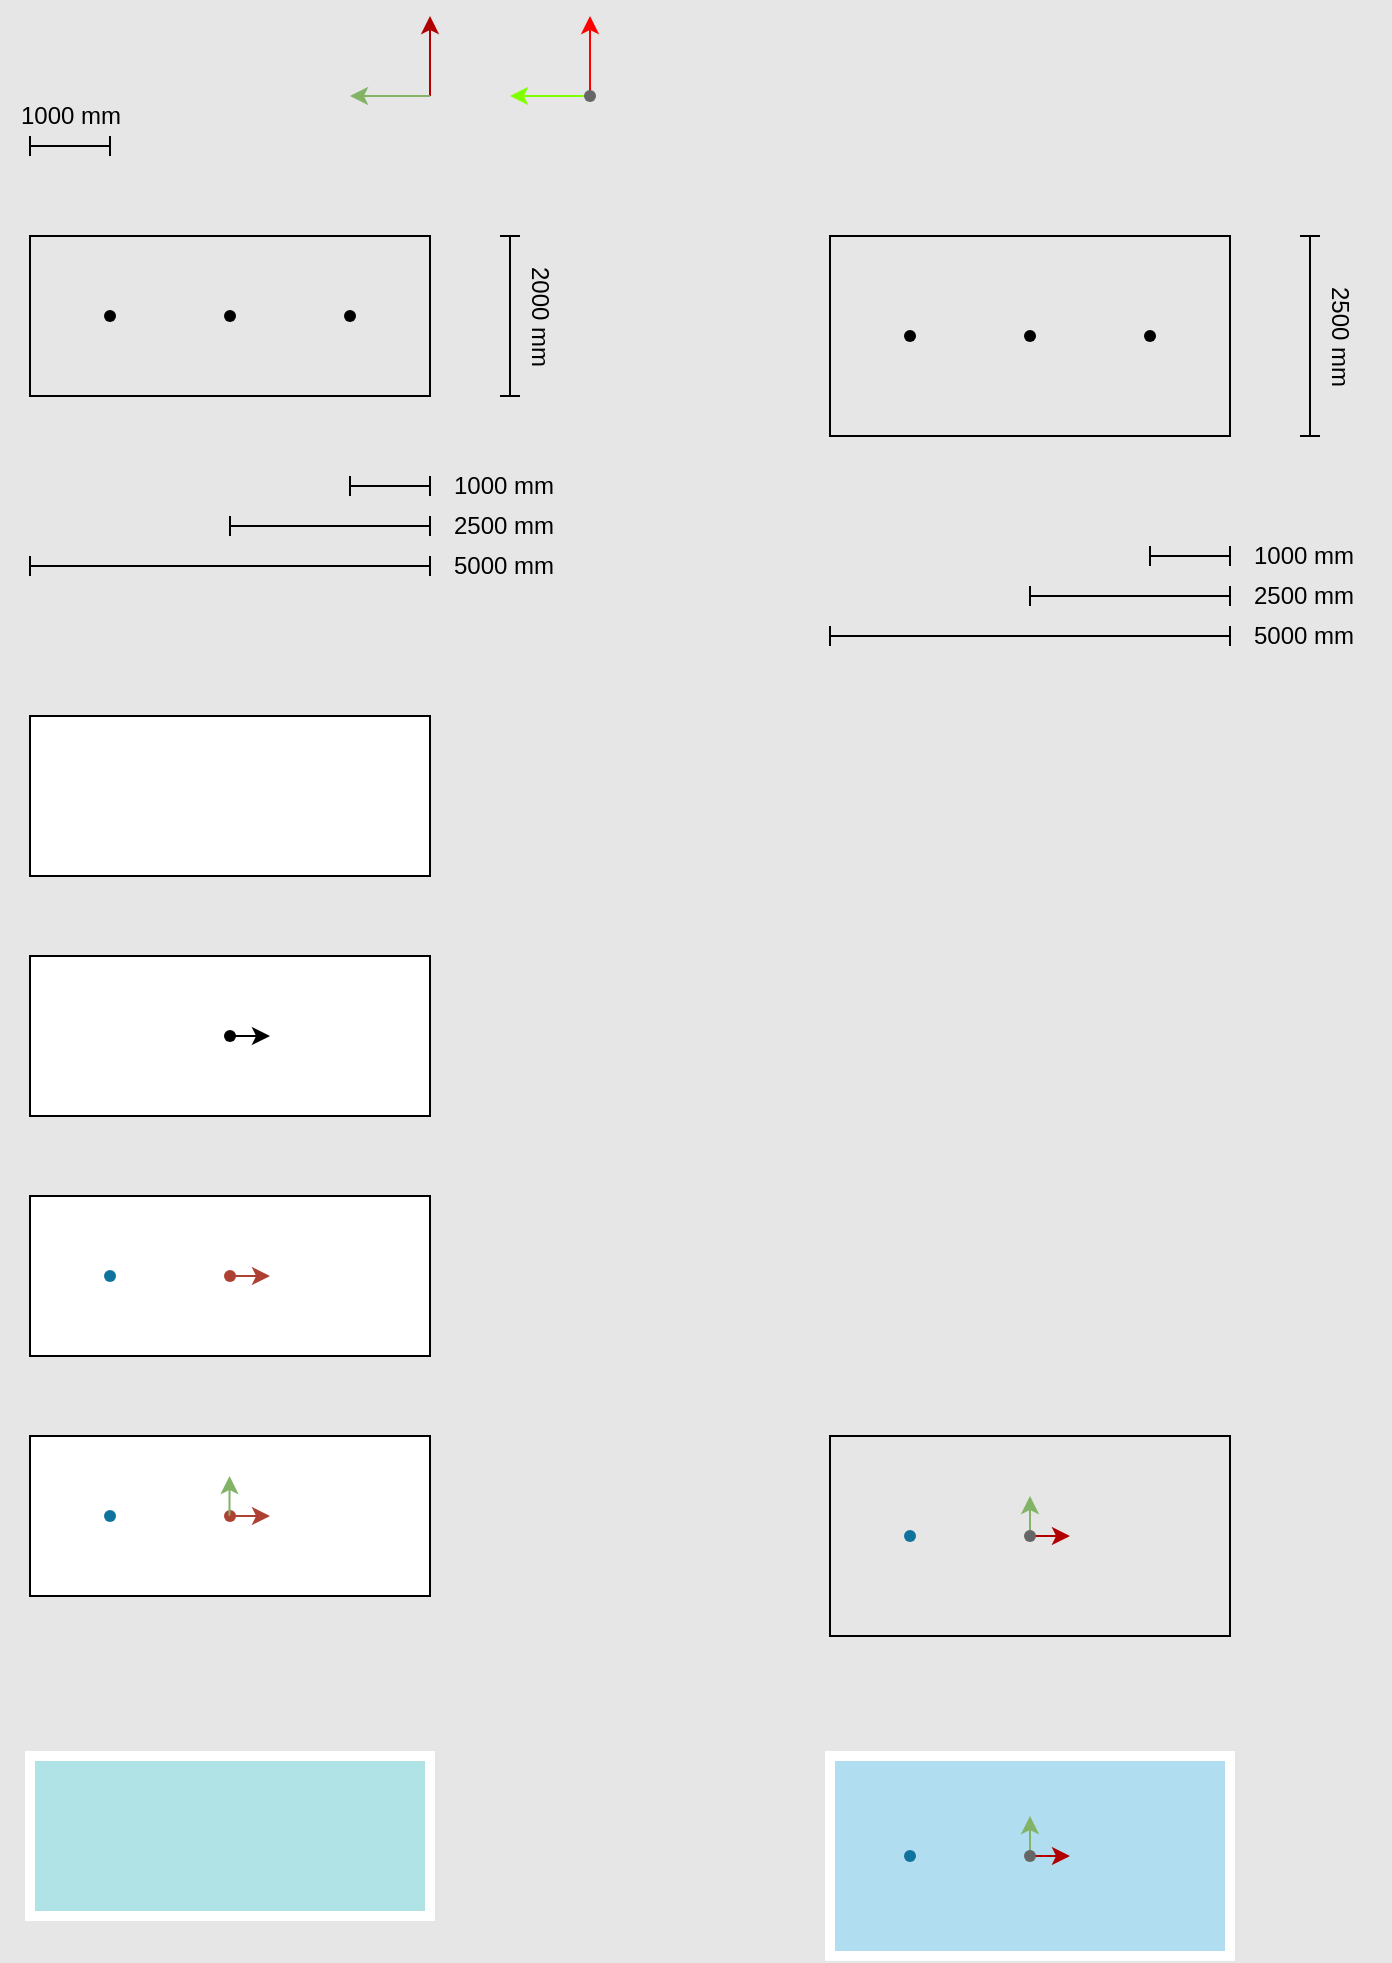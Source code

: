 <mxfile version="16.5.1" type="device" pages="4"><diagram id="dzsIxeLpSgQpgZFO_Mu5" name="ps_basic_shapes"><mxGraphModel dx="1071" dy="993" grid="1" gridSize="10" guides="1" tooltips="1" connect="1" arrows="1" fold="1" page="1" pageScale="1" pageWidth="827" pageHeight="1169" background="#E6E6E6" math="0" shadow="0"><root><mxCell id="0"/><mxCell id="1" parent="0"/><mxCell id="8v7VeYSSzMst3E2qhVNR-2" value="" style="rounded=0;whiteSpace=wrap;html=1;strokeWidth=1;" vertex="1" parent="1"><mxGeometry x="80" y="400" width="200" height="80" as="geometry"/></mxCell><mxCell id="8v7VeYSSzMst3E2qhVNR-3" value="" style="rounded=0;whiteSpace=wrap;html=1;strokeWidth=1;fillColor=none;" vertex="1" parent="1"><mxGeometry x="80" y="160" width="200" height="80" as="geometry"/></mxCell><mxCell id="8v7VeYSSzMst3E2qhVNR-4" value="" style="shape=waypoint;sketch=0;fillStyle=solid;size=6;pointerEvents=1;points=[];fillColor=none;resizable=0;rotatable=0;perimeter=centerPerimeter;snapToPoint=1;strokeWidth=1;" vertex="1" parent="1"><mxGeometry x="160" y="180" width="40" height="40" as="geometry"/></mxCell><mxCell id="8v7VeYSSzMst3E2qhVNR-5" value="" style="shape=crossbar;whiteSpace=wrap;html=1;rounded=1;strokeWidth=1;fillColor=none;" vertex="1" parent="1"><mxGeometry x="80" y="320" width="200" height="10" as="geometry"/></mxCell><mxCell id="8v7VeYSSzMst3E2qhVNR-6" value="" style="shape=crossbar;whiteSpace=wrap;html=1;rounded=1;strokeWidth=1;fillColor=none;" vertex="1" parent="1"><mxGeometry x="180" y="300" width="100" height="10" as="geometry"/></mxCell><mxCell id="8v7VeYSSzMst3E2qhVNR-7" value="" style="shape=crossbar;whiteSpace=wrap;html=1;rounded=1;strokeWidth=1;fillColor=none;" vertex="1" parent="1"><mxGeometry x="240" y="280" width="40" height="10" as="geometry"/></mxCell><mxCell id="8v7VeYSSzMst3E2qhVNR-8" value="5000 mm" style="text;html=1;align=left;verticalAlign=middle;resizable=0;points=[];autosize=1;strokeColor=none;fillColor=none;" vertex="1" parent="1"><mxGeometry x="290" y="315" width="70" height="20" as="geometry"/></mxCell><mxCell id="8v7VeYSSzMst3E2qhVNR-9" value="2500 mm" style="text;html=1;align=left;verticalAlign=middle;resizable=0;points=[];autosize=1;strokeColor=none;fillColor=none;" vertex="1" parent="1"><mxGeometry x="290" y="295" width="70" height="20" as="geometry"/></mxCell><mxCell id="8v7VeYSSzMst3E2qhVNR-10" value="1000 mm" style="text;html=1;align=left;verticalAlign=middle;resizable=0;points=[];autosize=1;strokeColor=none;fillColor=none;" vertex="1" parent="1"><mxGeometry x="290" y="275" width="70" height="20" as="geometry"/></mxCell><mxCell id="8v7VeYSSzMst3E2qhVNR-11" value="" style="shape=waypoint;sketch=0;fillStyle=solid;size=6;pointerEvents=1;points=[];fillColor=none;resizable=0;rotatable=0;perimeter=centerPerimeter;snapToPoint=1;strokeWidth=1;" vertex="1" parent="1"><mxGeometry x="220" y="180" width="40" height="40" as="geometry"/></mxCell><mxCell id="8v7VeYSSzMst3E2qhVNR-12" value="" style="shape=waypoint;sketch=0;fillStyle=solid;size=6;pointerEvents=1;points=[];fillColor=none;resizable=0;rotatable=0;perimeter=centerPerimeter;snapToPoint=1;strokeWidth=1;" vertex="1" parent="1"><mxGeometry x="100" y="180" width="40" height="40" as="geometry"/></mxCell><mxCell id="8v7VeYSSzMst3E2qhVNR-13" value="" style="shape=crossbar;whiteSpace=wrap;html=1;rounded=1;strokeWidth=1;fillColor=none;direction=south;" vertex="1" parent="1"><mxGeometry x="315" y="160" width="10" height="80" as="geometry"/></mxCell><mxCell id="8v7VeYSSzMst3E2qhVNR-14" value="2000 mm" style="text;html=1;align=center;verticalAlign=middle;resizable=0;points=[];autosize=1;strokeColor=none;fillColor=none;rotation=90;" vertex="1" parent="1"><mxGeometry x="300" y="190" width="70" height="20" as="geometry"/></mxCell><mxCell id="8v7VeYSSzMst3E2qhVNR-15" value="" style="rounded=0;whiteSpace=wrap;html=1;strokeWidth=1;" vertex="1" parent="1"><mxGeometry x="80" y="520" width="200" height="80" as="geometry"/></mxCell><mxCell id="8v7VeYSSzMst3E2qhVNR-16" value="" style="shape=waypoint;sketch=0;fillStyle=solid;size=6;pointerEvents=1;points=[];fillColor=none;resizable=0;rotatable=0;perimeter=centerPerimeter;snapToPoint=1;strokeWidth=1;" vertex="1" parent="1"><mxGeometry x="160" y="540" width="40" height="40" as="geometry"/></mxCell><mxCell id="8v7VeYSSzMst3E2qhVNR-17" value="" style="endArrow=classic;html=1;rounded=0;" edge="1" parent="1" source="8v7VeYSSzMst3E2qhVNR-16"><mxGeometry width="50" height="50" relative="1" as="geometry"><mxPoint x="190" y="590" as="sourcePoint"/><mxPoint x="200" y="560" as="targetPoint"/></mxGeometry></mxCell><mxCell id="8v7VeYSSzMst3E2qhVNR-18" value="" style="group" vertex="1" connectable="0" parent="1"><mxGeometry x="80" y="640" width="200" height="80" as="geometry"/></mxCell><mxCell id="8v7VeYSSzMst3E2qhVNR-19" value="" style="rounded=0;whiteSpace=wrap;html=1;strokeWidth=1;" vertex="1" parent="8v7VeYSSzMst3E2qhVNR-18"><mxGeometry width="200" height="80" as="geometry"/></mxCell><mxCell id="8v7VeYSSzMst3E2qhVNR-20" value="" style="shape=waypoint;sketch=0;fillStyle=solid;size=6;pointerEvents=1;points=[];fillColor=#fad9d5;resizable=0;rotatable=0;perimeter=centerPerimeter;snapToPoint=1;strokeWidth=1;strokeColor=#ae4132;" vertex="1" parent="8v7VeYSSzMst3E2qhVNR-18"><mxGeometry x="80" y="20" width="40" height="40" as="geometry"/></mxCell><mxCell id="8v7VeYSSzMst3E2qhVNR-21" value="" style="endArrow=classic;html=1;rounded=0;fillColor=#fad9d5;strokeColor=#ae4132;" edge="1" parent="8v7VeYSSzMst3E2qhVNR-18" source="8v7VeYSSzMst3E2qhVNR-20"><mxGeometry width="50" height="50" relative="1" as="geometry"><mxPoint x="110" y="70" as="sourcePoint"/><mxPoint x="120" y="40" as="targetPoint"/></mxGeometry></mxCell><mxCell id="8v7VeYSSzMst3E2qhVNR-22" value="" style="shape=waypoint;sketch=0;fillStyle=solid;size=6;pointerEvents=1;points=[];fillColor=#b1ddf0;resizable=0;rotatable=0;perimeter=centerPerimeter;snapToPoint=1;strokeWidth=1;strokeColor=#10739e;" vertex="1" parent="8v7VeYSSzMst3E2qhVNR-18"><mxGeometry x="20" y="20" width="40" height="40" as="geometry"/></mxCell><mxCell id="8v7VeYSSzMst3E2qhVNR-23" value="" style="group" vertex="1" connectable="0" parent="1"><mxGeometry x="80" y="760" width="200" height="80" as="geometry"/></mxCell><mxCell id="8v7VeYSSzMst3E2qhVNR-24" value="" style="rounded=0;whiteSpace=wrap;html=1;strokeWidth=1;" vertex="1" parent="8v7VeYSSzMst3E2qhVNR-23"><mxGeometry width="200" height="80" as="geometry"/></mxCell><mxCell id="8v7VeYSSzMst3E2qhVNR-25" value="" style="shape=waypoint;sketch=0;fillStyle=solid;size=6;pointerEvents=1;points=[];fillColor=#fad9d5;resizable=0;rotatable=0;perimeter=centerPerimeter;snapToPoint=1;strokeWidth=1;strokeColor=#ae4132;" vertex="1" parent="8v7VeYSSzMst3E2qhVNR-23"><mxGeometry x="80" y="20" width="40" height="40" as="geometry"/></mxCell><mxCell id="8v7VeYSSzMst3E2qhVNR-26" value="" style="shape=waypoint;sketch=0;fillStyle=solid;size=6;pointerEvents=1;points=[];fillColor=#b1ddf0;resizable=0;rotatable=0;perimeter=centerPerimeter;snapToPoint=1;strokeWidth=1;strokeColor=#10739e;" vertex="1" parent="8v7VeYSSzMst3E2qhVNR-23"><mxGeometry x="20" y="20" width="40" height="40" as="geometry"/></mxCell><mxCell id="8v7VeYSSzMst3E2qhVNR-27" value="" style="endArrow=classic;html=1;rounded=0;fillColor=#d5e8d4;strokeColor=#82b366;gradientColor=#97d077;" edge="1" parent="8v7VeYSSzMst3E2qhVNR-23"><mxGeometry width="50" height="50" relative="1" as="geometry"><mxPoint x="99.76" y="40" as="sourcePoint"/><mxPoint x="99.76" y="20" as="targetPoint"/></mxGeometry></mxCell><mxCell id="8v7VeYSSzMst3E2qhVNR-28" value="" style="endArrow=classic;html=1;rounded=0;fillColor=#fad9d5;strokeColor=#ae4132;" edge="1" parent="1" source="8v7VeYSSzMst3E2qhVNR-25"><mxGeometry width="50" height="50" relative="1" as="geometry"><mxPoint x="190" y="830" as="sourcePoint"/><mxPoint x="200" y="800" as="targetPoint"/><Array as="points"><mxPoint x="190" y="800"/></Array></mxGeometry></mxCell><mxCell id="8v7VeYSSzMst3E2qhVNR-29" value="" style="rounded=0;whiteSpace=wrap;html=1;strokeWidth=1;fillColor=none;" vertex="1" parent="1"><mxGeometry x="480" y="160" width="200" height="100" as="geometry"/></mxCell><mxCell id="8v7VeYSSzMst3E2qhVNR-30" value="" style="shape=waypoint;sketch=0;fillStyle=solid;size=6;pointerEvents=1;points=[];fillColor=none;resizable=0;rotatable=0;perimeter=centerPerimeter;snapToPoint=1;strokeWidth=1;" vertex="1" parent="1"><mxGeometry x="560" y="190" width="40" height="40" as="geometry"/></mxCell><mxCell id="8v7VeYSSzMst3E2qhVNR-31" value="" style="shape=crossbar;whiteSpace=wrap;html=1;rounded=1;strokeWidth=1;fillColor=none;" vertex="1" parent="1"><mxGeometry x="480" y="355" width="200" height="10" as="geometry"/></mxCell><mxCell id="8v7VeYSSzMst3E2qhVNR-32" value="" style="shape=crossbar;whiteSpace=wrap;html=1;rounded=1;strokeWidth=1;fillColor=none;" vertex="1" parent="1"><mxGeometry x="580" y="335" width="100" height="10" as="geometry"/></mxCell><mxCell id="8v7VeYSSzMst3E2qhVNR-33" value="" style="shape=crossbar;whiteSpace=wrap;html=1;rounded=1;strokeWidth=1;fillColor=none;" vertex="1" parent="1"><mxGeometry x="640" y="315" width="40" height="10" as="geometry"/></mxCell><mxCell id="8v7VeYSSzMst3E2qhVNR-34" value="5000 mm" style="text;html=1;align=left;verticalAlign=middle;resizable=0;points=[];autosize=1;strokeColor=none;fillColor=none;" vertex="1" parent="1"><mxGeometry x="690" y="350" width="70" height="20" as="geometry"/></mxCell><mxCell id="8v7VeYSSzMst3E2qhVNR-35" value="2500 mm" style="text;html=1;align=left;verticalAlign=middle;resizable=0;points=[];autosize=1;strokeColor=none;fillColor=none;" vertex="1" parent="1"><mxGeometry x="690" y="330" width="70" height="20" as="geometry"/></mxCell><mxCell id="8v7VeYSSzMst3E2qhVNR-36" value="1000 mm" style="text;html=1;align=left;verticalAlign=middle;resizable=0;points=[];autosize=1;strokeColor=none;fillColor=none;" vertex="1" parent="1"><mxGeometry x="690" y="310" width="70" height="20" as="geometry"/></mxCell><mxCell id="8v7VeYSSzMst3E2qhVNR-37" value="" style="shape=waypoint;sketch=0;fillStyle=solid;size=6;pointerEvents=1;points=[];fillColor=none;resizable=0;rotatable=0;perimeter=centerPerimeter;snapToPoint=1;strokeWidth=1;" vertex="1" parent="1"><mxGeometry x="620" y="190" width="40" height="40" as="geometry"/></mxCell><mxCell id="8v7VeYSSzMst3E2qhVNR-38" value="" style="shape=waypoint;sketch=0;fillStyle=solid;size=6;pointerEvents=1;points=[];fillColor=none;resizable=0;rotatable=0;perimeter=centerPerimeter;snapToPoint=1;strokeWidth=1;" vertex="1" parent="1"><mxGeometry x="500" y="190" width="40" height="40" as="geometry"/></mxCell><mxCell id="8v7VeYSSzMst3E2qhVNR-39" value="" style="shape=crossbar;whiteSpace=wrap;html=1;rounded=1;strokeWidth=1;fillColor=none;direction=south;" vertex="1" parent="1"><mxGeometry x="715" y="160" width="10" height="100" as="geometry"/></mxCell><mxCell id="8v7VeYSSzMst3E2qhVNR-40" value="2500 mm" style="text;html=1;align=center;verticalAlign=middle;resizable=0;points=[];autosize=1;strokeColor=none;fillColor=none;rotation=90;" vertex="1" parent="1"><mxGeometry x="700" y="200" width="70" height="20" as="geometry"/></mxCell><mxCell id="8v7VeYSSzMst3E2qhVNR-41" value="" style="rounded=0;whiteSpace=wrap;html=1;strokeWidth=1;fillColor=none;" vertex="1" parent="1"><mxGeometry x="480" y="760" width="200" height="100" as="geometry"/></mxCell><mxCell id="8v7VeYSSzMst3E2qhVNR-42" value="" style="group" vertex="1" connectable="0" parent="1"><mxGeometry x="560" y="790" width="40" height="40" as="geometry"/></mxCell><mxCell id="8v7VeYSSzMst3E2qhVNR-43" value="" style="endArrow=classic;html=1;rounded=0;fillColor=#e51400;strokeColor=#B20000;" edge="1" parent="8v7VeYSSzMst3E2qhVNR-42"><mxGeometry width="50" height="50" relative="1" as="geometry"><mxPoint x="20" y="20" as="sourcePoint"/><mxPoint x="40" y="20" as="targetPoint"/></mxGeometry></mxCell><mxCell id="8v7VeYSSzMst3E2qhVNR-44" value="" style="endArrow=classic;html=1;rounded=0;fillColor=#d5e8d4;strokeColor=#82b366;gradientColor=#97d077;" edge="1" parent="8v7VeYSSzMst3E2qhVNR-42"><mxGeometry width="50" height="50" relative="1" as="geometry"><mxPoint x="20" y="20" as="sourcePoint"/><mxPoint x="20" as="targetPoint"/></mxGeometry></mxCell><mxCell id="8v7VeYSSzMst3E2qhVNR-45" value="" style="shape=waypoint;sketch=0;fillStyle=solid;size=6;pointerEvents=1;points=[];fillColor=#f5f5f5;resizable=0;rotatable=0;perimeter=centerPerimeter;snapToPoint=1;strokeWidth=1;strokeColor=#666666;fontColor=#333333;rotation=90;" vertex="1" parent="8v7VeYSSzMst3E2qhVNR-42"><mxGeometry width="40" height="40" as="geometry"/></mxCell><mxCell id="8v7VeYSSzMst3E2qhVNR-46" value="" style="shape=waypoint;sketch=0;fillStyle=solid;size=6;pointerEvents=1;points=[];fillColor=#b1ddf0;resizable=0;rotatable=0;perimeter=centerPerimeter;snapToPoint=1;strokeWidth=1;strokeColor=#10739e;" vertex="1" parent="1"><mxGeometry x="500" y="790" width="40" height="40" as="geometry"/></mxCell><mxCell id="8v7VeYSSzMst3E2qhVNR-47" value="" style="group" vertex="1" connectable="0" parent="1"><mxGeometry x="65" y="90" width="70" height="30" as="geometry"/></mxCell><mxCell id="8v7VeYSSzMst3E2qhVNR-48" value="" style="shape=crossbar;whiteSpace=wrap;html=1;rounded=1;strokeWidth=1;" vertex="1" parent="8v7VeYSSzMst3E2qhVNR-47"><mxGeometry x="15" y="20" width="40" height="10" as="geometry"/></mxCell><mxCell id="8v7VeYSSzMst3E2qhVNR-49" value="1000 mm" style="text;html=1;align=center;verticalAlign=middle;resizable=0;points=[];autosize=1;strokeColor=none;fillColor=none;" vertex="1" parent="8v7VeYSSzMst3E2qhVNR-47"><mxGeometry width="70" height="20" as="geometry"/></mxCell><mxCell id="8v7VeYSSzMst3E2qhVNR-50" value="" style="group;strokeWidth=5;strokeColor=#FFFFFF;fillColor=#B1DDF0;gradientColor=none;rotation=0;" vertex="1" connectable="0" parent="1"><mxGeometry x="480" y="920" width="200" height="100" as="geometry"/></mxCell><mxCell id="8v7VeYSSzMst3E2qhVNR-51" value="" style="rounded=0;whiteSpace=wrap;html=1;strokeWidth=1;fillColor=none;opacity=0;rotation=0;" vertex="1" parent="8v7VeYSSzMst3E2qhVNR-50"><mxGeometry width="200" height="100" as="geometry"/></mxCell><mxCell id="8v7VeYSSzMst3E2qhVNR-52" value="" style="group;rotation=0;" vertex="1" connectable="0" parent="8v7VeYSSzMst3E2qhVNR-50"><mxGeometry x="80" y="30" width="40" height="40" as="geometry"/></mxCell><mxCell id="8v7VeYSSzMst3E2qhVNR-53" value="" style="endArrow=classic;html=1;rounded=0;fillColor=#e51400;strokeColor=#B20000;" edge="1" parent="8v7VeYSSzMst3E2qhVNR-52"><mxGeometry width="50" height="50" relative="1" as="geometry"><mxPoint x="20" y="20" as="sourcePoint"/><mxPoint x="40" y="20" as="targetPoint"/></mxGeometry></mxCell><mxCell id="8v7VeYSSzMst3E2qhVNR-54" value="" style="endArrow=classic;html=1;rounded=0;fillColor=#d5e8d4;strokeColor=#82b366;gradientColor=#97d077;" edge="1" parent="8v7VeYSSzMst3E2qhVNR-52"><mxGeometry width="50" height="50" relative="1" as="geometry"><mxPoint x="20" y="20" as="sourcePoint"/><mxPoint x="20" as="targetPoint"/></mxGeometry></mxCell><mxCell id="8v7VeYSSzMst3E2qhVNR-55" value="" style="shape=waypoint;sketch=0;fillStyle=solid;size=6;pointerEvents=1;points=[];fillColor=#f5f5f5;resizable=0;rotatable=0;perimeter=centerPerimeter;snapToPoint=1;strokeWidth=1;strokeColor=#666666;fontColor=#333333;rotation=90;" vertex="1" parent="8v7VeYSSzMst3E2qhVNR-52"><mxGeometry width="40" height="40" as="geometry"/></mxCell><mxCell id="8v7VeYSSzMst3E2qhVNR-56" value="" style="shape=waypoint;sketch=0;fillStyle=solid;size=6;pointerEvents=1;points=[];fillColor=#b1ddf0;resizable=0;rotatable=0;perimeter=centerPerimeter;snapToPoint=1;strokeWidth=1;strokeColor=#10739e;rotation=0;" vertex="1" parent="8v7VeYSSzMst3E2qhVNR-50"><mxGeometry x="20" y="30" width="40" height="40" as="geometry"/></mxCell><mxCell id="8v7VeYSSzMst3E2qhVNR-57" value="" style="group" vertex="1" connectable="0" parent="1"><mxGeometry x="240" y="50" width="40" height="40" as="geometry"/></mxCell><mxCell id="8v7VeYSSzMst3E2qhVNR-58" value="" style="endArrow=classic;html=1;rounded=0;fillColor=#e51400;strokeColor=#B20000;" edge="1" parent="8v7VeYSSzMst3E2qhVNR-57"><mxGeometry width="50" height="50" relative="1" as="geometry"><mxPoint x="40" y="40" as="sourcePoint"/><mxPoint x="40" as="targetPoint"/></mxGeometry></mxCell><mxCell id="8v7VeYSSzMst3E2qhVNR-59" value="" style="endArrow=classic;html=1;rounded=0;fillColor=#d5e8d4;strokeColor=#82b366;gradientColor=#97d077;" edge="1" parent="8v7VeYSSzMst3E2qhVNR-57"><mxGeometry width="50" height="50" relative="1" as="geometry"><mxPoint x="40" y="40" as="sourcePoint"/><mxPoint y="40" as="targetPoint"/></mxGeometry></mxCell><mxCell id="8v7VeYSSzMst3E2qhVNR-60" value="" style="endArrow=classic;html=1;rounded=0;fillColor=#e51400;strokeColor=#FF0000;" edge="1" parent="1"><mxGeometry width="50" height="50" relative="1" as="geometry"><mxPoint x="360" y="90" as="sourcePoint"/><mxPoint x="360" y="50" as="targetPoint"/></mxGeometry></mxCell><mxCell id="8v7VeYSSzMst3E2qhVNR-61" value="" style="endArrow=classic;html=1;rounded=0;fillColor=#d5e8d4;strokeColor=#80FF00;gradientColor=#97d077;startArrow=none;" edge="1" parent="1" source="8v7VeYSSzMst3E2qhVNR-62"><mxGeometry width="50" height="50" relative="1" as="geometry"><mxPoint x="360" y="90" as="sourcePoint"/><mxPoint x="320" y="90" as="targetPoint"/></mxGeometry></mxCell><mxCell id="8v7VeYSSzMst3E2qhVNR-62" value="" style="shape=waypoint;sketch=0;fillStyle=solid;size=6;pointerEvents=1;points=[];fillColor=#f5f5f5;resizable=0;rotatable=0;perimeter=centerPerimeter;snapToPoint=1;strokeWidth=1;strokeColor=#666666;fontColor=#333333;" vertex="1" parent="1"><mxGeometry x="340" y="70" width="40" height="40" as="geometry"/></mxCell><mxCell id="8v7VeYSSzMst3E2qhVNR-63" value="" style="endArrow=none;html=1;rounded=0;fillColor=#d5e8d4;strokeColor=#80FF00;gradientColor=#97d077;" edge="1" parent="1" target="8v7VeYSSzMst3E2qhVNR-62"><mxGeometry width="50" height="50" relative="1" as="geometry"><mxPoint x="360" y="90" as="sourcePoint"/><mxPoint x="320" y="90" as="targetPoint"/></mxGeometry></mxCell><mxCell id="8v7VeYSSzMst3E2qhVNR-64" value="" style="rounded=0;whiteSpace=wrap;html=1;strokeWidth=5;container=1;strokeColor=#FFFFFF;fillColor=#b0e3e6;" vertex="1" parent="1"><mxGeometry x="80" y="920" width="200" height="80" as="geometry"/></mxCell></root></mxGraphModel></diagram><diagram id="1jfwzDpuvw47NvRSnZs9" name="ps_6by6_2halfx5_l6_perpend_spec"><mxGraphModel dx="1898" dy="993" grid="1" gridSize="10" guides="1" tooltips="1" connect="1" arrows="1" fold="1" page="1" pageScale="1" pageWidth="827" pageHeight="1169" background="#FFFFFF" math="0" shadow="0"><root><mxCell id="n4Cl-RUhQ-DIc41uBfyW-0"/><mxCell id="n4Cl-RUhQ-DIc41uBfyW-1" parent="n4Cl-RUhQ-DIc41uBfyW-0"/><mxCell id="2Nky5ZYXd4dVPJP-i6TD-3" value="" style="rounded=0;whiteSpace=wrap;html=1;strokeColor=#005700;strokeWidth=1;fillColor=#008a00;opacity=50;fontColor=#ffffff;" vertex="1" parent="n4Cl-RUhQ-DIc41uBfyW-1"><mxGeometry x="-200" y="120" width="1200" height="1040" as="geometry"/></mxCell><mxCell id="2Nky5ZYXd4dVPJP-i6TD-4" value="" style="shape=crossbar;whiteSpace=wrap;html=1;rounded=1;" vertex="1" parent="n4Cl-RUhQ-DIc41uBfyW-1"><mxGeometry x="280" y="1229" width="240" height="10" as="geometry"/></mxCell><mxCell id="2Nky5ZYXd4dVPJP-i6TD-5" value="6000 mm" style="text;html=1;align=center;verticalAlign=middle;resizable=0;points=[];autosize=1;strokeColor=none;fillColor=none;" vertex="1" parent="n4Cl-RUhQ-DIc41uBfyW-1"><mxGeometry x="365" y="1209" width="70" height="20" as="geometry"/></mxCell><mxCell id="2Nky5ZYXd4dVPJP-i6TD-6" value="" style="group" vertex="1" connectable="0" parent="n4Cl-RUhQ-DIc41uBfyW-1"><mxGeometry x="-200" y="1260" width="1200" height="30" as="geometry"/></mxCell><mxCell id="2Nky5ZYXd4dVPJP-i6TD-7" value="" style="shape=crossbar;whiteSpace=wrap;html=1;rounded=1;strokeWidth=1;fillColor=none;" vertex="1" parent="2Nky5ZYXd4dVPJP-i6TD-6"><mxGeometry y="20" width="1200" height="10" as="geometry"/></mxCell><mxCell id="2Nky5ZYXd4dVPJP-i6TD-8" value="30000 mm" style="text;html=1;align=center;verticalAlign=middle;resizable=0;points=[];autosize=1;strokeColor=none;fillColor=none;" vertex="1" parent="2Nky5ZYXd4dVPJP-i6TD-6"><mxGeometry x="562.5" width="70" height="20" as="geometry"/></mxCell><mxCell id="2Nky5ZYXd4dVPJP-i6TD-9" value="" style="group;strokeWidth=5;strokeColor=#FFFFFF;fillColor=#B1DDF0;gradientColor=none;rotation=-180;" vertex="1" connectable="0" parent="n4Cl-RUhQ-DIc41uBfyW-1"><mxGeometry x="520" y="660" width="200" height="100" as="geometry"/></mxCell><mxCell id="2Nky5ZYXd4dVPJP-i6TD-10" value="" style="rounded=0;whiteSpace=wrap;html=1;strokeWidth=1;fillColor=none;opacity=0;rotation=-180;" vertex="1" parent="2Nky5ZYXd4dVPJP-i6TD-9"><mxGeometry width="200" height="100" as="geometry"/></mxCell><mxCell id="2Nky5ZYXd4dVPJP-i6TD-11" value="" style="group;rotation=-180;" vertex="1" connectable="0" parent="2Nky5ZYXd4dVPJP-i6TD-9"><mxGeometry x="80" y="30" width="40" height="40" as="geometry"/></mxCell><mxCell id="2Nky5ZYXd4dVPJP-i6TD-12" value="" style="endArrow=classic;html=1;rounded=0;fillColor=#e51400;strokeColor=#B20000;" edge="1" parent="2Nky5ZYXd4dVPJP-i6TD-11"><mxGeometry width="50" height="50" relative="1" as="geometry"><mxPoint x="20" y="20" as="sourcePoint"/><mxPoint y="20" as="targetPoint"/></mxGeometry></mxCell><mxCell id="2Nky5ZYXd4dVPJP-i6TD-13" value="" style="endArrow=classic;html=1;rounded=0;fillColor=#d5e8d4;strokeColor=#82b366;gradientColor=#97d077;" edge="1" parent="2Nky5ZYXd4dVPJP-i6TD-11"><mxGeometry width="50" height="50" relative="1" as="geometry"><mxPoint x="20" y="20" as="sourcePoint"/><mxPoint x="20" y="40" as="targetPoint"/></mxGeometry></mxCell><mxCell id="2Nky5ZYXd4dVPJP-i6TD-14" value="" style="shape=waypoint;sketch=0;fillStyle=solid;size=6;pointerEvents=1;points=[];fillColor=#f5f5f5;resizable=0;rotatable=0;perimeter=centerPerimeter;snapToPoint=1;strokeWidth=1;strokeColor=#666666;fontColor=#333333;rotation=-90;" vertex="1" parent="2Nky5ZYXd4dVPJP-i6TD-11"><mxGeometry width="40" height="40" as="geometry"/></mxCell><mxCell id="2Nky5ZYXd4dVPJP-i6TD-15" value="" style="shape=waypoint;sketch=0;fillStyle=solid;size=6;pointerEvents=1;points=[];fillColor=#b1ddf0;resizable=0;rotatable=0;perimeter=centerPerimeter;snapToPoint=1;strokeWidth=1;strokeColor=#10739e;rotation=-180;" vertex="1" parent="2Nky5ZYXd4dVPJP-i6TD-9"><mxGeometry x="140" y="30" width="40" height="40" as="geometry"/></mxCell><mxCell id="2Nky5ZYXd4dVPJP-i6TD-16" value="" style="group;strokeWidth=5;strokeColor=#FFFFFF;fillColor=#B1DDF0;gradientColor=none;rotation=-180;" vertex="1" connectable="0" parent="n4Cl-RUhQ-DIc41uBfyW-1"><mxGeometry x="520" y="560" width="200" height="100" as="geometry"/></mxCell><mxCell id="2Nky5ZYXd4dVPJP-i6TD-17" value="" style="rounded=0;whiteSpace=wrap;html=1;strokeWidth=1;fillColor=none;opacity=0;rotation=-180;" vertex="1" parent="2Nky5ZYXd4dVPJP-i6TD-16"><mxGeometry width="200" height="100" as="geometry"/></mxCell><mxCell id="2Nky5ZYXd4dVPJP-i6TD-18" value="" style="group;rotation=-180;" vertex="1" connectable="0" parent="2Nky5ZYXd4dVPJP-i6TD-16"><mxGeometry x="80" y="30" width="40" height="40" as="geometry"/></mxCell><mxCell id="2Nky5ZYXd4dVPJP-i6TD-19" value="" style="endArrow=classic;html=1;rounded=0;fillColor=#e51400;strokeColor=#B20000;" edge="1" parent="2Nky5ZYXd4dVPJP-i6TD-18"><mxGeometry width="50" height="50" relative="1" as="geometry"><mxPoint x="20" y="20" as="sourcePoint"/><mxPoint y="20" as="targetPoint"/></mxGeometry></mxCell><mxCell id="2Nky5ZYXd4dVPJP-i6TD-20" value="" style="endArrow=classic;html=1;rounded=0;fillColor=#d5e8d4;strokeColor=#82b366;gradientColor=#97d077;" edge="1" parent="2Nky5ZYXd4dVPJP-i6TD-18"><mxGeometry width="50" height="50" relative="1" as="geometry"><mxPoint x="20" y="20" as="sourcePoint"/><mxPoint x="20" y="40" as="targetPoint"/></mxGeometry></mxCell><mxCell id="2Nky5ZYXd4dVPJP-i6TD-21" value="" style="shape=waypoint;sketch=0;fillStyle=solid;size=6;pointerEvents=1;points=[];fillColor=#f5f5f5;resizable=0;rotatable=0;perimeter=centerPerimeter;snapToPoint=1;strokeWidth=1;strokeColor=#666666;fontColor=#333333;rotation=-90;" vertex="1" parent="2Nky5ZYXd4dVPJP-i6TD-18"><mxGeometry width="40" height="40" as="geometry"/></mxCell><mxCell id="2Nky5ZYXd4dVPJP-i6TD-22" value="" style="shape=waypoint;sketch=0;fillStyle=solid;size=6;pointerEvents=1;points=[];fillColor=#b1ddf0;resizable=0;rotatable=0;perimeter=centerPerimeter;snapToPoint=1;strokeWidth=1;strokeColor=#10739e;rotation=-180;" vertex="1" parent="2Nky5ZYXd4dVPJP-i6TD-16"><mxGeometry x="140" y="30" width="40" height="40" as="geometry"/></mxCell><mxCell id="2Nky5ZYXd4dVPJP-i6TD-23" value="" style="group;strokeWidth=5;strokeColor=#FFFFFF;fillColor=#B1DDF0;gradientColor=none;rotation=-180;" vertex="1" connectable="0" parent="n4Cl-RUhQ-DIc41uBfyW-1"><mxGeometry x="520" y="460" width="200" height="100" as="geometry"/></mxCell><mxCell id="2Nky5ZYXd4dVPJP-i6TD-24" value="" style="rounded=0;whiteSpace=wrap;html=1;strokeWidth=1;fillColor=none;opacity=0;rotation=-180;" vertex="1" parent="2Nky5ZYXd4dVPJP-i6TD-23"><mxGeometry width="200" height="100" as="geometry"/></mxCell><mxCell id="2Nky5ZYXd4dVPJP-i6TD-25" value="" style="group;rotation=-180;" vertex="1" connectable="0" parent="2Nky5ZYXd4dVPJP-i6TD-23"><mxGeometry x="80" y="30" width="40" height="40" as="geometry"/></mxCell><mxCell id="2Nky5ZYXd4dVPJP-i6TD-26" value="" style="endArrow=classic;html=1;rounded=0;fillColor=#e51400;strokeColor=#B20000;" edge="1" parent="2Nky5ZYXd4dVPJP-i6TD-25"><mxGeometry width="50" height="50" relative="1" as="geometry"><mxPoint x="20" y="20" as="sourcePoint"/><mxPoint y="20" as="targetPoint"/></mxGeometry></mxCell><mxCell id="2Nky5ZYXd4dVPJP-i6TD-27" value="" style="endArrow=classic;html=1;rounded=0;fillColor=#d5e8d4;strokeColor=#82b366;gradientColor=#97d077;" edge="1" parent="2Nky5ZYXd4dVPJP-i6TD-25"><mxGeometry width="50" height="50" relative="1" as="geometry"><mxPoint x="20" y="20" as="sourcePoint"/><mxPoint x="20" y="40" as="targetPoint"/></mxGeometry></mxCell><mxCell id="2Nky5ZYXd4dVPJP-i6TD-28" value="" style="shape=waypoint;sketch=0;fillStyle=solid;size=6;pointerEvents=1;points=[];fillColor=#f5f5f5;resizable=0;rotatable=0;perimeter=centerPerimeter;snapToPoint=1;strokeWidth=1;strokeColor=#666666;fontColor=#333333;rotation=-90;" vertex="1" parent="2Nky5ZYXd4dVPJP-i6TD-25"><mxGeometry width="40" height="40" as="geometry"/></mxCell><mxCell id="2Nky5ZYXd4dVPJP-i6TD-29" value="" style="shape=waypoint;sketch=0;fillStyle=solid;size=6;pointerEvents=1;points=[];fillColor=#b1ddf0;resizable=0;rotatable=0;perimeter=centerPerimeter;snapToPoint=1;strokeWidth=1;strokeColor=#10739e;rotation=-180;" vertex="1" parent="2Nky5ZYXd4dVPJP-i6TD-23"><mxGeometry x="140" y="30" width="40" height="40" as="geometry"/></mxCell><mxCell id="2Nky5ZYXd4dVPJP-i6TD-30" value="" style="group" vertex="1" connectable="0" parent="n4Cl-RUhQ-DIc41uBfyW-1"><mxGeometry x="360" y="960" width="60" height="60" as="geometry"/></mxCell><mxCell id="2Nky5ZYXd4dVPJP-i6TD-31" value="" style="endArrow=classic;html=1;rounded=0;fillColor=#e51400;strokeColor=#FF0000;" edge="1" parent="2Nky5ZYXd4dVPJP-i6TD-30"><mxGeometry width="50" height="50" relative="1" as="geometry"><mxPoint x="40" y="40" as="sourcePoint"/><mxPoint x="40" as="targetPoint"/></mxGeometry></mxCell><mxCell id="2Nky5ZYXd4dVPJP-i6TD-32" value="" style="endArrow=classic;html=1;rounded=0;fillColor=#d5e8d4;strokeColor=#80FF00;gradientColor=#97d077;startArrow=none;" edge="1" parent="2Nky5ZYXd4dVPJP-i6TD-30" source="2Nky5ZYXd4dVPJP-i6TD-33"><mxGeometry width="50" height="50" relative="1" as="geometry"><mxPoint x="40" y="40" as="sourcePoint"/><mxPoint y="40" as="targetPoint"/></mxGeometry></mxCell><mxCell id="2Nky5ZYXd4dVPJP-i6TD-33" value="" style="shape=waypoint;sketch=0;fillStyle=solid;size=6;pointerEvents=1;points=[];fillColor=#f5f5f5;resizable=0;rotatable=0;perimeter=centerPerimeter;snapToPoint=1;strokeWidth=1;strokeColor=#666666;fontColor=#333333;" vertex="1" parent="2Nky5ZYXd4dVPJP-i6TD-30"><mxGeometry x="20" y="20" width="40" height="40" as="geometry"/></mxCell><mxCell id="2Nky5ZYXd4dVPJP-i6TD-34" value="" style="endArrow=none;html=1;rounded=0;fillColor=#d5e8d4;strokeColor=#80FF00;gradientColor=#97d077;" edge="1" parent="2Nky5ZYXd4dVPJP-i6TD-30" target="2Nky5ZYXd4dVPJP-i6TD-33"><mxGeometry width="50" height="50" relative="1" as="geometry"><mxPoint x="40" y="40" as="sourcePoint"/><mxPoint y="40" as="targetPoint"/></mxGeometry></mxCell><mxCell id="2Nky5ZYXd4dVPJP-i6TD-35" value="" style="shape=crossbar;whiteSpace=wrap;html=1;rounded=1;strokeWidth=1;fillColor=none;rotation=90;" vertex="1" parent="n4Cl-RUhQ-DIc41uBfyW-1"><mxGeometry x="569.28" y="638.66" width="1031.43" height="10" as="geometry"/></mxCell><mxCell id="2Nky5ZYXd4dVPJP-i6TD-36" value="26000 mm" style="text;html=1;align=center;verticalAlign=middle;resizable=0;points=[];autosize=1;strokeColor=none;fillColor=none;rotation=90;" vertex="1" parent="n4Cl-RUhQ-DIc41uBfyW-1"><mxGeometry x="1060.005" y="699.995" width="70" height="20" as="geometry"/></mxCell><mxCell id="2Nky5ZYXd4dVPJP-i6TD-37" value="" style="shape=crossbar;whiteSpace=wrap;html=1;rounded=1;strokeColor=#FFFF33;strokeWidth=5;fillColor=#B1DDF0;gradientColor=none;" vertex="1" parent="n4Cl-RUhQ-DIc41uBfyW-1"><mxGeometry x="280" y="1080" width="240" height="20" as="geometry"/></mxCell><mxCell id="2Nky5ZYXd4dVPJP-i6TD-38" value="6000 mm" style="text;html=1;align=center;verticalAlign=middle;resizable=0;points=[];autosize=1;strokeColor=none;fillColor=none;strokeWidth=3;fontSize=15;fontStyle=1;fontColor=#FFFF33;" vertex="1" parent="n4Cl-RUhQ-DIc41uBfyW-1"><mxGeometry x="360" y="1060" width="80" height="20" as="geometry"/></mxCell><mxCell id="2Nky5ZYXd4dVPJP-i6TD-39" value="" style="group;strokeWidth=5;strokeColor=#FFFFFF;fillColor=#B1DDF0;gradientColor=none;rotation=-180;" vertex="1" connectable="0" parent="n4Cl-RUhQ-DIc41uBfyW-1"><mxGeometry x="520" y="360" width="200" height="100" as="geometry"/></mxCell><mxCell id="2Nky5ZYXd4dVPJP-i6TD-40" value="" style="rounded=0;whiteSpace=wrap;html=1;strokeWidth=1;fillColor=none;opacity=0;rotation=-180;" vertex="1" parent="2Nky5ZYXd4dVPJP-i6TD-39"><mxGeometry width="200" height="100" as="geometry"/></mxCell><mxCell id="2Nky5ZYXd4dVPJP-i6TD-41" value="" style="group;rotation=-180;" vertex="1" connectable="0" parent="2Nky5ZYXd4dVPJP-i6TD-39"><mxGeometry x="80" y="30" width="40" height="40" as="geometry"/></mxCell><mxCell id="2Nky5ZYXd4dVPJP-i6TD-42" value="" style="endArrow=classic;html=1;rounded=0;fillColor=#e51400;strokeColor=#B20000;" edge="1" parent="2Nky5ZYXd4dVPJP-i6TD-41"><mxGeometry width="50" height="50" relative="1" as="geometry"><mxPoint x="20" y="20" as="sourcePoint"/><mxPoint y="20" as="targetPoint"/></mxGeometry></mxCell><mxCell id="2Nky5ZYXd4dVPJP-i6TD-43" value="" style="endArrow=classic;html=1;rounded=0;fillColor=#d5e8d4;strokeColor=#82b366;gradientColor=#97d077;" edge="1" parent="2Nky5ZYXd4dVPJP-i6TD-41"><mxGeometry width="50" height="50" relative="1" as="geometry"><mxPoint x="20" y="20" as="sourcePoint"/><mxPoint x="20" y="40" as="targetPoint"/></mxGeometry></mxCell><mxCell id="2Nky5ZYXd4dVPJP-i6TD-44" value="" style="shape=waypoint;sketch=0;fillStyle=solid;size=6;pointerEvents=1;points=[];fillColor=#f5f5f5;resizable=0;rotatable=0;perimeter=centerPerimeter;snapToPoint=1;strokeWidth=1;strokeColor=#666666;fontColor=#333333;rotation=-90;" vertex="1" parent="2Nky5ZYXd4dVPJP-i6TD-41"><mxGeometry width="40" height="40" as="geometry"/></mxCell><mxCell id="2Nky5ZYXd4dVPJP-i6TD-45" value="" style="shape=waypoint;sketch=0;fillStyle=solid;size=6;pointerEvents=1;points=[];fillColor=#b1ddf0;resizable=0;rotatable=0;perimeter=centerPerimeter;snapToPoint=1;strokeWidth=1;strokeColor=#10739e;rotation=-180;" vertex="1" parent="2Nky5ZYXd4dVPJP-i6TD-39"><mxGeometry x="140" y="30" width="40" height="40" as="geometry"/></mxCell><mxCell id="2Nky5ZYXd4dVPJP-i6TD-46" value="" style="group;strokeWidth=5;strokeColor=#FFFFFF;fillColor=#B1DDF0;gradientColor=none;rotation=-180;" vertex="1" connectable="0" parent="n4Cl-RUhQ-DIc41uBfyW-1"><mxGeometry x="520" y="860" width="200" height="100" as="geometry"/></mxCell><mxCell id="2Nky5ZYXd4dVPJP-i6TD-47" value="" style="rounded=0;whiteSpace=wrap;html=1;strokeWidth=1;fillColor=none;opacity=0;rotation=-180;" vertex="1" parent="2Nky5ZYXd4dVPJP-i6TD-46"><mxGeometry width="200" height="100" as="geometry"/></mxCell><mxCell id="2Nky5ZYXd4dVPJP-i6TD-48" value="" style="group;rotation=-180;" vertex="1" connectable="0" parent="2Nky5ZYXd4dVPJP-i6TD-46"><mxGeometry x="80" y="30" width="40" height="40" as="geometry"/></mxCell><mxCell id="2Nky5ZYXd4dVPJP-i6TD-49" value="" style="endArrow=classic;html=1;rounded=0;fillColor=#e51400;strokeColor=#B20000;" edge="1" parent="2Nky5ZYXd4dVPJP-i6TD-48"><mxGeometry width="50" height="50" relative="1" as="geometry"><mxPoint x="20" y="20" as="sourcePoint"/><mxPoint y="20" as="targetPoint"/></mxGeometry></mxCell><mxCell id="2Nky5ZYXd4dVPJP-i6TD-50" value="" style="endArrow=classic;html=1;rounded=0;fillColor=#d5e8d4;strokeColor=#82b366;gradientColor=#97d077;" edge="1" parent="2Nky5ZYXd4dVPJP-i6TD-48"><mxGeometry width="50" height="50" relative="1" as="geometry"><mxPoint x="20" y="20" as="sourcePoint"/><mxPoint x="20" y="40" as="targetPoint"/></mxGeometry></mxCell><mxCell id="2Nky5ZYXd4dVPJP-i6TD-51" value="" style="shape=waypoint;sketch=0;fillStyle=solid;size=6;pointerEvents=1;points=[];fillColor=#f5f5f5;resizable=0;rotatable=0;perimeter=centerPerimeter;snapToPoint=1;strokeWidth=1;strokeColor=#666666;fontColor=#333333;rotation=-90;" vertex="1" parent="2Nky5ZYXd4dVPJP-i6TD-48"><mxGeometry width="40" height="40" as="geometry"/></mxCell><mxCell id="2Nky5ZYXd4dVPJP-i6TD-52" value="" style="shape=waypoint;sketch=0;fillStyle=solid;size=6;pointerEvents=1;points=[];fillColor=#b1ddf0;resizable=0;rotatable=0;perimeter=centerPerimeter;snapToPoint=1;strokeWidth=1;strokeColor=#10739e;rotation=-180;" vertex="1" parent="2Nky5ZYXd4dVPJP-i6TD-46"><mxGeometry x="140" y="30" width="40" height="40" as="geometry"/></mxCell><mxCell id="2Nky5ZYXd4dVPJP-i6TD-53" value="" style="group;strokeWidth=5;strokeColor=#FFFFFF;fillColor=#B1DDF0;gradientColor=none;rotation=-180;" vertex="1" connectable="0" parent="n4Cl-RUhQ-DIc41uBfyW-1"><mxGeometry x="520" y="760" width="200" height="100" as="geometry"/></mxCell><mxCell id="2Nky5ZYXd4dVPJP-i6TD-54" value="" style="group;rotation=-180;" vertex="1" connectable="0" parent="2Nky5ZYXd4dVPJP-i6TD-53"><mxGeometry x="80" y="30" width="40" height="40" as="geometry"/></mxCell><mxCell id="2Nky5ZYXd4dVPJP-i6TD-55" value="" style="endArrow=classic;html=1;rounded=0;fillColor=#e51400;strokeColor=#B20000;" edge="1" parent="2Nky5ZYXd4dVPJP-i6TD-54"><mxGeometry width="50" height="50" relative="1" as="geometry"><mxPoint x="20" y="20" as="sourcePoint"/><mxPoint y="20" as="targetPoint"/></mxGeometry></mxCell><mxCell id="2Nky5ZYXd4dVPJP-i6TD-56" value="" style="endArrow=classic;html=1;rounded=0;fillColor=#d5e8d4;strokeColor=#82b366;gradientColor=#97d077;" edge="1" parent="2Nky5ZYXd4dVPJP-i6TD-54"><mxGeometry width="50" height="50" relative="1" as="geometry"><mxPoint x="20" y="20" as="sourcePoint"/><mxPoint x="20" y="40" as="targetPoint"/></mxGeometry></mxCell><mxCell id="2Nky5ZYXd4dVPJP-i6TD-57" value="" style="shape=waypoint;sketch=0;fillStyle=solid;size=6;pointerEvents=1;points=[];fillColor=#f5f5f5;resizable=0;rotatable=0;perimeter=centerPerimeter;snapToPoint=1;strokeWidth=1;strokeColor=#666666;fontColor=#333333;rotation=-90;" vertex="1" parent="2Nky5ZYXd4dVPJP-i6TD-54"><mxGeometry width="40" height="40" as="geometry"/></mxCell><mxCell id="2Nky5ZYXd4dVPJP-i6TD-58" value="" style="shape=waypoint;sketch=0;fillStyle=solid;size=6;pointerEvents=1;points=[];fillColor=#b1ddf0;resizable=0;rotatable=0;perimeter=centerPerimeter;snapToPoint=1;strokeWidth=1;strokeColor=#10739e;rotation=-180;" vertex="1" parent="2Nky5ZYXd4dVPJP-i6TD-53"><mxGeometry x="140" y="30" width="40" height="40" as="geometry"/></mxCell><mxCell id="2Nky5ZYXd4dVPJP-i6TD-59" value="" style="rounded=0;whiteSpace=wrap;html=1;strokeWidth=1;fillColor=none;opacity=0;rotation=-180;" vertex="1" parent="2Nky5ZYXd4dVPJP-i6TD-53"><mxGeometry width="200" height="100" as="geometry"/></mxCell><mxCell id="2Nky5ZYXd4dVPJP-i6TD-60" value="" style="group;strokeWidth=5;strokeColor=#FFFFFF;fillColor=#B1DDF0;gradientColor=none;rotation=-180;" vertex="1" connectable="0" parent="2Nky5ZYXd4dVPJP-i6TD-53"><mxGeometry y="-400" width="200" height="100" as="geometry"/></mxCell><mxCell id="2Nky5ZYXd4dVPJP-i6TD-61" value="" style="rounded=0;whiteSpace=wrap;html=1;strokeWidth=1;fillColor=none;opacity=0;rotation=-180;" vertex="1" parent="2Nky5ZYXd4dVPJP-i6TD-60"><mxGeometry width="200" height="100" as="geometry"/></mxCell><mxCell id="2Nky5ZYXd4dVPJP-i6TD-62" value="" style="group;rotation=-180;" vertex="1" connectable="0" parent="2Nky5ZYXd4dVPJP-i6TD-60"><mxGeometry x="80" y="30" width="40" height="40" as="geometry"/></mxCell><mxCell id="2Nky5ZYXd4dVPJP-i6TD-63" value="" style="endArrow=classic;html=1;rounded=0;fillColor=#e51400;strokeColor=#B20000;" edge="1" parent="2Nky5ZYXd4dVPJP-i6TD-62"><mxGeometry width="50" height="50" relative="1" as="geometry"><mxPoint x="20" y="20" as="sourcePoint"/><mxPoint y="20" as="targetPoint"/></mxGeometry></mxCell><mxCell id="2Nky5ZYXd4dVPJP-i6TD-64" value="" style="endArrow=classic;html=1;rounded=0;fillColor=#d5e8d4;strokeColor=#82b366;gradientColor=#97d077;" edge="1" parent="2Nky5ZYXd4dVPJP-i6TD-62"><mxGeometry width="50" height="50" relative="1" as="geometry"><mxPoint x="20" y="20" as="sourcePoint"/><mxPoint x="20" y="40" as="targetPoint"/></mxGeometry></mxCell><mxCell id="2Nky5ZYXd4dVPJP-i6TD-65" value="" style="shape=waypoint;sketch=0;fillStyle=solid;size=6;pointerEvents=1;points=[];fillColor=#f5f5f5;resizable=0;rotatable=0;perimeter=centerPerimeter;snapToPoint=1;strokeWidth=1;strokeColor=#666666;fontColor=#333333;rotation=-90;" vertex="1" parent="2Nky5ZYXd4dVPJP-i6TD-62"><mxGeometry width="40" height="40" as="geometry"/></mxCell><mxCell id="2Nky5ZYXd4dVPJP-i6TD-66" value="" style="shape=waypoint;sketch=0;fillStyle=solid;size=6;pointerEvents=1;points=[];fillColor=#b1ddf0;resizable=0;rotatable=0;perimeter=centerPerimeter;snapToPoint=1;strokeWidth=1;strokeColor=#10739e;rotation=-180;" vertex="1" parent="2Nky5ZYXd4dVPJP-i6TD-60"><mxGeometry x="140" y="30" width="40" height="40" as="geometry"/></mxCell><mxCell id="2Nky5ZYXd4dVPJP-i6TD-67" value="" style="group;strokeWidth=5;strokeColor=#FFFFFF;fillColor=#B1DDF0;gradientColor=none;rotation=-180;" vertex="1" connectable="0" parent="2Nky5ZYXd4dVPJP-i6TD-53"><mxGeometry y="-300" width="200" height="100" as="geometry"/></mxCell><mxCell id="2Nky5ZYXd4dVPJP-i6TD-68" value="" style="rounded=0;whiteSpace=wrap;html=1;strokeWidth=1;fillColor=none;opacity=0;rotation=-180;" vertex="1" parent="2Nky5ZYXd4dVPJP-i6TD-67"><mxGeometry width="200" height="100" as="geometry"/></mxCell><mxCell id="2Nky5ZYXd4dVPJP-i6TD-69" value="" style="group;rotation=-180;" vertex="1" connectable="0" parent="2Nky5ZYXd4dVPJP-i6TD-67"><mxGeometry x="80" y="30" width="40" height="40" as="geometry"/></mxCell><mxCell id="2Nky5ZYXd4dVPJP-i6TD-70" value="" style="endArrow=classic;html=1;rounded=0;fillColor=#e51400;strokeColor=#B20000;" edge="1" parent="2Nky5ZYXd4dVPJP-i6TD-69"><mxGeometry width="50" height="50" relative="1" as="geometry"><mxPoint x="20" y="20" as="sourcePoint"/><mxPoint y="20" as="targetPoint"/></mxGeometry></mxCell><mxCell id="2Nky5ZYXd4dVPJP-i6TD-71" value="" style="endArrow=classic;html=1;rounded=0;fillColor=#d5e8d4;strokeColor=#82b366;gradientColor=#97d077;" edge="1" parent="2Nky5ZYXd4dVPJP-i6TD-69"><mxGeometry width="50" height="50" relative="1" as="geometry"><mxPoint x="20" y="20" as="sourcePoint"/><mxPoint x="20" y="40" as="targetPoint"/></mxGeometry></mxCell><mxCell id="2Nky5ZYXd4dVPJP-i6TD-72" value="" style="shape=waypoint;sketch=0;fillStyle=solid;size=6;pointerEvents=1;points=[];fillColor=#f5f5f5;resizable=0;rotatable=0;perimeter=centerPerimeter;snapToPoint=1;strokeWidth=1;strokeColor=#666666;fontColor=#333333;rotation=-90;" vertex="1" parent="2Nky5ZYXd4dVPJP-i6TD-69"><mxGeometry width="40" height="40" as="geometry"/></mxCell><mxCell id="2Nky5ZYXd4dVPJP-i6TD-73" value="" style="shape=waypoint;sketch=0;fillStyle=solid;size=6;pointerEvents=1;points=[];fillColor=#b1ddf0;resizable=0;rotatable=0;perimeter=centerPerimeter;snapToPoint=1;strokeWidth=1;strokeColor=#10739e;rotation=-180;" vertex="1" parent="2Nky5ZYXd4dVPJP-i6TD-67"><mxGeometry x="140" y="30" width="40" height="40" as="geometry"/></mxCell><mxCell id="2Nky5ZYXd4dVPJP-i6TD-74" value="" style="group;strokeWidth=5;strokeColor=#FFFFFF;fillColor=#B1DDF0;gradientColor=none;rotation=-180;" vertex="1" connectable="0" parent="2Nky5ZYXd4dVPJP-i6TD-53"><mxGeometry y="-200" width="200" height="100" as="geometry"/></mxCell><mxCell id="2Nky5ZYXd4dVPJP-i6TD-75" value="" style="rounded=0;whiteSpace=wrap;html=1;strokeWidth=1;fillColor=none;opacity=0;rotation=-180;" vertex="1" parent="2Nky5ZYXd4dVPJP-i6TD-74"><mxGeometry width="200" height="100" as="geometry"/></mxCell><mxCell id="2Nky5ZYXd4dVPJP-i6TD-76" value="" style="group;rotation=-180;" vertex="1" connectable="0" parent="2Nky5ZYXd4dVPJP-i6TD-74"><mxGeometry x="80" y="30" width="40" height="40" as="geometry"/></mxCell><mxCell id="2Nky5ZYXd4dVPJP-i6TD-77" value="" style="endArrow=classic;html=1;rounded=0;fillColor=#e51400;strokeColor=#B20000;" edge="1" parent="2Nky5ZYXd4dVPJP-i6TD-76"><mxGeometry width="50" height="50" relative="1" as="geometry"><mxPoint x="20" y="20" as="sourcePoint"/><mxPoint y="20" as="targetPoint"/></mxGeometry></mxCell><mxCell id="2Nky5ZYXd4dVPJP-i6TD-78" value="" style="endArrow=classic;html=1;rounded=0;fillColor=#d5e8d4;strokeColor=#82b366;gradientColor=#97d077;" edge="1" parent="2Nky5ZYXd4dVPJP-i6TD-76"><mxGeometry width="50" height="50" relative="1" as="geometry"><mxPoint x="20" y="20" as="sourcePoint"/><mxPoint x="20" y="40" as="targetPoint"/></mxGeometry></mxCell><mxCell id="2Nky5ZYXd4dVPJP-i6TD-79" value="" style="shape=waypoint;sketch=0;fillStyle=solid;size=6;pointerEvents=1;points=[];fillColor=#f5f5f5;resizable=0;rotatable=0;perimeter=centerPerimeter;snapToPoint=1;strokeWidth=1;strokeColor=#666666;fontColor=#333333;rotation=-90;" vertex="1" parent="2Nky5ZYXd4dVPJP-i6TD-76"><mxGeometry width="40" height="40" as="geometry"/></mxCell><mxCell id="2Nky5ZYXd4dVPJP-i6TD-80" value="" style="shape=waypoint;sketch=0;fillStyle=solid;size=6;pointerEvents=1;points=[];fillColor=#b1ddf0;resizable=0;rotatable=0;perimeter=centerPerimeter;snapToPoint=1;strokeWidth=1;strokeColor=#10739e;rotation=-180;" vertex="1" parent="2Nky5ZYXd4dVPJP-i6TD-74"><mxGeometry x="140" y="30" width="40" height="40" as="geometry"/></mxCell><mxCell id="2Nky5ZYXd4dVPJP-i6TD-81" value="" style="group;strokeWidth=5;strokeColor=#FFFFFF;fillColor=#B1DDF0;gradientColor=none;rotation=-180;" vertex="1" connectable="0" parent="2Nky5ZYXd4dVPJP-i6TD-53"><mxGeometry y="-100" width="200" height="100" as="geometry"/></mxCell><mxCell id="2Nky5ZYXd4dVPJP-i6TD-82" value="" style="rounded=0;whiteSpace=wrap;html=1;strokeWidth=1;fillColor=none;opacity=0;rotation=-180;" vertex="1" parent="2Nky5ZYXd4dVPJP-i6TD-81"><mxGeometry width="200" height="100" as="geometry"/></mxCell><mxCell id="2Nky5ZYXd4dVPJP-i6TD-83" value="" style="group;rotation=-180;" vertex="1" connectable="0" parent="2Nky5ZYXd4dVPJP-i6TD-81"><mxGeometry x="80" y="30" width="40" height="40" as="geometry"/></mxCell><mxCell id="2Nky5ZYXd4dVPJP-i6TD-84" value="" style="endArrow=classic;html=1;rounded=0;fillColor=#e51400;strokeColor=#B20000;" edge="1" parent="2Nky5ZYXd4dVPJP-i6TD-83"><mxGeometry width="50" height="50" relative="1" as="geometry"><mxPoint x="20" y="20" as="sourcePoint"/><mxPoint y="20" as="targetPoint"/></mxGeometry></mxCell><mxCell id="2Nky5ZYXd4dVPJP-i6TD-85" value="" style="endArrow=classic;html=1;rounded=0;fillColor=#d5e8d4;strokeColor=#82b366;gradientColor=#97d077;" edge="1" parent="2Nky5ZYXd4dVPJP-i6TD-83"><mxGeometry width="50" height="50" relative="1" as="geometry"><mxPoint x="20" y="20" as="sourcePoint"/><mxPoint x="20" y="40" as="targetPoint"/></mxGeometry></mxCell><mxCell id="2Nky5ZYXd4dVPJP-i6TD-86" value="" style="shape=waypoint;sketch=0;fillStyle=solid;size=6;pointerEvents=1;points=[];fillColor=#f5f5f5;resizable=0;rotatable=0;perimeter=centerPerimeter;snapToPoint=1;strokeWidth=1;strokeColor=#666666;fontColor=#333333;rotation=-90;" vertex="1" parent="2Nky5ZYXd4dVPJP-i6TD-83"><mxGeometry width="40" height="40" as="geometry"/></mxCell><mxCell id="2Nky5ZYXd4dVPJP-i6TD-87" value="" style="shape=waypoint;sketch=0;fillStyle=solid;size=6;pointerEvents=1;points=[];fillColor=#b1ddf0;resizable=0;rotatable=0;perimeter=centerPerimeter;snapToPoint=1;strokeWidth=1;strokeColor=#10739e;rotation=-180;" vertex="1" parent="2Nky5ZYXd4dVPJP-i6TD-81"><mxGeometry x="140" y="30" width="40" height="40" as="geometry"/></mxCell><mxCell id="2Nky5ZYXd4dVPJP-i6TD-88" value="" style="group;strokeWidth=5;strokeColor=#FFFFFF;fillColor=#B1DDF0;gradientColor=none;" vertex="1" connectable="0" parent="n4Cl-RUhQ-DIc41uBfyW-1"><mxGeometry x="80" y="460" width="200" height="100" as="geometry"/></mxCell><mxCell id="2Nky5ZYXd4dVPJP-i6TD-89" value="" style="rounded=0;whiteSpace=wrap;html=1;strokeWidth=1;fillColor=none;opacity=0;" vertex="1" parent="2Nky5ZYXd4dVPJP-i6TD-88"><mxGeometry width="200" height="100" as="geometry"/></mxCell><mxCell id="2Nky5ZYXd4dVPJP-i6TD-90" value="" style="group" vertex="1" connectable="0" parent="2Nky5ZYXd4dVPJP-i6TD-88"><mxGeometry x="80" y="30" width="40" height="40" as="geometry"/></mxCell><mxCell id="2Nky5ZYXd4dVPJP-i6TD-91" value="" style="endArrow=classic;html=1;rounded=0;fillColor=#e51400;strokeColor=#B20000;" edge="1" parent="2Nky5ZYXd4dVPJP-i6TD-90"><mxGeometry width="50" height="50" relative="1" as="geometry"><mxPoint x="20" y="20" as="sourcePoint"/><mxPoint x="40" y="20" as="targetPoint"/></mxGeometry></mxCell><mxCell id="2Nky5ZYXd4dVPJP-i6TD-92" value="" style="endArrow=classic;html=1;rounded=0;fillColor=#d5e8d4;strokeColor=#82b366;gradientColor=#97d077;" edge="1" parent="2Nky5ZYXd4dVPJP-i6TD-90"><mxGeometry width="50" height="50" relative="1" as="geometry"><mxPoint x="20" y="20" as="sourcePoint"/><mxPoint x="20" as="targetPoint"/></mxGeometry></mxCell><mxCell id="2Nky5ZYXd4dVPJP-i6TD-93" value="" style="shape=waypoint;sketch=0;fillStyle=solid;size=6;pointerEvents=1;points=[];fillColor=#f5f5f5;resizable=0;rotatable=0;perimeter=centerPerimeter;snapToPoint=1;strokeWidth=1;strokeColor=#666666;fontColor=#333333;rotation=90;" vertex="1" parent="2Nky5ZYXd4dVPJP-i6TD-90"><mxGeometry width="40" height="40" as="geometry"/></mxCell><mxCell id="2Nky5ZYXd4dVPJP-i6TD-94" value="" style="shape=waypoint;sketch=0;fillStyle=solid;size=6;pointerEvents=1;points=[];fillColor=#b1ddf0;resizable=0;rotatable=0;perimeter=centerPerimeter;snapToPoint=1;strokeWidth=1;strokeColor=#10739e;" vertex="1" parent="2Nky5ZYXd4dVPJP-i6TD-88"><mxGeometry x="20" y="30" width="40" height="40" as="geometry"/></mxCell><mxCell id="2Nky5ZYXd4dVPJP-i6TD-95" value="" style="group;strokeWidth=5;strokeColor=#FFFFFF;fillColor=#B1DDF0;gradientColor=none;" vertex="1" connectable="0" parent="n4Cl-RUhQ-DIc41uBfyW-1"><mxGeometry x="80" y="360" width="200" height="100" as="geometry"/></mxCell><mxCell id="2Nky5ZYXd4dVPJP-i6TD-96" value="" style="rounded=0;whiteSpace=wrap;html=1;strokeWidth=1;fillColor=none;opacity=0;" vertex="1" parent="2Nky5ZYXd4dVPJP-i6TD-95"><mxGeometry width="200" height="100" as="geometry"/></mxCell><mxCell id="2Nky5ZYXd4dVPJP-i6TD-97" value="" style="group" vertex="1" connectable="0" parent="2Nky5ZYXd4dVPJP-i6TD-95"><mxGeometry x="80" y="30" width="40" height="40" as="geometry"/></mxCell><mxCell id="2Nky5ZYXd4dVPJP-i6TD-98" value="" style="endArrow=classic;html=1;rounded=0;fillColor=#e51400;strokeColor=#B20000;" edge="1" parent="2Nky5ZYXd4dVPJP-i6TD-97"><mxGeometry width="50" height="50" relative="1" as="geometry"><mxPoint x="20" y="20" as="sourcePoint"/><mxPoint x="40" y="20" as="targetPoint"/></mxGeometry></mxCell><mxCell id="2Nky5ZYXd4dVPJP-i6TD-99" value="" style="endArrow=classic;html=1;rounded=0;fillColor=#d5e8d4;strokeColor=#82b366;gradientColor=#97d077;" edge="1" parent="2Nky5ZYXd4dVPJP-i6TD-97"><mxGeometry width="50" height="50" relative="1" as="geometry"><mxPoint x="20" y="20" as="sourcePoint"/><mxPoint x="20" as="targetPoint"/></mxGeometry></mxCell><mxCell id="2Nky5ZYXd4dVPJP-i6TD-100" value="" style="shape=waypoint;sketch=0;fillStyle=solid;size=6;pointerEvents=1;points=[];fillColor=#f5f5f5;resizable=0;rotatable=0;perimeter=centerPerimeter;snapToPoint=1;strokeWidth=1;strokeColor=#666666;fontColor=#333333;rotation=90;" vertex="1" parent="2Nky5ZYXd4dVPJP-i6TD-97"><mxGeometry width="40" height="40" as="geometry"/></mxCell><mxCell id="2Nky5ZYXd4dVPJP-i6TD-101" value="" style="shape=waypoint;sketch=0;fillStyle=solid;size=6;pointerEvents=1;points=[];fillColor=#b1ddf0;resizable=0;rotatable=0;perimeter=centerPerimeter;snapToPoint=1;strokeWidth=1;strokeColor=#10739e;" vertex="1" parent="2Nky5ZYXd4dVPJP-i6TD-95"><mxGeometry x="20" y="30" width="40" height="40" as="geometry"/></mxCell><mxCell id="2Nky5ZYXd4dVPJP-i6TD-102" value="" style="group;strokeWidth=5;strokeColor=#FFFFFF;fillColor=#B1DDF0;gradientColor=none;" vertex="1" connectable="0" parent="n4Cl-RUhQ-DIc41uBfyW-1"><mxGeometry x="80" y="660" width="200" height="100" as="geometry"/></mxCell><mxCell id="2Nky5ZYXd4dVPJP-i6TD-103" value="" style="rounded=0;whiteSpace=wrap;html=1;strokeWidth=1;fillColor=none;opacity=0;" vertex="1" parent="2Nky5ZYXd4dVPJP-i6TD-102"><mxGeometry width="200" height="100" as="geometry"/></mxCell><mxCell id="2Nky5ZYXd4dVPJP-i6TD-104" value="" style="group" vertex="1" connectable="0" parent="2Nky5ZYXd4dVPJP-i6TD-102"><mxGeometry x="80" y="30" width="40" height="40" as="geometry"/></mxCell><mxCell id="2Nky5ZYXd4dVPJP-i6TD-105" value="" style="endArrow=classic;html=1;rounded=0;fillColor=#e51400;strokeColor=#B20000;" edge="1" parent="2Nky5ZYXd4dVPJP-i6TD-104"><mxGeometry width="50" height="50" relative="1" as="geometry"><mxPoint x="20" y="20" as="sourcePoint"/><mxPoint x="40" y="20" as="targetPoint"/></mxGeometry></mxCell><mxCell id="2Nky5ZYXd4dVPJP-i6TD-106" value="" style="endArrow=classic;html=1;rounded=0;fillColor=#d5e8d4;strokeColor=#82b366;gradientColor=#97d077;" edge="1" parent="2Nky5ZYXd4dVPJP-i6TD-104"><mxGeometry width="50" height="50" relative="1" as="geometry"><mxPoint x="20" y="20" as="sourcePoint"/><mxPoint x="20" as="targetPoint"/></mxGeometry></mxCell><mxCell id="2Nky5ZYXd4dVPJP-i6TD-107" value="" style="shape=waypoint;sketch=0;fillStyle=solid;size=6;pointerEvents=1;points=[];fillColor=#f5f5f5;resizable=0;rotatable=0;perimeter=centerPerimeter;snapToPoint=1;strokeWidth=1;strokeColor=#666666;fontColor=#333333;rotation=90;" vertex="1" parent="2Nky5ZYXd4dVPJP-i6TD-104"><mxGeometry width="40" height="40" as="geometry"/></mxCell><mxCell id="2Nky5ZYXd4dVPJP-i6TD-108" value="" style="shape=waypoint;sketch=0;fillStyle=solid;size=6;pointerEvents=1;points=[];fillColor=#b1ddf0;resizable=0;rotatable=0;perimeter=centerPerimeter;snapToPoint=1;strokeWidth=1;strokeColor=#10739e;" vertex="1" parent="2Nky5ZYXd4dVPJP-i6TD-102"><mxGeometry x="20" y="30" width="40" height="40" as="geometry"/></mxCell><mxCell id="2Nky5ZYXd4dVPJP-i6TD-109" value="" style="group;strokeWidth=5;strokeColor=#FFFFFF;fillColor=#B1DDF0;gradientColor=none;" vertex="1" connectable="0" parent="n4Cl-RUhQ-DIc41uBfyW-1"><mxGeometry x="80" y="560" width="200" height="100" as="geometry"/></mxCell><mxCell id="2Nky5ZYXd4dVPJP-i6TD-110" value="" style="rounded=0;whiteSpace=wrap;html=1;strokeWidth=1;fillColor=none;opacity=0;" vertex="1" parent="2Nky5ZYXd4dVPJP-i6TD-109"><mxGeometry width="200" height="100" as="geometry"/></mxCell><mxCell id="2Nky5ZYXd4dVPJP-i6TD-111" value="" style="group" vertex="1" connectable="0" parent="2Nky5ZYXd4dVPJP-i6TD-109"><mxGeometry x="80" y="30" width="40" height="40" as="geometry"/></mxCell><mxCell id="2Nky5ZYXd4dVPJP-i6TD-112" value="" style="endArrow=classic;html=1;rounded=0;fillColor=#e51400;strokeColor=#B20000;" edge="1" parent="2Nky5ZYXd4dVPJP-i6TD-111"><mxGeometry width="50" height="50" relative="1" as="geometry"><mxPoint x="20" y="20" as="sourcePoint"/><mxPoint x="40" y="20" as="targetPoint"/></mxGeometry></mxCell><mxCell id="2Nky5ZYXd4dVPJP-i6TD-113" value="" style="endArrow=classic;html=1;rounded=0;fillColor=#d5e8d4;strokeColor=#82b366;gradientColor=#97d077;" edge="1" parent="2Nky5ZYXd4dVPJP-i6TD-111"><mxGeometry width="50" height="50" relative="1" as="geometry"><mxPoint x="20" y="20" as="sourcePoint"/><mxPoint x="20" as="targetPoint"/></mxGeometry></mxCell><mxCell id="2Nky5ZYXd4dVPJP-i6TD-114" value="" style="shape=waypoint;sketch=0;fillStyle=solid;size=6;pointerEvents=1;points=[];fillColor=#f5f5f5;resizable=0;rotatable=0;perimeter=centerPerimeter;snapToPoint=1;strokeWidth=1;strokeColor=#666666;fontColor=#333333;rotation=90;" vertex="1" parent="2Nky5ZYXd4dVPJP-i6TD-111"><mxGeometry width="40" height="40" as="geometry"/></mxCell><mxCell id="2Nky5ZYXd4dVPJP-i6TD-115" value="" style="shape=waypoint;sketch=0;fillStyle=solid;size=6;pointerEvents=1;points=[];fillColor=#b1ddf0;resizable=0;rotatable=0;perimeter=centerPerimeter;snapToPoint=1;strokeWidth=1;strokeColor=#10739e;" vertex="1" parent="2Nky5ZYXd4dVPJP-i6TD-109"><mxGeometry x="20" y="30" width="40" height="40" as="geometry"/></mxCell><mxCell id="2Nky5ZYXd4dVPJP-i6TD-116" value="" style="group;strokeWidth=5;strokeColor=#FFFFFF;fillColor=#B1DDF0;gradientColor=none;" vertex="1" connectable="0" parent="n4Cl-RUhQ-DIc41uBfyW-1"><mxGeometry x="80" y="860" width="200" height="100" as="geometry"/></mxCell><mxCell id="2Nky5ZYXd4dVPJP-i6TD-117" value="" style="rounded=0;whiteSpace=wrap;html=1;strokeWidth=1;fillColor=none;opacity=0;" vertex="1" parent="2Nky5ZYXd4dVPJP-i6TD-116"><mxGeometry width="200" height="100" as="geometry"/></mxCell><mxCell id="2Nky5ZYXd4dVPJP-i6TD-118" value="" style="group" vertex="1" connectable="0" parent="2Nky5ZYXd4dVPJP-i6TD-116"><mxGeometry x="80" y="30" width="40" height="40" as="geometry"/></mxCell><mxCell id="2Nky5ZYXd4dVPJP-i6TD-119" value="" style="endArrow=classic;html=1;rounded=0;fillColor=#e51400;strokeColor=#B20000;" edge="1" parent="2Nky5ZYXd4dVPJP-i6TD-118"><mxGeometry width="50" height="50" relative="1" as="geometry"><mxPoint x="20" y="20" as="sourcePoint"/><mxPoint x="40" y="20" as="targetPoint"/></mxGeometry></mxCell><mxCell id="2Nky5ZYXd4dVPJP-i6TD-120" value="" style="endArrow=classic;html=1;rounded=0;fillColor=#d5e8d4;strokeColor=#82b366;gradientColor=#97d077;" edge="1" parent="2Nky5ZYXd4dVPJP-i6TD-118"><mxGeometry width="50" height="50" relative="1" as="geometry"><mxPoint x="20" y="20" as="sourcePoint"/><mxPoint x="20" as="targetPoint"/></mxGeometry></mxCell><mxCell id="2Nky5ZYXd4dVPJP-i6TD-121" value="" style="shape=waypoint;sketch=0;fillStyle=solid;size=6;pointerEvents=1;points=[];fillColor=#f5f5f5;resizable=0;rotatable=0;perimeter=centerPerimeter;snapToPoint=1;strokeWidth=1;strokeColor=#666666;fontColor=#333333;rotation=90;" vertex="1" parent="2Nky5ZYXd4dVPJP-i6TD-118"><mxGeometry width="40" height="40" as="geometry"/></mxCell><mxCell id="2Nky5ZYXd4dVPJP-i6TD-122" value="" style="shape=waypoint;sketch=0;fillStyle=solid;size=6;pointerEvents=1;points=[];fillColor=#b1ddf0;resizable=0;rotatable=0;perimeter=centerPerimeter;snapToPoint=1;strokeWidth=1;strokeColor=#10739e;" vertex="1" parent="2Nky5ZYXd4dVPJP-i6TD-116"><mxGeometry x="20" y="30" width="40" height="40" as="geometry"/></mxCell><mxCell id="2Nky5ZYXd4dVPJP-i6TD-123" value="" style="group;strokeWidth=5;strokeColor=#FFFFFF;fillColor=#B1DDF0;gradientColor=none;" vertex="1" connectable="0" parent="n4Cl-RUhQ-DIc41uBfyW-1"><mxGeometry x="80" y="760" width="200" height="100" as="geometry"/></mxCell><mxCell id="2Nky5ZYXd4dVPJP-i6TD-124" value="" style="rounded=0;whiteSpace=wrap;html=1;strokeWidth=1;fillColor=none;opacity=0;" vertex="1" parent="2Nky5ZYXd4dVPJP-i6TD-123"><mxGeometry width="200" height="100" as="geometry"/></mxCell><mxCell id="2Nky5ZYXd4dVPJP-i6TD-125" value="" style="group" vertex="1" connectable="0" parent="2Nky5ZYXd4dVPJP-i6TD-123"><mxGeometry x="80" y="30" width="40" height="40" as="geometry"/></mxCell><mxCell id="2Nky5ZYXd4dVPJP-i6TD-126" value="" style="endArrow=classic;html=1;rounded=0;fillColor=#e51400;strokeColor=#B20000;" edge="1" parent="2Nky5ZYXd4dVPJP-i6TD-125"><mxGeometry width="50" height="50" relative="1" as="geometry"><mxPoint x="20" y="20" as="sourcePoint"/><mxPoint x="40" y="20" as="targetPoint"/></mxGeometry></mxCell><mxCell id="2Nky5ZYXd4dVPJP-i6TD-127" value="" style="endArrow=classic;html=1;rounded=0;fillColor=#d5e8d4;strokeColor=#82b366;gradientColor=#97d077;" edge="1" parent="2Nky5ZYXd4dVPJP-i6TD-125"><mxGeometry width="50" height="50" relative="1" as="geometry"><mxPoint x="20" y="20" as="sourcePoint"/><mxPoint x="20" as="targetPoint"/></mxGeometry></mxCell><mxCell id="2Nky5ZYXd4dVPJP-i6TD-128" value="" style="shape=waypoint;sketch=0;fillStyle=solid;size=6;pointerEvents=1;points=[];fillColor=#f5f5f5;resizable=0;rotatable=0;perimeter=centerPerimeter;snapToPoint=1;strokeWidth=1;strokeColor=#666666;fontColor=#333333;rotation=90;" vertex="1" parent="2Nky5ZYXd4dVPJP-i6TD-125"><mxGeometry width="40" height="40" as="geometry"/></mxCell><mxCell id="2Nky5ZYXd4dVPJP-i6TD-129" value="" style="shape=waypoint;sketch=0;fillStyle=solid;size=6;pointerEvents=1;points=[];fillColor=#b1ddf0;resizable=0;rotatable=0;perimeter=centerPerimeter;snapToPoint=1;strokeWidth=1;strokeColor=#10739e;" vertex="1" parent="2Nky5ZYXd4dVPJP-i6TD-123"><mxGeometry x="20" y="30" width="40" height="40" as="geometry"/></mxCell><mxCell id="2Nky5ZYXd4dVPJP-i6TD-130" value="" style="endArrow=none;dashed=1;html=1;rounded=1;dashPattern=1 1;labelBackgroundColor=none;fontSize=15;fontColor=#FFFF33;strokeColor=#FFFF33;strokeWidth=5;" edge="1" parent="n4Cl-RUhQ-DIc41uBfyW-1"><mxGeometry width="50" height="50" relative="1" as="geometry"><mxPoint x="280" y="1040" as="sourcePoint"/><mxPoint x="280" y="960" as="targetPoint"/></mxGeometry></mxCell><mxCell id="2Nky5ZYXd4dVPJP-i6TD-131" value="" style="endArrow=none;dashed=1;html=1;rounded=1;dashPattern=1 1;labelBackgroundColor=none;fontSize=15;fontColor=#FFFF33;strokeColor=#FFFF33;strokeWidth=5;" edge="1" parent="n4Cl-RUhQ-DIc41uBfyW-1"><mxGeometry width="50" height="50" relative="1" as="geometry"><mxPoint x="520" y="1040" as="sourcePoint"/><mxPoint x="520" y="960" as="targetPoint"/></mxGeometry></mxCell><mxCell id="2Nky5ZYXd4dVPJP-i6TD-132" value="" style="endArrow=none;dashed=1;html=1;rounded=1;dashPattern=1 1;labelBackgroundColor=none;fontSize=15;fontColor=#FFFF33;strokeColor=#FFFF33;strokeWidth=5;" edge="1" parent="n4Cl-RUhQ-DIc41uBfyW-1"><mxGeometry width="50" height="50" relative="1" as="geometry"><mxPoint x="280" y="360" as="sourcePoint"/><mxPoint x="280" y="280" as="targetPoint"/></mxGeometry></mxCell><mxCell id="2Nky5ZYXd4dVPJP-i6TD-133" value="" style="endArrow=none;dashed=1;html=1;rounded=1;dashPattern=1 1;labelBackgroundColor=none;fontSize=15;fontColor=#FFFF33;strokeColor=#FFFF33;strokeWidth=5;" edge="1" parent="n4Cl-RUhQ-DIc41uBfyW-1"><mxGeometry width="50" height="50" relative="1" as="geometry"><mxPoint x="520" y="360" as="sourcePoint"/><mxPoint x="520" y="280" as="targetPoint"/></mxGeometry></mxCell><mxCell id="2Nky5ZYXd4dVPJP-i6TD-134" value="Text" style="text;html=1;align=center;verticalAlign=middle;resizable=0;points=[];autosize=1;strokeColor=none;fillColor=none;fontSize=15;fontColor=#FFFF33;" vertex="1" parent="n4Cl-RUhQ-DIc41uBfyW-1"><mxGeometry x="610" y="1200" width="40" height="20" as="geometry"/></mxCell><mxCell id="2Nky5ZYXd4dVPJP-i6TD-135" value="" style="endArrow=none;dashed=1;html=1;rounded=1;labelBackgroundColor=none;fontSize=15;fontColor=#FFFF33;strokeColor=#FFFFFF;strokeWidth=5;fillColor=#eeeeee;" edge="1" parent="n4Cl-RUhQ-DIc41uBfyW-1"><mxGeometry width="50" height="50" relative="1" as="geometry"><mxPoint x="399.38" y="960" as="sourcePoint"/><mxPoint x="399.38" y="280" as="targetPoint"/></mxGeometry></mxCell><mxCell id="2Nky5ZYXd4dVPJP-i6TD-136" value="slot: 2500x5000&lt;br&gt;&lt;div&gt;&lt;span&gt;lane: 6000&lt;/span&gt;&lt;/div&gt;&lt;div&gt;&lt;span&gt;orient.: perpendicular&lt;/span&gt;&lt;/div&gt;&lt;div&gt;x-y: 30000x26000&lt;/div&gt;" style="whiteSpace=wrap;html=1;fontSize=15;strokeWidth=3;fontStyle=1;align=left;" vertex="1" parent="n4Cl-RUhQ-DIc41uBfyW-1"><mxGeometry x="800" y="1040" width="160" height="80" as="geometry"/></mxCell><mxCell id="2Nky5ZYXd4dVPJP-i6TD-137" value="" style="rounded=0;whiteSpace=wrap;html=1;strokeColor=#005700;strokeWidth=1;fillColor=#008a00;opacity=50;fontColor=#ffffff;" vertex="1" parent="n4Cl-RUhQ-DIc41uBfyW-1"><mxGeometry x="-200" y="1440" width="1200" height="1040" as="geometry"/></mxCell><mxCell id="2Nky5ZYXd4dVPJP-i6TD-138" value="" style="group;strokeWidth=5;strokeColor=#FFFFFF;fillColor=#B1DDF0;gradientColor=none;rotation=-180;" vertex="1" connectable="0" parent="n4Cl-RUhQ-DIc41uBfyW-1"><mxGeometry x="520" y="1980" width="200" height="100" as="geometry"/></mxCell><mxCell id="2Nky5ZYXd4dVPJP-i6TD-139" value="" style="rounded=0;whiteSpace=wrap;html=1;strokeWidth=1;fillColor=none;opacity=0;rotation=-180;" vertex="1" parent="2Nky5ZYXd4dVPJP-i6TD-138"><mxGeometry width="200" height="100" as="geometry"/></mxCell><mxCell id="2Nky5ZYXd4dVPJP-i6TD-140" value="" style="group;rotation=-180;" vertex="1" connectable="0" parent="2Nky5ZYXd4dVPJP-i6TD-138"><mxGeometry x="80" y="30" width="40" height="40" as="geometry"/></mxCell><mxCell id="2Nky5ZYXd4dVPJP-i6TD-141" value="" style="endArrow=classic;html=1;rounded=0;fillColor=#e51400;strokeColor=#B20000;" edge="1" parent="2Nky5ZYXd4dVPJP-i6TD-140"><mxGeometry width="50" height="50" relative="1" as="geometry"><mxPoint x="20" y="20" as="sourcePoint"/><mxPoint y="20" as="targetPoint"/></mxGeometry></mxCell><mxCell id="2Nky5ZYXd4dVPJP-i6TD-142" value="" style="endArrow=classic;html=1;rounded=0;fillColor=#d5e8d4;strokeColor=#82b366;gradientColor=#97d077;" edge="1" parent="2Nky5ZYXd4dVPJP-i6TD-140"><mxGeometry width="50" height="50" relative="1" as="geometry"><mxPoint x="20" y="20" as="sourcePoint"/><mxPoint x="20" y="40" as="targetPoint"/></mxGeometry></mxCell><mxCell id="2Nky5ZYXd4dVPJP-i6TD-143" value="" style="shape=waypoint;sketch=0;fillStyle=solid;size=6;pointerEvents=1;points=[];fillColor=#f5f5f5;resizable=0;rotatable=0;perimeter=centerPerimeter;snapToPoint=1;strokeWidth=1;strokeColor=#666666;fontColor=#333333;rotation=-90;" vertex="1" parent="2Nky5ZYXd4dVPJP-i6TD-140"><mxGeometry width="40" height="40" as="geometry"/></mxCell><mxCell id="2Nky5ZYXd4dVPJP-i6TD-144" value="" style="shape=waypoint;sketch=0;fillStyle=solid;size=6;pointerEvents=1;points=[];fillColor=#b1ddf0;resizable=0;rotatable=0;perimeter=centerPerimeter;snapToPoint=1;strokeWidth=1;strokeColor=#10739e;rotation=-180;" vertex="1" parent="2Nky5ZYXd4dVPJP-i6TD-138"><mxGeometry x="140" y="30" width="40" height="40" as="geometry"/></mxCell><mxCell id="2Nky5ZYXd4dVPJP-i6TD-145" value="" style="group;strokeWidth=5;strokeColor=#FFFFFF;fillColor=#B1DDF0;gradientColor=none;rotation=-180;" vertex="1" connectable="0" parent="n4Cl-RUhQ-DIc41uBfyW-1"><mxGeometry x="520" y="1880" width="200" height="100" as="geometry"/></mxCell><mxCell id="2Nky5ZYXd4dVPJP-i6TD-146" value="" style="rounded=0;whiteSpace=wrap;html=1;strokeWidth=1;fillColor=none;opacity=0;rotation=-180;" vertex="1" parent="2Nky5ZYXd4dVPJP-i6TD-145"><mxGeometry width="200" height="100" as="geometry"/></mxCell><mxCell id="2Nky5ZYXd4dVPJP-i6TD-147" value="" style="group;rotation=-180;" vertex="1" connectable="0" parent="2Nky5ZYXd4dVPJP-i6TD-145"><mxGeometry x="80" y="30" width="40" height="40" as="geometry"/></mxCell><mxCell id="2Nky5ZYXd4dVPJP-i6TD-148" value="" style="endArrow=classic;html=1;rounded=0;fillColor=#e51400;strokeColor=#B20000;" edge="1" parent="2Nky5ZYXd4dVPJP-i6TD-147"><mxGeometry width="50" height="50" relative="1" as="geometry"><mxPoint x="20" y="20" as="sourcePoint"/><mxPoint y="20" as="targetPoint"/></mxGeometry></mxCell><mxCell id="2Nky5ZYXd4dVPJP-i6TD-149" value="" style="endArrow=classic;html=1;rounded=0;fillColor=#d5e8d4;strokeColor=#82b366;gradientColor=#97d077;" edge="1" parent="2Nky5ZYXd4dVPJP-i6TD-147"><mxGeometry width="50" height="50" relative="1" as="geometry"><mxPoint x="20" y="20" as="sourcePoint"/><mxPoint x="20" y="40" as="targetPoint"/></mxGeometry></mxCell><mxCell id="2Nky5ZYXd4dVPJP-i6TD-150" value="" style="shape=waypoint;sketch=0;fillStyle=solid;size=6;pointerEvents=1;points=[];fillColor=#f5f5f5;resizable=0;rotatable=0;perimeter=centerPerimeter;snapToPoint=1;strokeWidth=1;strokeColor=#666666;fontColor=#333333;rotation=-90;" vertex="1" parent="2Nky5ZYXd4dVPJP-i6TD-147"><mxGeometry width="40" height="40" as="geometry"/></mxCell><mxCell id="2Nky5ZYXd4dVPJP-i6TD-151" value="" style="shape=waypoint;sketch=0;fillStyle=solid;size=6;pointerEvents=1;points=[];fillColor=#b1ddf0;resizable=0;rotatable=0;perimeter=centerPerimeter;snapToPoint=1;strokeWidth=1;strokeColor=#10739e;rotation=-180;" vertex="1" parent="2Nky5ZYXd4dVPJP-i6TD-145"><mxGeometry x="140" y="30" width="40" height="40" as="geometry"/></mxCell><mxCell id="2Nky5ZYXd4dVPJP-i6TD-152" value="" style="group;strokeWidth=5;strokeColor=#FFFFFF;fillColor=#B1DDF0;gradientColor=none;rotation=-180;" vertex="1" connectable="0" parent="n4Cl-RUhQ-DIc41uBfyW-1"><mxGeometry x="520" y="1780" width="200" height="100" as="geometry"/></mxCell><mxCell id="2Nky5ZYXd4dVPJP-i6TD-153" value="" style="rounded=0;whiteSpace=wrap;html=1;strokeWidth=1;fillColor=none;opacity=0;rotation=-180;" vertex="1" parent="2Nky5ZYXd4dVPJP-i6TD-152"><mxGeometry width="200" height="100" as="geometry"/></mxCell><mxCell id="2Nky5ZYXd4dVPJP-i6TD-154" value="" style="group;rotation=-180;" vertex="1" connectable="0" parent="2Nky5ZYXd4dVPJP-i6TD-152"><mxGeometry x="80" y="30" width="40" height="40" as="geometry"/></mxCell><mxCell id="2Nky5ZYXd4dVPJP-i6TD-155" value="" style="endArrow=classic;html=1;rounded=0;fillColor=#e51400;strokeColor=#B20000;" edge="1" parent="2Nky5ZYXd4dVPJP-i6TD-154"><mxGeometry width="50" height="50" relative="1" as="geometry"><mxPoint x="20" y="20" as="sourcePoint"/><mxPoint y="20" as="targetPoint"/></mxGeometry></mxCell><mxCell id="2Nky5ZYXd4dVPJP-i6TD-156" value="" style="endArrow=classic;html=1;rounded=0;fillColor=#d5e8d4;strokeColor=#82b366;gradientColor=#97d077;" edge="1" parent="2Nky5ZYXd4dVPJP-i6TD-154"><mxGeometry width="50" height="50" relative="1" as="geometry"><mxPoint x="20" y="20" as="sourcePoint"/><mxPoint x="20" y="40" as="targetPoint"/></mxGeometry></mxCell><mxCell id="2Nky5ZYXd4dVPJP-i6TD-157" value="" style="shape=waypoint;sketch=0;fillStyle=solid;size=6;pointerEvents=1;points=[];fillColor=#f5f5f5;resizable=0;rotatable=0;perimeter=centerPerimeter;snapToPoint=1;strokeWidth=1;strokeColor=#666666;fontColor=#333333;rotation=-90;" vertex="1" parent="2Nky5ZYXd4dVPJP-i6TD-154"><mxGeometry width="40" height="40" as="geometry"/></mxCell><mxCell id="2Nky5ZYXd4dVPJP-i6TD-158" value="" style="shape=waypoint;sketch=0;fillStyle=solid;size=6;pointerEvents=1;points=[];fillColor=#b1ddf0;resizable=0;rotatable=0;perimeter=centerPerimeter;snapToPoint=1;strokeWidth=1;strokeColor=#10739e;rotation=-180;" vertex="1" parent="2Nky5ZYXd4dVPJP-i6TD-152"><mxGeometry x="140" y="30" width="40" height="40" as="geometry"/></mxCell><mxCell id="2Nky5ZYXd4dVPJP-i6TD-159" value="" style="group" vertex="1" connectable="0" parent="n4Cl-RUhQ-DIc41uBfyW-1"><mxGeometry x="360" y="2280" width="70" height="70" as="geometry"/></mxCell><mxCell id="2Nky5ZYXd4dVPJP-i6TD-160" value="" style="endArrow=classic;html=1;rounded=0;fillColor=#e51400;strokeColor=#FF0000;" edge="1" parent="2Nky5ZYXd4dVPJP-i6TD-159"><mxGeometry width="50" height="50" relative="1" as="geometry"><mxPoint x="40" y="40" as="sourcePoint"/><mxPoint x="40" as="targetPoint"/></mxGeometry></mxCell><mxCell id="2Nky5ZYXd4dVPJP-i6TD-161" value="" style="endArrow=classic;html=1;rounded=0;fillColor=#d5e8d4;strokeColor=#80FF00;gradientColor=#97d077;startArrow=none;" edge="1" parent="2Nky5ZYXd4dVPJP-i6TD-159" source="2Nky5ZYXd4dVPJP-i6TD-162"><mxGeometry width="50" height="50" relative="1" as="geometry"><mxPoint x="40" y="40" as="sourcePoint"/><mxPoint y="40" as="targetPoint"/></mxGeometry></mxCell><mxCell id="2Nky5ZYXd4dVPJP-i6TD-162" value="" style="shape=waypoint;sketch=0;fillStyle=solid;size=6;pointerEvents=1;points=[];fillColor=#f5f5f5;resizable=0;rotatable=0;perimeter=centerPerimeter;snapToPoint=1;strokeWidth=1;strokeColor=#666666;fontColor=#333333;" vertex="1" parent="2Nky5ZYXd4dVPJP-i6TD-159"><mxGeometry x="20" y="20" width="40" height="40" as="geometry"/></mxCell><mxCell id="2Nky5ZYXd4dVPJP-i6TD-163" value="" style="endArrow=none;html=1;rounded=0;fillColor=#d5e8d4;strokeColor=#80FF00;gradientColor=#97d077;" edge="1" parent="2Nky5ZYXd4dVPJP-i6TD-159" target="2Nky5ZYXd4dVPJP-i6TD-162"><mxGeometry width="50" height="50" relative="1" as="geometry"><mxPoint x="40" y="40" as="sourcePoint"/><mxPoint y="40" as="targetPoint"/></mxGeometry></mxCell><mxCell id="2Nky5ZYXd4dVPJP-i6TD-263" value="(0, 0, 0)" style="text;html=1;align=center;verticalAlign=middle;resizable=0;points=[];autosize=1;strokeColor=none;fillColor=none;" vertex="1" parent="2Nky5ZYXd4dVPJP-i6TD-159"><mxGeometry x="10" y="50" width="60" height="20" as="geometry"/></mxCell><mxCell id="2Nky5ZYXd4dVPJP-i6TD-164" value="" style="shape=crossbar;whiteSpace=wrap;html=1;rounded=1;strokeColor=#FFFF33;strokeWidth=5;fillColor=#B1DDF0;gradientColor=none;" vertex="1" parent="n4Cl-RUhQ-DIc41uBfyW-1"><mxGeometry x="280" y="2400" width="240" height="20" as="geometry"/></mxCell><mxCell id="2Nky5ZYXd4dVPJP-i6TD-165" value="6000 mm" style="text;html=1;align=center;verticalAlign=middle;resizable=0;points=[];autosize=1;strokeColor=none;fillColor=none;strokeWidth=3;fontSize=15;fontStyle=1;fontColor=#FFFF33;" vertex="1" parent="n4Cl-RUhQ-DIc41uBfyW-1"><mxGeometry x="360" y="2380" width="80" height="20" as="geometry"/></mxCell><mxCell id="2Nky5ZYXd4dVPJP-i6TD-166" value="" style="group;strokeWidth=5;strokeColor=#FFFFFF;fillColor=#B1DDF0;gradientColor=none;rotation=-180;" vertex="1" connectable="0" parent="n4Cl-RUhQ-DIc41uBfyW-1"><mxGeometry x="520" y="1680" width="200" height="100" as="geometry"/></mxCell><mxCell id="2Nky5ZYXd4dVPJP-i6TD-167" value="" style="rounded=0;whiteSpace=wrap;html=1;strokeWidth=1;fillColor=none;opacity=0;rotation=-180;" vertex="1" parent="2Nky5ZYXd4dVPJP-i6TD-166"><mxGeometry width="200" height="100" as="geometry"/></mxCell><mxCell id="2Nky5ZYXd4dVPJP-i6TD-168" value="" style="group;rotation=-180;" vertex="1" connectable="0" parent="2Nky5ZYXd4dVPJP-i6TD-166"><mxGeometry x="80" y="30" width="40" height="40" as="geometry"/></mxCell><mxCell id="2Nky5ZYXd4dVPJP-i6TD-169" value="" style="endArrow=classic;html=1;rounded=0;fillColor=#e51400;strokeColor=#B20000;" edge="1" parent="2Nky5ZYXd4dVPJP-i6TD-168"><mxGeometry width="50" height="50" relative="1" as="geometry"><mxPoint x="20" y="20" as="sourcePoint"/><mxPoint y="20" as="targetPoint"/></mxGeometry></mxCell><mxCell id="2Nky5ZYXd4dVPJP-i6TD-170" value="" style="endArrow=classic;html=1;rounded=0;fillColor=#d5e8d4;strokeColor=#82b366;gradientColor=#97d077;" edge="1" parent="2Nky5ZYXd4dVPJP-i6TD-168"><mxGeometry width="50" height="50" relative="1" as="geometry"><mxPoint x="20" y="20" as="sourcePoint"/><mxPoint x="20" y="40" as="targetPoint"/></mxGeometry></mxCell><mxCell id="2Nky5ZYXd4dVPJP-i6TD-171" value="" style="shape=waypoint;sketch=0;fillStyle=solid;size=6;pointerEvents=1;points=[];fillColor=#f5f5f5;resizable=0;rotatable=0;perimeter=centerPerimeter;snapToPoint=1;strokeWidth=1;strokeColor=#666666;fontColor=#333333;rotation=-90;" vertex="1" parent="2Nky5ZYXd4dVPJP-i6TD-168"><mxGeometry width="40" height="40" as="geometry"/></mxCell><mxCell id="2Nky5ZYXd4dVPJP-i6TD-172" value="" style="shape=waypoint;sketch=0;fillStyle=solid;size=6;pointerEvents=1;points=[];fillColor=#b1ddf0;resizable=0;rotatable=0;perimeter=centerPerimeter;snapToPoint=1;strokeWidth=1;strokeColor=#10739e;rotation=-180;" vertex="1" parent="2Nky5ZYXd4dVPJP-i6TD-166"><mxGeometry x="140" y="30" width="40" height="40" as="geometry"/></mxCell><mxCell id="2Nky5ZYXd4dVPJP-i6TD-173" value="" style="group;strokeWidth=5;strokeColor=#FFFFFF;fillColor=#B1DDF0;gradientColor=none;rotation=-180;" vertex="1" connectable="0" parent="n4Cl-RUhQ-DIc41uBfyW-1"><mxGeometry x="520" y="2180" width="200" height="100" as="geometry"/></mxCell><mxCell id="2Nky5ZYXd4dVPJP-i6TD-174" value="" style="rounded=0;whiteSpace=wrap;html=1;strokeWidth=1;fillColor=none;opacity=0;rotation=-180;" vertex="1" parent="2Nky5ZYXd4dVPJP-i6TD-173"><mxGeometry width="200" height="100" as="geometry"/></mxCell><mxCell id="2Nky5ZYXd4dVPJP-i6TD-175" value="" style="group;rotation=-180;" vertex="1" connectable="0" parent="2Nky5ZYXd4dVPJP-i6TD-173"><mxGeometry x="80" y="30" width="70" height="40" as="geometry"/></mxCell><mxCell id="2Nky5ZYXd4dVPJP-i6TD-176" value="" style="endArrow=classic;html=1;rounded=0;fillColor=#e51400;strokeColor=#B20000;" edge="1" parent="2Nky5ZYXd4dVPJP-i6TD-175"><mxGeometry width="50" height="50" relative="1" as="geometry"><mxPoint x="20" y="20" as="sourcePoint"/><mxPoint y="20" as="targetPoint"/></mxGeometry></mxCell><mxCell id="2Nky5ZYXd4dVPJP-i6TD-177" value="" style="endArrow=classic;html=1;rounded=0;fillColor=#d5e8d4;strokeColor=#82b366;gradientColor=#97d077;" edge="1" parent="2Nky5ZYXd4dVPJP-i6TD-175"><mxGeometry width="50" height="50" relative="1" as="geometry"><mxPoint x="20" y="20" as="sourcePoint"/><mxPoint x="20" y="40" as="targetPoint"/></mxGeometry></mxCell><mxCell id="2Nky5ZYXd4dVPJP-i6TD-178" value="" style="shape=waypoint;sketch=0;fillStyle=solid;size=6;pointerEvents=1;points=[];fillColor=#f5f5f5;resizable=0;rotatable=0;perimeter=centerPerimeter;snapToPoint=1;strokeWidth=1;strokeColor=#666666;fontColor=#333333;rotation=-90;" vertex="1" parent="2Nky5ZYXd4dVPJP-i6TD-175"><mxGeometry width="40" height="40" as="geometry"/></mxCell><mxCell id="2Nky5ZYXd4dVPJP-i6TD-179" value="" style="shape=waypoint;sketch=0;fillStyle=solid;size=6;pointerEvents=1;points=[];fillColor=#b1ddf0;resizable=0;rotatable=0;perimeter=centerPerimeter;snapToPoint=1;strokeWidth=1;strokeColor=#10739e;rotation=-180;" vertex="1" parent="2Nky5ZYXd4dVPJP-i6TD-173"><mxGeometry x="140" y="30" width="40" height="40" as="geometry"/></mxCell><mxCell id="2Nky5ZYXd4dVPJP-i6TD-278" value="(2.125, -5.5, 1.571)" style="text;whiteSpace=wrap;html=1;align=center;" vertex="1" parent="2Nky5ZYXd4dVPJP-i6TD-173"><mxGeometry y="70" width="150" height="30" as="geometry"/></mxCell><mxCell id="2Nky5ZYXd4dVPJP-i6TD-277" value="(2.125, -7, 1.571)" style="text;html=1;align=center;verticalAlign=middle;resizable=0;points=[];autosize=1;strokeColor=none;fillColor=none;" vertex="1" parent="2Nky5ZYXd4dVPJP-i6TD-173"><mxGeometry x="70" y="20" width="130" height="20" as="geometry"/></mxCell><mxCell id="2Nky5ZYXd4dVPJP-i6TD-180" value="" style="group;strokeWidth=5;strokeColor=#FFFFFF;fillColor=#B1DDF0;gradientColor=none;rotation=-180;" vertex="1" connectable="0" parent="n4Cl-RUhQ-DIc41uBfyW-1"><mxGeometry x="520" y="2080" width="200" height="100" as="geometry"/></mxCell><mxCell id="2Nky5ZYXd4dVPJP-i6TD-181" value="" style="group;rotation=-180;" vertex="1" connectable="0" parent="2Nky5ZYXd4dVPJP-i6TD-180"><mxGeometry x="80" y="30" width="40" height="40" as="geometry"/></mxCell><mxCell id="2Nky5ZYXd4dVPJP-i6TD-182" value="" style="endArrow=classic;html=1;rounded=0;fillColor=#e51400;strokeColor=#B20000;" edge="1" parent="2Nky5ZYXd4dVPJP-i6TD-181"><mxGeometry width="50" height="50" relative="1" as="geometry"><mxPoint x="20" y="20" as="sourcePoint"/><mxPoint y="20" as="targetPoint"/></mxGeometry></mxCell><mxCell id="2Nky5ZYXd4dVPJP-i6TD-183" value="" style="endArrow=classic;html=1;rounded=0;fillColor=#d5e8d4;strokeColor=#82b366;gradientColor=#97d077;" edge="1" parent="2Nky5ZYXd4dVPJP-i6TD-181"><mxGeometry width="50" height="50" relative="1" as="geometry"><mxPoint x="20" y="20" as="sourcePoint"/><mxPoint x="20" y="40" as="targetPoint"/></mxGeometry></mxCell><mxCell id="2Nky5ZYXd4dVPJP-i6TD-184" value="" style="shape=waypoint;sketch=0;fillStyle=solid;size=6;pointerEvents=1;points=[];fillColor=#f5f5f5;resizable=0;rotatable=0;perimeter=centerPerimeter;snapToPoint=1;strokeWidth=1;strokeColor=#666666;fontColor=#333333;rotation=-90;" vertex="1" parent="2Nky5ZYXd4dVPJP-i6TD-181"><mxGeometry width="40" height="40" as="geometry"/></mxCell><mxCell id="2Nky5ZYXd4dVPJP-i6TD-185" value="" style="shape=waypoint;sketch=0;fillStyle=solid;size=6;pointerEvents=1;points=[];fillColor=#b1ddf0;resizable=0;rotatable=0;perimeter=centerPerimeter;snapToPoint=1;strokeWidth=1;strokeColor=#10739e;rotation=-180;" vertex="1" parent="2Nky5ZYXd4dVPJP-i6TD-180"><mxGeometry x="140" y="30" width="40" height="40" as="geometry"/></mxCell><mxCell id="2Nky5ZYXd4dVPJP-i6TD-186" value="" style="rounded=0;whiteSpace=wrap;html=1;strokeWidth=1;fillColor=none;opacity=0;rotation=-180;" vertex="1" parent="2Nky5ZYXd4dVPJP-i6TD-180"><mxGeometry width="200" height="100" as="geometry"/></mxCell><mxCell id="2Nky5ZYXd4dVPJP-i6TD-187" value="" style="group;strokeWidth=5;strokeColor=#FFFFFF;fillColor=#B1DDF0;gradientColor=none;rotation=-180;" vertex="1" connectable="0" parent="2Nky5ZYXd4dVPJP-i6TD-180"><mxGeometry y="-400" width="200" height="100" as="geometry"/></mxCell><mxCell id="2Nky5ZYXd4dVPJP-i6TD-188" value="" style="rounded=0;whiteSpace=wrap;html=1;strokeWidth=1;fillColor=none;opacity=0;rotation=-180;" vertex="1" parent="2Nky5ZYXd4dVPJP-i6TD-187"><mxGeometry width="200" height="100" as="geometry"/></mxCell><mxCell id="2Nky5ZYXd4dVPJP-i6TD-189" value="" style="group;rotation=-180;" vertex="1" connectable="0" parent="2Nky5ZYXd4dVPJP-i6TD-187"><mxGeometry x="80" y="30" width="40" height="40" as="geometry"/></mxCell><mxCell id="2Nky5ZYXd4dVPJP-i6TD-190" value="" style="endArrow=classic;html=1;rounded=0;fillColor=#e51400;strokeColor=#B20000;" edge="1" parent="2Nky5ZYXd4dVPJP-i6TD-189"><mxGeometry width="50" height="50" relative="1" as="geometry"><mxPoint x="20" y="20" as="sourcePoint"/><mxPoint y="20" as="targetPoint"/></mxGeometry></mxCell><mxCell id="2Nky5ZYXd4dVPJP-i6TD-191" value="" style="endArrow=classic;html=1;rounded=0;fillColor=#d5e8d4;strokeColor=#82b366;gradientColor=#97d077;" edge="1" parent="2Nky5ZYXd4dVPJP-i6TD-189"><mxGeometry width="50" height="50" relative="1" as="geometry"><mxPoint x="20" y="20" as="sourcePoint"/><mxPoint x="20" y="40" as="targetPoint"/></mxGeometry></mxCell><mxCell id="2Nky5ZYXd4dVPJP-i6TD-192" value="" style="shape=waypoint;sketch=0;fillStyle=solid;size=6;pointerEvents=1;points=[];fillColor=#f5f5f5;resizable=0;rotatable=0;perimeter=centerPerimeter;snapToPoint=1;strokeWidth=1;strokeColor=#666666;fontColor=#333333;rotation=-90;" vertex="1" parent="2Nky5ZYXd4dVPJP-i6TD-189"><mxGeometry width="40" height="40" as="geometry"/></mxCell><mxCell id="2Nky5ZYXd4dVPJP-i6TD-193" value="" style="shape=waypoint;sketch=0;fillStyle=solid;size=6;pointerEvents=1;points=[];fillColor=#b1ddf0;resizable=0;rotatable=0;perimeter=centerPerimeter;snapToPoint=1;strokeWidth=1;strokeColor=#10739e;rotation=-180;" vertex="1" parent="2Nky5ZYXd4dVPJP-i6TD-187"><mxGeometry x="140" y="30" width="40" height="40" as="geometry"/></mxCell><mxCell id="2Nky5ZYXd4dVPJP-i6TD-288" value="(14.625, -7, 1.571)" style="text;html=1;align=center;verticalAlign=middle;resizable=0;points=[];autosize=1;strokeColor=none;fillColor=none;" vertex="1" parent="2Nky5ZYXd4dVPJP-i6TD-187"><mxGeometry x="70" y="20" width="130" height="20" as="geometry"/></mxCell><mxCell id="2Nky5ZYXd4dVPJP-i6TD-287" value="(14.625, -5.5, 1.571)" style="text;html=1;align=center;verticalAlign=middle;resizable=0;points=[];autosize=1;strokeColor=none;fillColor=none;" vertex="1" parent="2Nky5ZYXd4dVPJP-i6TD-187"><mxGeometry y="74" width="140" height="20" as="geometry"/></mxCell><mxCell id="2Nky5ZYXd4dVPJP-i6TD-194" value="" style="group;strokeWidth=5;strokeColor=#FFFFFF;fillColor=#B1DDF0;gradientColor=none;rotation=-180;" vertex="1" connectable="0" parent="2Nky5ZYXd4dVPJP-i6TD-180"><mxGeometry y="-300" width="200" height="100" as="geometry"/></mxCell><mxCell id="2Nky5ZYXd4dVPJP-i6TD-195" value="" style="rounded=0;whiteSpace=wrap;html=1;strokeWidth=1;fillColor=none;opacity=0;rotation=-180;" vertex="1" parent="2Nky5ZYXd4dVPJP-i6TD-194"><mxGeometry width="200" height="100" as="geometry"/></mxCell><mxCell id="2Nky5ZYXd4dVPJP-i6TD-196" value="" style="group;rotation=-180;" vertex="1" connectable="0" parent="2Nky5ZYXd4dVPJP-i6TD-194"><mxGeometry x="80" y="30" width="40" height="40" as="geometry"/></mxCell><mxCell id="2Nky5ZYXd4dVPJP-i6TD-197" value="" style="endArrow=classic;html=1;rounded=0;fillColor=#e51400;strokeColor=#B20000;" edge="1" parent="2Nky5ZYXd4dVPJP-i6TD-196"><mxGeometry width="50" height="50" relative="1" as="geometry"><mxPoint x="20" y="20" as="sourcePoint"/><mxPoint y="20" as="targetPoint"/></mxGeometry></mxCell><mxCell id="2Nky5ZYXd4dVPJP-i6TD-198" value="" style="endArrow=classic;html=1;rounded=0;fillColor=#d5e8d4;strokeColor=#82b366;gradientColor=#97d077;" edge="1" parent="2Nky5ZYXd4dVPJP-i6TD-196"><mxGeometry width="50" height="50" relative="1" as="geometry"><mxPoint x="20" y="20" as="sourcePoint"/><mxPoint x="20" y="40" as="targetPoint"/></mxGeometry></mxCell><mxCell id="2Nky5ZYXd4dVPJP-i6TD-199" value="" style="shape=waypoint;sketch=0;fillStyle=solid;size=6;pointerEvents=1;points=[];fillColor=#f5f5f5;resizable=0;rotatable=0;perimeter=centerPerimeter;snapToPoint=1;strokeWidth=1;strokeColor=#666666;fontColor=#333333;rotation=-90;" vertex="1" parent="2Nky5ZYXd4dVPJP-i6TD-196"><mxGeometry width="40" height="40" as="geometry"/></mxCell><mxCell id="2Nky5ZYXd4dVPJP-i6TD-200" value="" style="shape=waypoint;sketch=0;fillStyle=solid;size=6;pointerEvents=1;points=[];fillColor=#b1ddf0;resizable=0;rotatable=0;perimeter=centerPerimeter;snapToPoint=1;strokeWidth=1;strokeColor=#10739e;rotation=-180;" vertex="1" parent="2Nky5ZYXd4dVPJP-i6TD-194"><mxGeometry x="140" y="30" width="40" height="40" as="geometry"/></mxCell><mxCell id="2Nky5ZYXd4dVPJP-i6TD-285" value="(12.125, -5.5, 1.571)" style="text;html=1;align=center;verticalAlign=middle;resizable=0;points=[];autosize=1;strokeColor=none;fillColor=none;" vertex="1" parent="2Nky5ZYXd4dVPJP-i6TD-194"><mxGeometry y="70" width="140" height="20" as="geometry"/></mxCell><mxCell id="2Nky5ZYXd4dVPJP-i6TD-286" value="(12.125, -7, 1.571)" style="text;html=1;align=center;verticalAlign=middle;resizable=0;points=[];autosize=1;strokeColor=none;fillColor=none;" vertex="1" parent="2Nky5ZYXd4dVPJP-i6TD-194"><mxGeometry x="70" y="20" width="130" height="20" as="geometry"/></mxCell><mxCell id="2Nky5ZYXd4dVPJP-i6TD-201" value="" style="group;strokeWidth=5;strokeColor=#FFFFFF;fillColor=#B1DDF0;gradientColor=none;rotation=-180;" vertex="1" connectable="0" parent="2Nky5ZYXd4dVPJP-i6TD-180"><mxGeometry y="-200" width="200" height="100" as="geometry"/></mxCell><mxCell id="2Nky5ZYXd4dVPJP-i6TD-202" value="" style="rounded=0;whiteSpace=wrap;html=1;strokeWidth=1;fillColor=none;opacity=0;rotation=-180;" vertex="1" parent="2Nky5ZYXd4dVPJP-i6TD-201"><mxGeometry width="200" height="100" as="geometry"/></mxCell><mxCell id="2Nky5ZYXd4dVPJP-i6TD-203" value="" style="group;rotation=-180;" vertex="1" connectable="0" parent="2Nky5ZYXd4dVPJP-i6TD-201"><mxGeometry x="80" y="30" width="40" height="40" as="geometry"/></mxCell><mxCell id="2Nky5ZYXd4dVPJP-i6TD-204" value="" style="endArrow=classic;html=1;rounded=0;fillColor=#e51400;strokeColor=#B20000;" edge="1" parent="2Nky5ZYXd4dVPJP-i6TD-203"><mxGeometry width="50" height="50" relative="1" as="geometry"><mxPoint x="20" y="20" as="sourcePoint"/><mxPoint y="20" as="targetPoint"/></mxGeometry></mxCell><mxCell id="2Nky5ZYXd4dVPJP-i6TD-205" value="" style="endArrow=classic;html=1;rounded=0;fillColor=#d5e8d4;strokeColor=#82b366;gradientColor=#97d077;" edge="1" parent="2Nky5ZYXd4dVPJP-i6TD-203"><mxGeometry width="50" height="50" relative="1" as="geometry"><mxPoint x="20" y="20" as="sourcePoint"/><mxPoint x="20" y="40" as="targetPoint"/></mxGeometry></mxCell><mxCell id="2Nky5ZYXd4dVPJP-i6TD-206" value="" style="shape=waypoint;sketch=0;fillStyle=solid;size=6;pointerEvents=1;points=[];fillColor=#f5f5f5;resizable=0;rotatable=0;perimeter=centerPerimeter;snapToPoint=1;strokeWidth=1;strokeColor=#666666;fontColor=#333333;rotation=-90;" vertex="1" parent="2Nky5ZYXd4dVPJP-i6TD-203"><mxGeometry width="40" height="40" as="geometry"/></mxCell><mxCell id="2Nky5ZYXd4dVPJP-i6TD-207" value="" style="shape=waypoint;sketch=0;fillStyle=solid;size=6;pointerEvents=1;points=[];fillColor=#b1ddf0;resizable=0;rotatable=0;perimeter=centerPerimeter;snapToPoint=1;strokeWidth=1;strokeColor=#10739e;rotation=-180;" vertex="1" parent="2Nky5ZYXd4dVPJP-i6TD-201"><mxGeometry x="140" y="30" width="40" height="40" as="geometry"/></mxCell><mxCell id="2Nky5ZYXd4dVPJP-i6TD-284" value="(9.625, -7, 1.571)" style="text;html=1;align=center;verticalAlign=middle;resizable=0;points=[];autosize=1;strokeColor=none;fillColor=none;" vertex="1" parent="2Nky5ZYXd4dVPJP-i6TD-201"><mxGeometry x="70" y="20" width="130" height="20" as="geometry"/></mxCell><mxCell id="2Nky5ZYXd4dVPJP-i6TD-283" value="(9.625, -5.5, 1.571)" style="text;html=1;align=center;verticalAlign=middle;resizable=0;points=[];autosize=1;strokeColor=none;fillColor=none;" vertex="1" parent="2Nky5ZYXd4dVPJP-i6TD-201"><mxGeometry y="70" width="140" height="20" as="geometry"/></mxCell><mxCell id="2Nky5ZYXd4dVPJP-i6TD-208" value="" style="group;strokeWidth=5;strokeColor=#FFFFFF;fillColor=#B1DDF0;gradientColor=none;rotation=-180;" vertex="1" connectable="0" parent="2Nky5ZYXd4dVPJP-i6TD-180"><mxGeometry y="-100" width="200" height="100" as="geometry"/></mxCell><mxCell id="2Nky5ZYXd4dVPJP-i6TD-209" value="" style="rounded=0;whiteSpace=wrap;html=1;strokeWidth=1;fillColor=none;opacity=0;rotation=-180;" vertex="1" parent="2Nky5ZYXd4dVPJP-i6TD-208"><mxGeometry width="200" height="100" as="geometry"/></mxCell><mxCell id="2Nky5ZYXd4dVPJP-i6TD-210" value="" style="group;rotation=-180;" vertex="1" connectable="0" parent="2Nky5ZYXd4dVPJP-i6TD-208"><mxGeometry x="80" y="30" width="40" height="40" as="geometry"/></mxCell><mxCell id="2Nky5ZYXd4dVPJP-i6TD-211" value="" style="endArrow=classic;html=1;rounded=0;fillColor=#e51400;strokeColor=#B20000;" edge="1" parent="2Nky5ZYXd4dVPJP-i6TD-210"><mxGeometry width="50" height="50" relative="1" as="geometry"><mxPoint x="20" y="20" as="sourcePoint"/><mxPoint y="20" as="targetPoint"/></mxGeometry></mxCell><mxCell id="2Nky5ZYXd4dVPJP-i6TD-212" value="" style="endArrow=classic;html=1;rounded=0;fillColor=#d5e8d4;strokeColor=#82b366;gradientColor=#97d077;" edge="1" parent="2Nky5ZYXd4dVPJP-i6TD-210"><mxGeometry width="50" height="50" relative="1" as="geometry"><mxPoint x="20" y="20" as="sourcePoint"/><mxPoint x="20" y="40" as="targetPoint"/></mxGeometry></mxCell><mxCell id="2Nky5ZYXd4dVPJP-i6TD-213" value="" style="shape=waypoint;sketch=0;fillStyle=solid;size=6;pointerEvents=1;points=[];fillColor=#f5f5f5;resizable=0;rotatable=0;perimeter=centerPerimeter;snapToPoint=1;strokeWidth=1;strokeColor=#666666;fontColor=#333333;rotation=-90;" vertex="1" parent="2Nky5ZYXd4dVPJP-i6TD-210"><mxGeometry width="40" height="40" as="geometry"/></mxCell><mxCell id="2Nky5ZYXd4dVPJP-i6TD-214" value="" style="shape=waypoint;sketch=0;fillStyle=solid;size=6;pointerEvents=1;points=[];fillColor=#b1ddf0;resizable=0;rotatable=0;perimeter=centerPerimeter;snapToPoint=1;strokeWidth=1;strokeColor=#10739e;rotation=-180;" vertex="1" parent="2Nky5ZYXd4dVPJP-i6TD-208"><mxGeometry x="140" y="30" width="40" height="40" as="geometry"/></mxCell><mxCell id="2Nky5ZYXd4dVPJP-i6TD-281" value="(7.125, -5.5, 1.571)" style="text;html=1;align=center;verticalAlign=middle;resizable=0;points=[];autosize=1;strokeColor=none;fillColor=none;" vertex="1" parent="2Nky5ZYXd4dVPJP-i6TD-208"><mxGeometry y="70" width="140" height="20" as="geometry"/></mxCell><mxCell id="2Nky5ZYXd4dVPJP-i6TD-282" value="(7.125, -7, 1.571)" style="text;html=1;align=center;verticalAlign=middle;resizable=0;points=[];autosize=1;strokeColor=none;fillColor=none;" vertex="1" parent="2Nky5ZYXd4dVPJP-i6TD-208"><mxGeometry x="70" y="20" width="130" height="20" as="geometry"/></mxCell><mxCell id="2Nky5ZYXd4dVPJP-i6TD-279" value="(4.625, -5.5, 1.571)" style="text;html=1;align=center;verticalAlign=middle;resizable=0;points=[];autosize=1;strokeColor=none;fillColor=none;" vertex="1" parent="2Nky5ZYXd4dVPJP-i6TD-180"><mxGeometry y="70" width="140" height="20" as="geometry"/></mxCell><mxCell id="2Nky5ZYXd4dVPJP-i6TD-280" value="(4.625, -7, 1.571)" style="text;html=1;align=center;verticalAlign=middle;resizable=0;points=[];autosize=1;strokeColor=none;fillColor=none;" vertex="1" parent="2Nky5ZYXd4dVPJP-i6TD-180"><mxGeometry x="70" y="20" width="130" height="20" as="geometry"/></mxCell><mxCell id="2Nky5ZYXd4dVPJP-i6TD-215" value="" style="group;strokeWidth=5;strokeColor=#FFFFFF;fillColor=#B1DDF0;gradientColor=none;" vertex="1" connectable="0" parent="n4Cl-RUhQ-DIc41uBfyW-1"><mxGeometry x="80" y="1780" width="200" height="100" as="geometry"/></mxCell><mxCell id="2Nky5ZYXd4dVPJP-i6TD-216" value="" style="rounded=0;whiteSpace=wrap;html=1;strokeWidth=1;fillColor=none;opacity=0;" vertex="1" parent="2Nky5ZYXd4dVPJP-i6TD-215"><mxGeometry width="200" height="100" as="geometry"/></mxCell><mxCell id="2Nky5ZYXd4dVPJP-i6TD-217" value="" style="group" vertex="1" connectable="0" parent="2Nky5ZYXd4dVPJP-i6TD-215"><mxGeometry x="80" y="30" width="40" height="40" as="geometry"/></mxCell><mxCell id="2Nky5ZYXd4dVPJP-i6TD-218" value="" style="endArrow=classic;html=1;rounded=0;fillColor=#e51400;strokeColor=#B20000;" edge="1" parent="2Nky5ZYXd4dVPJP-i6TD-217"><mxGeometry width="50" height="50" relative="1" as="geometry"><mxPoint x="20" y="20" as="sourcePoint"/><mxPoint x="40" y="20" as="targetPoint"/></mxGeometry></mxCell><mxCell id="2Nky5ZYXd4dVPJP-i6TD-219" value="" style="endArrow=classic;html=1;rounded=0;fillColor=#d5e8d4;strokeColor=#82b366;gradientColor=#97d077;" edge="1" parent="2Nky5ZYXd4dVPJP-i6TD-217"><mxGeometry width="50" height="50" relative="1" as="geometry"><mxPoint x="20" y="20" as="sourcePoint"/><mxPoint x="20" as="targetPoint"/></mxGeometry></mxCell><mxCell id="2Nky5ZYXd4dVPJP-i6TD-220" value="" style="shape=waypoint;sketch=0;fillStyle=solid;size=6;pointerEvents=1;points=[];fillColor=#f5f5f5;resizable=0;rotatable=0;perimeter=centerPerimeter;snapToPoint=1;strokeWidth=1;strokeColor=#666666;fontColor=#333333;rotation=90;" vertex="1" parent="2Nky5ZYXd4dVPJP-i6TD-217"><mxGeometry width="40" height="40" as="geometry"/></mxCell><mxCell id="2Nky5ZYXd4dVPJP-i6TD-221" value="" style="shape=waypoint;sketch=0;fillStyle=solid;size=6;pointerEvents=1;points=[];fillColor=#b1ddf0;resizable=0;rotatable=0;perimeter=centerPerimeter;snapToPoint=1;strokeWidth=1;strokeColor=#10739e;" vertex="1" parent="2Nky5ZYXd4dVPJP-i6TD-215"><mxGeometry x="20" y="30" width="40" height="40" as="geometry"/></mxCell><mxCell id="2Nky5ZYXd4dVPJP-i6TD-273" value="(12.125, 5.5, -1.571)" style="text;html=1;align=center;verticalAlign=middle;resizable=0;points=[];autosize=1;strokeColor=none;fillColor=none;" vertex="1" parent="2Nky5ZYXd4dVPJP-i6TD-215"><mxGeometry x="60" y="10" width="140" height="20" as="geometry"/></mxCell><mxCell id="2Nky5ZYXd4dVPJP-i6TD-274" value="(12.125, 7, -1.571)" style="text;html=1;align=center;verticalAlign=middle;resizable=0;points=[];autosize=1;strokeColor=none;fillColor=none;" vertex="1" parent="2Nky5ZYXd4dVPJP-i6TD-215"><mxGeometry y="60" width="130" height="20" as="geometry"/></mxCell><mxCell id="2Nky5ZYXd4dVPJP-i6TD-222" value="" style="group;strokeWidth=5;strokeColor=#FFFFFF;fillColor=#B1DDF0;gradientColor=none;" vertex="1" connectable="0" parent="n4Cl-RUhQ-DIc41uBfyW-1"><mxGeometry x="80" y="1680" width="200" height="100" as="geometry"/></mxCell><mxCell id="2Nky5ZYXd4dVPJP-i6TD-223" value="" style="rounded=0;whiteSpace=wrap;html=1;strokeWidth=1;fillColor=none;opacity=0;" vertex="1" parent="2Nky5ZYXd4dVPJP-i6TD-222"><mxGeometry width="200" height="100" as="geometry"/></mxCell><mxCell id="2Nky5ZYXd4dVPJP-i6TD-224" value="" style="group" vertex="1" connectable="0" parent="2Nky5ZYXd4dVPJP-i6TD-222"><mxGeometry x="80" y="30" width="40" height="40" as="geometry"/></mxCell><mxCell id="2Nky5ZYXd4dVPJP-i6TD-225" value="" style="endArrow=classic;html=1;rounded=0;fillColor=#e51400;strokeColor=#B20000;" edge="1" parent="2Nky5ZYXd4dVPJP-i6TD-224"><mxGeometry width="50" height="50" relative="1" as="geometry"><mxPoint x="20" y="20" as="sourcePoint"/><mxPoint x="40" y="20" as="targetPoint"/></mxGeometry></mxCell><mxCell id="2Nky5ZYXd4dVPJP-i6TD-226" value="" style="endArrow=classic;html=1;rounded=0;fillColor=#d5e8d4;strokeColor=#82b366;gradientColor=#97d077;" edge="1" parent="2Nky5ZYXd4dVPJP-i6TD-224"><mxGeometry width="50" height="50" relative="1" as="geometry"><mxPoint x="20" y="20" as="sourcePoint"/><mxPoint x="20" as="targetPoint"/></mxGeometry></mxCell><mxCell id="2Nky5ZYXd4dVPJP-i6TD-227" value="" style="shape=waypoint;sketch=0;fillStyle=solid;size=6;pointerEvents=1;points=[];fillColor=#f5f5f5;resizable=0;rotatable=0;perimeter=centerPerimeter;snapToPoint=1;strokeWidth=1;strokeColor=#666666;fontColor=#333333;rotation=90;" vertex="1" parent="2Nky5ZYXd4dVPJP-i6TD-224"><mxGeometry width="40" height="40" as="geometry"/></mxCell><mxCell id="2Nky5ZYXd4dVPJP-i6TD-228" value="" style="shape=waypoint;sketch=0;fillStyle=solid;size=6;pointerEvents=1;points=[];fillColor=#b1ddf0;resizable=0;rotatable=0;perimeter=centerPerimeter;snapToPoint=1;strokeWidth=1;strokeColor=#10739e;" vertex="1" parent="2Nky5ZYXd4dVPJP-i6TD-222"><mxGeometry x="20" y="30" width="40" height="40" as="geometry"/></mxCell><mxCell id="2Nky5ZYXd4dVPJP-i6TD-275" value="(14.625, 5.5, -1.571)" style="text;html=1;align=center;verticalAlign=middle;resizable=0;points=[];autosize=1;strokeColor=none;fillColor=none;" vertex="1" parent="2Nky5ZYXd4dVPJP-i6TD-222"><mxGeometry x="60" y="10" width="140" height="20" as="geometry"/></mxCell><mxCell id="2Nky5ZYXd4dVPJP-i6TD-276" value="(14.625, 7, -1.571)" style="text;html=1;align=center;verticalAlign=middle;resizable=0;points=[];autosize=1;strokeColor=none;fillColor=none;" vertex="1" parent="2Nky5ZYXd4dVPJP-i6TD-222"><mxGeometry y="64" width="130" height="20" as="geometry"/></mxCell><mxCell id="2Nky5ZYXd4dVPJP-i6TD-229" value="" style="group;strokeWidth=5;strokeColor=#FFFFFF;fillColor=#B1DDF0;gradientColor=none;" vertex="1" connectable="0" parent="n4Cl-RUhQ-DIc41uBfyW-1"><mxGeometry x="80" y="1980" width="200" height="100" as="geometry"/></mxCell><mxCell id="2Nky5ZYXd4dVPJP-i6TD-230" value="" style="rounded=0;whiteSpace=wrap;html=1;strokeWidth=1;fillColor=none;opacity=0;" vertex="1" parent="2Nky5ZYXd4dVPJP-i6TD-229"><mxGeometry width="200" height="100" as="geometry"/></mxCell><mxCell id="2Nky5ZYXd4dVPJP-i6TD-231" value="" style="group" vertex="1" connectable="0" parent="2Nky5ZYXd4dVPJP-i6TD-229"><mxGeometry x="80" y="30" width="40" height="40" as="geometry"/></mxCell><mxCell id="2Nky5ZYXd4dVPJP-i6TD-232" value="" style="endArrow=classic;html=1;rounded=0;fillColor=#e51400;strokeColor=#B20000;" edge="1" parent="2Nky5ZYXd4dVPJP-i6TD-231"><mxGeometry width="50" height="50" relative="1" as="geometry"><mxPoint x="20" y="20" as="sourcePoint"/><mxPoint x="40" y="20" as="targetPoint"/></mxGeometry></mxCell><mxCell id="2Nky5ZYXd4dVPJP-i6TD-233" value="" style="endArrow=classic;html=1;rounded=0;fillColor=#d5e8d4;strokeColor=#82b366;gradientColor=#97d077;" edge="1" parent="2Nky5ZYXd4dVPJP-i6TD-231"><mxGeometry width="50" height="50" relative="1" as="geometry"><mxPoint x="20" y="20" as="sourcePoint"/><mxPoint x="20" as="targetPoint"/></mxGeometry></mxCell><mxCell id="2Nky5ZYXd4dVPJP-i6TD-234" value="" style="shape=waypoint;sketch=0;fillStyle=solid;size=6;pointerEvents=1;points=[];fillColor=#f5f5f5;resizable=0;rotatable=0;perimeter=centerPerimeter;snapToPoint=1;strokeWidth=1;strokeColor=#666666;fontColor=#333333;rotation=90;" vertex="1" parent="2Nky5ZYXd4dVPJP-i6TD-231"><mxGeometry width="40" height="40" as="geometry"/></mxCell><mxCell id="2Nky5ZYXd4dVPJP-i6TD-235" value="" style="shape=waypoint;sketch=0;fillStyle=solid;size=6;pointerEvents=1;points=[];fillColor=#b1ddf0;resizable=0;rotatable=0;perimeter=centerPerimeter;snapToPoint=1;strokeWidth=1;strokeColor=#10739e;" vertex="1" parent="2Nky5ZYXd4dVPJP-i6TD-229"><mxGeometry x="20" y="30" width="40" height="40" as="geometry"/></mxCell><mxCell id="2Nky5ZYXd4dVPJP-i6TD-269" value="(7.125, 5.5, -1.571)" style="text;html=1;align=center;verticalAlign=middle;resizable=0;points=[];autosize=1;strokeColor=none;fillColor=none;" vertex="1" parent="2Nky5ZYXd4dVPJP-i6TD-229"><mxGeometry x="60" y="10" width="140" height="20" as="geometry"/></mxCell><mxCell id="2Nky5ZYXd4dVPJP-i6TD-270" value="(7.125, 7, -1.571)" style="text;html=1;align=center;verticalAlign=middle;resizable=0;points=[];autosize=1;strokeColor=none;fillColor=none;" vertex="1" parent="2Nky5ZYXd4dVPJP-i6TD-229"><mxGeometry y="60" width="130" height="20" as="geometry"/></mxCell><mxCell id="2Nky5ZYXd4dVPJP-i6TD-236" value="" style="group;strokeWidth=5;strokeColor=#FFFFFF;fillColor=#B1DDF0;gradientColor=none;" vertex="1" connectable="0" parent="n4Cl-RUhQ-DIc41uBfyW-1"><mxGeometry x="80" y="1880" width="200" height="100" as="geometry"/></mxCell><mxCell id="2Nky5ZYXd4dVPJP-i6TD-237" value="" style="rounded=0;whiteSpace=wrap;html=1;strokeWidth=1;fillColor=none;opacity=0;" vertex="1" parent="2Nky5ZYXd4dVPJP-i6TD-236"><mxGeometry width="200" height="100" as="geometry"/></mxCell><mxCell id="2Nky5ZYXd4dVPJP-i6TD-238" value="" style="group" vertex="1" connectable="0" parent="2Nky5ZYXd4dVPJP-i6TD-236"><mxGeometry x="80" y="30" width="40" height="40" as="geometry"/></mxCell><mxCell id="2Nky5ZYXd4dVPJP-i6TD-239" value="" style="endArrow=classic;html=1;rounded=0;fillColor=#e51400;strokeColor=#B20000;" edge="1" parent="2Nky5ZYXd4dVPJP-i6TD-238"><mxGeometry width="50" height="50" relative="1" as="geometry"><mxPoint x="20" y="20" as="sourcePoint"/><mxPoint x="40" y="20" as="targetPoint"/></mxGeometry></mxCell><mxCell id="2Nky5ZYXd4dVPJP-i6TD-240" value="" style="endArrow=classic;html=1;rounded=0;fillColor=#d5e8d4;strokeColor=#82b366;gradientColor=#97d077;" edge="1" parent="2Nky5ZYXd4dVPJP-i6TD-238"><mxGeometry width="50" height="50" relative="1" as="geometry"><mxPoint x="20" y="20" as="sourcePoint"/><mxPoint x="20" as="targetPoint"/></mxGeometry></mxCell><mxCell id="2Nky5ZYXd4dVPJP-i6TD-241" value="" style="shape=waypoint;sketch=0;fillStyle=solid;size=6;pointerEvents=1;points=[];fillColor=#f5f5f5;resizable=0;rotatable=0;perimeter=centerPerimeter;snapToPoint=1;strokeWidth=1;strokeColor=#666666;fontColor=#333333;rotation=90;" vertex="1" parent="2Nky5ZYXd4dVPJP-i6TD-238"><mxGeometry width="40" height="40" as="geometry"/></mxCell><mxCell id="2Nky5ZYXd4dVPJP-i6TD-242" value="" style="shape=waypoint;sketch=0;fillStyle=solid;size=6;pointerEvents=1;points=[];fillColor=#b1ddf0;resizable=0;rotatable=0;perimeter=centerPerimeter;snapToPoint=1;strokeWidth=1;strokeColor=#10739e;" vertex="1" parent="2Nky5ZYXd4dVPJP-i6TD-236"><mxGeometry x="20" y="30" width="40" height="40" as="geometry"/></mxCell><mxCell id="2Nky5ZYXd4dVPJP-i6TD-271" value="(9.625, 5.5, -1.571)" style="text;html=1;align=center;verticalAlign=middle;resizable=0;points=[];autosize=1;strokeColor=none;fillColor=none;" vertex="1" parent="2Nky5ZYXd4dVPJP-i6TD-236"><mxGeometry x="60" y="10" width="140" height="20" as="geometry"/></mxCell><mxCell id="2Nky5ZYXd4dVPJP-i6TD-272" value="(9.625, 7, -1.571)" style="text;html=1;align=center;verticalAlign=middle;resizable=0;points=[];autosize=1;strokeColor=none;fillColor=none;" vertex="1" parent="2Nky5ZYXd4dVPJP-i6TD-236"><mxGeometry y="60" width="130" height="20" as="geometry"/></mxCell><mxCell id="2Nky5ZYXd4dVPJP-i6TD-243" value="" style="group;strokeWidth=5;strokeColor=#FFFFFF;fillColor=#B1DDF0;gradientColor=none;" vertex="1" connectable="0" parent="n4Cl-RUhQ-DIc41uBfyW-1"><mxGeometry x="80" y="2180" width="200" height="100" as="geometry"/></mxCell><mxCell id="2Nky5ZYXd4dVPJP-i6TD-244" value="" style="rounded=0;whiteSpace=wrap;html=1;strokeWidth=1;fillColor=none;opacity=0;" vertex="1" parent="2Nky5ZYXd4dVPJP-i6TD-243"><mxGeometry width="200" height="100" as="geometry"/></mxCell><mxCell id="2Nky5ZYXd4dVPJP-i6TD-245" value="" style="group" vertex="1" connectable="0" parent="2Nky5ZYXd4dVPJP-i6TD-243"><mxGeometry x="80" y="30" width="40" height="40" as="geometry"/></mxCell><mxCell id="2Nky5ZYXd4dVPJP-i6TD-246" value="" style="endArrow=classic;html=1;rounded=0;fillColor=#e51400;strokeColor=#B20000;" edge="1" parent="2Nky5ZYXd4dVPJP-i6TD-245"><mxGeometry width="50" height="50" relative="1" as="geometry"><mxPoint x="20" y="20" as="sourcePoint"/><mxPoint x="40" y="20" as="targetPoint"/></mxGeometry></mxCell><mxCell id="2Nky5ZYXd4dVPJP-i6TD-247" value="" style="endArrow=classic;html=1;rounded=0;fillColor=#d5e8d4;strokeColor=#82b366;gradientColor=#97d077;" edge="1" parent="2Nky5ZYXd4dVPJP-i6TD-245"><mxGeometry width="50" height="50" relative="1" as="geometry"><mxPoint x="20" y="20" as="sourcePoint"/><mxPoint x="20" as="targetPoint"/></mxGeometry></mxCell><mxCell id="2Nky5ZYXd4dVPJP-i6TD-248" value="" style="shape=waypoint;sketch=0;fillStyle=solid;size=6;pointerEvents=1;points=[];fillColor=#f5f5f5;resizable=0;rotatable=0;perimeter=centerPerimeter;snapToPoint=1;strokeWidth=1;strokeColor=#666666;fontColor=#333333;rotation=90;" vertex="1" parent="2Nky5ZYXd4dVPJP-i6TD-245"><mxGeometry width="40" height="40" as="geometry"/></mxCell><mxCell id="2Nky5ZYXd4dVPJP-i6TD-249" value="" style="shape=waypoint;sketch=0;fillStyle=solid;size=6;pointerEvents=1;points=[];fillColor=#b1ddf0;resizable=0;rotatable=0;perimeter=centerPerimeter;snapToPoint=1;strokeWidth=1;strokeColor=#10739e;" vertex="1" parent="2Nky5ZYXd4dVPJP-i6TD-243"><mxGeometry x="20" y="30" width="40" height="40" as="geometry"/></mxCell><mxCell id="2Nky5ZYXd4dVPJP-i6TD-264" value="(2.125, 7, -1.571)" style="text;html=1;align=center;verticalAlign=middle;resizable=0;points=[];autosize=1;strokeColor=none;fillColor=none;" vertex="1" parent="2Nky5ZYXd4dVPJP-i6TD-243"><mxGeometry y="60" width="130" height="20" as="geometry"/></mxCell><mxCell id="2Nky5ZYXd4dVPJP-i6TD-266" value="(2.125, 5.5, -1.571)" style="text;html=1;align=center;verticalAlign=middle;resizable=0;points=[];autosize=1;strokeColor=none;fillColor=none;" vertex="1" parent="2Nky5ZYXd4dVPJP-i6TD-243"><mxGeometry x="60" y="10" width="140" height="20" as="geometry"/></mxCell><mxCell id="2Nky5ZYXd4dVPJP-i6TD-250" value="" style="group;strokeWidth=5;strokeColor=#FFFFFF;fillColor=#B1DDF0;gradientColor=none;" vertex="1" connectable="0" parent="n4Cl-RUhQ-DIc41uBfyW-1"><mxGeometry x="80" y="2080" width="200" height="100" as="geometry"/></mxCell><mxCell id="2Nky5ZYXd4dVPJP-i6TD-251" value="" style="rounded=0;whiteSpace=wrap;html=1;strokeWidth=1;fillColor=none;opacity=0;" vertex="1" parent="2Nky5ZYXd4dVPJP-i6TD-250"><mxGeometry width="200" height="100" as="geometry"/></mxCell><mxCell id="2Nky5ZYXd4dVPJP-i6TD-252" value="" style="group" vertex="1" connectable="0" parent="2Nky5ZYXd4dVPJP-i6TD-250"><mxGeometry x="80" y="30" width="40" height="40" as="geometry"/></mxCell><mxCell id="2Nky5ZYXd4dVPJP-i6TD-253" value="" style="endArrow=classic;html=1;rounded=0;fillColor=#e51400;strokeColor=#B20000;" edge="1" parent="2Nky5ZYXd4dVPJP-i6TD-252"><mxGeometry width="50" height="50" relative="1" as="geometry"><mxPoint x="20" y="20" as="sourcePoint"/><mxPoint x="40" y="20" as="targetPoint"/></mxGeometry></mxCell><mxCell id="2Nky5ZYXd4dVPJP-i6TD-254" value="" style="endArrow=classic;html=1;rounded=0;fillColor=#d5e8d4;strokeColor=#82b366;gradientColor=#97d077;" edge="1" parent="2Nky5ZYXd4dVPJP-i6TD-252"><mxGeometry width="50" height="50" relative="1" as="geometry"><mxPoint x="20" y="20" as="sourcePoint"/><mxPoint x="20" as="targetPoint"/></mxGeometry></mxCell><mxCell id="2Nky5ZYXd4dVPJP-i6TD-255" value="" style="shape=waypoint;sketch=0;fillStyle=solid;size=6;pointerEvents=1;points=[];fillColor=#f5f5f5;resizable=0;rotatable=0;perimeter=centerPerimeter;snapToPoint=1;strokeWidth=1;strokeColor=#666666;fontColor=#333333;rotation=90;" vertex="1" parent="2Nky5ZYXd4dVPJP-i6TD-252"><mxGeometry width="40" height="40" as="geometry"/></mxCell><mxCell id="2Nky5ZYXd4dVPJP-i6TD-256" value="" style="shape=waypoint;sketch=0;fillStyle=solid;size=6;pointerEvents=1;points=[];fillColor=#b1ddf0;resizable=0;rotatable=0;perimeter=centerPerimeter;snapToPoint=1;strokeWidth=1;strokeColor=#10739e;" vertex="1" parent="2Nky5ZYXd4dVPJP-i6TD-250"><mxGeometry x="20" y="30" width="40" height="40" as="geometry"/></mxCell><mxCell id="2Nky5ZYXd4dVPJP-i6TD-267" value="(4.625, 5.5, -1.571)" style="text;html=1;align=center;verticalAlign=middle;resizable=0;points=[];autosize=1;strokeColor=none;fillColor=none;" vertex="1" parent="2Nky5ZYXd4dVPJP-i6TD-250"><mxGeometry x="60" y="10" width="140" height="20" as="geometry"/></mxCell><mxCell id="2Nky5ZYXd4dVPJP-i6TD-268" value="(4.625, 7, -1.571)" style="text;html=1;align=center;verticalAlign=middle;resizable=0;points=[];autosize=1;strokeColor=none;fillColor=none;" vertex="1" parent="2Nky5ZYXd4dVPJP-i6TD-250"><mxGeometry y="60" width="130" height="20" as="geometry"/></mxCell><mxCell id="2Nky5ZYXd4dVPJP-i6TD-257" value="" style="endArrow=none;dashed=1;html=1;rounded=1;dashPattern=1 1;labelBackgroundColor=none;fontSize=15;fontColor=#FFFF33;strokeColor=#FFFF33;strokeWidth=5;" edge="1" parent="n4Cl-RUhQ-DIc41uBfyW-1"><mxGeometry width="50" height="50" relative="1" as="geometry"><mxPoint x="280" y="2360" as="sourcePoint"/><mxPoint x="280" y="2280" as="targetPoint"/></mxGeometry></mxCell><mxCell id="2Nky5ZYXd4dVPJP-i6TD-258" value="" style="endArrow=none;dashed=1;html=1;rounded=1;dashPattern=1 1;labelBackgroundColor=none;fontSize=15;fontColor=#FFFF33;strokeColor=#FFFF33;strokeWidth=5;" edge="1" parent="n4Cl-RUhQ-DIc41uBfyW-1"><mxGeometry width="50" height="50" relative="1" as="geometry"><mxPoint x="520" y="2360" as="sourcePoint"/><mxPoint x="520" y="2280" as="targetPoint"/></mxGeometry></mxCell><mxCell id="2Nky5ZYXd4dVPJP-i6TD-259" value="" style="endArrow=none;dashed=1;html=1;rounded=1;dashPattern=1 1;labelBackgroundColor=none;fontSize=15;fontColor=#FFFF33;strokeColor=#FFFF33;strokeWidth=5;" edge="1" parent="n4Cl-RUhQ-DIc41uBfyW-1"><mxGeometry width="50" height="50" relative="1" as="geometry"><mxPoint x="280" y="1680" as="sourcePoint"/><mxPoint x="280" y="1600" as="targetPoint"/></mxGeometry></mxCell><mxCell id="2Nky5ZYXd4dVPJP-i6TD-260" value="" style="endArrow=none;dashed=1;html=1;rounded=1;dashPattern=1 1;labelBackgroundColor=none;fontSize=15;fontColor=#FFFF33;strokeColor=#FFFF33;strokeWidth=5;" edge="1" parent="n4Cl-RUhQ-DIc41uBfyW-1"><mxGeometry width="50" height="50" relative="1" as="geometry"><mxPoint x="520" y="1680" as="sourcePoint"/><mxPoint x="520" y="1600" as="targetPoint"/></mxGeometry></mxCell><mxCell id="2Nky5ZYXd4dVPJP-i6TD-261" value="" style="endArrow=none;dashed=1;html=1;rounded=1;labelBackgroundColor=none;fontSize=15;fontColor=#FFFF33;strokeColor=#FFFFFF;strokeWidth=5;fillColor=#eeeeee;" edge="1" parent="n4Cl-RUhQ-DIc41uBfyW-1"><mxGeometry width="50" height="50" relative="1" as="geometry"><mxPoint x="399.38" y="2280" as="sourcePoint"/><mxPoint x="399.38" y="1600" as="targetPoint"/></mxGeometry></mxCell><mxCell id="2Nky5ZYXd4dVPJP-i6TD-262" value="slot: 2500x5000&lt;br&gt;&lt;div&gt;&lt;span&gt;lane: 6000&lt;/span&gt;&lt;/div&gt;&lt;div&gt;&lt;span&gt;orient.: perpendicular&lt;/span&gt;&lt;/div&gt;&lt;div&gt;x-y: 30000x26000&lt;/div&gt;" style="whiteSpace=wrap;html=1;fontSize=15;strokeWidth=3;fontStyle=1;align=left;" vertex="1" parent="n4Cl-RUhQ-DIc41uBfyW-1"><mxGeometry x="800" y="2360" width="160" height="80" as="geometry"/></mxCell></root></mxGraphModel></diagram><diagram id="6eOlte5mdjYGHFFSgL-I" name="ps_5by5_2halfx5_l6_parallel"><mxGraphModel dx="2300" dy="1365" grid="1" gridSize="10" guides="1" tooltips="1" connect="1" arrows="1" fold="1" page="1" pageScale="1" pageWidth="827" pageHeight="1169" math="0" shadow="0"><root><mxCell id="H3ISec-X9cyMjxu044zi-0"/><mxCell id="H3ISec-X9cyMjxu044zi-1" parent="H3ISec-X9cyMjxu044zi-0"/><mxCell id="H3ISec-X9cyMjxu044zi-2" value="" style="group" vertex="1" connectable="0" parent="H3ISec-X9cyMjxu044zi-1"><mxGeometry x="-160" y="2130" width="1200" height="30" as="geometry"/></mxCell><mxCell id="H3ISec-X9cyMjxu044zi-3" value="" style="shape=crossbar;whiteSpace=wrap;html=1;rounded=1;strokeWidth=1;fillColor=none;" vertex="1" parent="H3ISec-X9cyMjxu044zi-2"><mxGeometry y="20" width="1200" height="10" as="geometry"/></mxCell><mxCell id="H3ISec-X9cyMjxu044zi-4" value="30000 mm" style="text;html=1;align=center;verticalAlign=middle;resizable=0;points=[];autosize=1;strokeColor=none;fillColor=none;" vertex="1" parent="H3ISec-X9cyMjxu044zi-2"><mxGeometry x="562.5" width="70" height="20" as="geometry"/></mxCell><mxCell id="H3ISec-X9cyMjxu044zi-5" value="" style="rounded=0;whiteSpace=wrap;html=1;fontSize=15;strokeColor=#2D7600;strokeWidth=3;fillColor=#008A00;fontColor=#ffffff;opacity=50;" vertex="1" parent="H3ISec-X9cyMjxu044zi-1"><mxGeometry x="-160" y="440" width="1200" height="1600" as="geometry"/></mxCell><mxCell id="H3ISec-X9cyMjxu044zi-6" value="" style="shape=crossbar;whiteSpace=wrap;html=1;rounded=1;strokeWidth=1;fillColor=none;rotation=90;" vertex="1" parent="H3ISec-X9cyMjxu044zi-1"><mxGeometry x="725.315" y="1635.315" width="799.37" height="10" as="geometry"/></mxCell><mxCell id="H3ISec-X9cyMjxu044zi-7" value="20000 mm" style="text;html=1;align=center;verticalAlign=middle;resizable=0;points=[];autosize=1;strokeColor=none;fillColor=none;rotation=90;" vertex="1" parent="H3ISec-X9cyMjxu044zi-1"><mxGeometry x="1104.995" y="1630.315" width="70" height="20" as="geometry"/></mxCell><mxCell id="H3ISec-X9cyMjxu044zi-8" value="" style="shape=crossbar;whiteSpace=wrap;html=1;rounded=1;fontSize=15;fontColor=#FFFF33;strokeColor=default;strokeWidth=1;fillColor=#B1DDF0;gradientColor=none;rotation=90;" vertex="1" parent="H3ISec-X9cyMjxu044zi-1"><mxGeometry x="928.75" y="1038.75" width="392.5" height="10" as="geometry"/></mxCell><mxCell id="H3ISec-X9cyMjxu044zi-9" value="" style="shape=crossbar;whiteSpace=wrap;html=1;rounded=1;fontSize=15;fontColor=#FFFF33;strokeColor=default;strokeWidth=1;fillColor=#B1DDF0;gradientColor=none;rotation=90;" vertex="1" parent="H3ISec-X9cyMjxu044zi-1"><mxGeometry x="923.75" y="636.25" width="402.5" height="10" as="geometry"/></mxCell><mxCell id="H3ISec-X9cyMjxu044zi-10" value="" style="group" vertex="1" connectable="0" parent="H3ISec-X9cyMjxu044zi-1"><mxGeometry x="400" y="1840" width="60" height="60" as="geometry"/></mxCell><mxCell id="H3ISec-X9cyMjxu044zi-11" value="" style="endArrow=classic;html=1;rounded=0;fillColor=#e51400;strokeColor=#FF0000;" edge="1" parent="H3ISec-X9cyMjxu044zi-10"><mxGeometry width="50" height="50" relative="1" as="geometry"><mxPoint x="40" y="40" as="sourcePoint"/><mxPoint x="40" as="targetPoint"/></mxGeometry></mxCell><mxCell id="H3ISec-X9cyMjxu044zi-12" value="" style="endArrow=classic;html=1;rounded=0;fillColor=#d5e8d4;strokeColor=#80FF00;gradientColor=#97d077;startArrow=none;" edge="1" parent="H3ISec-X9cyMjxu044zi-10" source="H3ISec-X9cyMjxu044zi-13"><mxGeometry width="50" height="50" relative="1" as="geometry"><mxPoint x="40" y="40" as="sourcePoint"/><mxPoint y="40" as="targetPoint"/></mxGeometry></mxCell><mxCell id="H3ISec-X9cyMjxu044zi-13" value="" style="shape=waypoint;sketch=0;fillStyle=solid;size=6;pointerEvents=1;points=[];fillColor=#f5f5f5;resizable=0;rotatable=0;perimeter=centerPerimeter;snapToPoint=1;strokeWidth=1;strokeColor=#666666;fontColor=#333333;" vertex="1" parent="H3ISec-X9cyMjxu044zi-10"><mxGeometry x="20" y="20" width="40" height="40" as="geometry"/></mxCell><mxCell id="H3ISec-X9cyMjxu044zi-14" value="" style="endArrow=none;html=1;rounded=0;fillColor=#d5e8d4;strokeColor=#80FF00;gradientColor=#97d077;" edge="1" parent="H3ISec-X9cyMjxu044zi-10" target="H3ISec-X9cyMjxu044zi-13"><mxGeometry width="50" height="50" relative="1" as="geometry"><mxPoint x="40" y="40" as="sourcePoint"/><mxPoint y="40" as="targetPoint"/></mxGeometry></mxCell><mxCell id="H3ISec-X9cyMjxu044zi-15" value="" style="shape=crossbar;whiteSpace=wrap;html=1;rounded=1;strokeColor=#FFFF33;strokeWidth=5;fillColor=#B1DDF0;gradientColor=none;" vertex="1" parent="H3ISec-X9cyMjxu044zi-1"><mxGeometry x="320" y="1980" width="240" height="20" as="geometry"/></mxCell><mxCell id="H3ISec-X9cyMjxu044zi-16" value="" style="group;strokeWidth=5;strokeColor=#FFFFFF;fillColor=#B1DDF0;gradientColor=none;rotation=-90;" vertex="1" connectable="0" parent="H3ISec-X9cyMjxu044zi-1"><mxGeometry x="510" y="1650" width="200" height="100" as="geometry"/></mxCell><mxCell id="H3ISec-X9cyMjxu044zi-17" value="" style="rounded=0;whiteSpace=wrap;html=1;strokeWidth=1;fillColor=none;opacity=0;rotation=-90;" vertex="1" parent="H3ISec-X9cyMjxu044zi-16"><mxGeometry width="200" height="100" as="geometry"/></mxCell><mxCell id="H3ISec-X9cyMjxu044zi-18" value="" style="group;rotation=-90;" vertex="1" connectable="0" parent="H3ISec-X9cyMjxu044zi-16"><mxGeometry x="80" y="30" width="40" height="40" as="geometry"/></mxCell><mxCell id="H3ISec-X9cyMjxu044zi-19" value="" style="endArrow=classic;html=1;rounded=0;fillColor=#e51400;strokeColor=#B20000;" edge="1" parent="H3ISec-X9cyMjxu044zi-18"><mxGeometry width="50" height="50" relative="1" as="geometry"><mxPoint x="20" y="20" as="sourcePoint"/><mxPoint x="20" as="targetPoint"/></mxGeometry></mxCell><mxCell id="H3ISec-X9cyMjxu044zi-20" value="" style="endArrow=classic;html=1;rounded=0;fillColor=#d5e8d4;strokeColor=#82b366;gradientColor=#97d077;" edge="1" parent="H3ISec-X9cyMjxu044zi-18"><mxGeometry width="50" height="50" relative="1" as="geometry"><mxPoint x="20" y="20" as="sourcePoint"/><mxPoint y="20" as="targetPoint"/></mxGeometry></mxCell><mxCell id="H3ISec-X9cyMjxu044zi-21" value="" style="shape=waypoint;sketch=0;fillStyle=solid;size=6;pointerEvents=1;points=[];fillColor=#f5f5f5;resizable=0;rotatable=0;perimeter=centerPerimeter;snapToPoint=1;strokeWidth=1;strokeColor=#666666;fontColor=#333333;rotation=0;" vertex="1" parent="H3ISec-X9cyMjxu044zi-18"><mxGeometry width="40" height="40" as="geometry"/></mxCell><mxCell id="H3ISec-X9cyMjxu044zi-22" value="" style="shape=waypoint;sketch=0;fillStyle=solid;size=6;pointerEvents=1;points=[];fillColor=#b1ddf0;resizable=0;rotatable=0;perimeter=centerPerimeter;snapToPoint=1;strokeWidth=1;strokeColor=#10739e;rotation=-90;" vertex="1" parent="H3ISec-X9cyMjxu044zi-16"><mxGeometry x="80" y="90" width="40" height="40" as="geometry"/></mxCell><mxCell id="H3ISec-X9cyMjxu044zi-23" value="" style="group;strokeWidth=5;strokeColor=#FFFFFF;fillColor=#B1DDF0;gradientColor=none;rotation=-90;" vertex="1" connectable="0" parent="H3ISec-X9cyMjxu044zi-1"><mxGeometry x="510" y="1450" width="200" height="100" as="geometry"/></mxCell><mxCell id="H3ISec-X9cyMjxu044zi-24" value="" style="rounded=0;whiteSpace=wrap;html=1;strokeWidth=1;fillColor=none;opacity=0;rotation=-90;" vertex="1" parent="H3ISec-X9cyMjxu044zi-23"><mxGeometry width="200" height="100" as="geometry"/></mxCell><mxCell id="H3ISec-X9cyMjxu044zi-25" value="" style="group;rotation=-90;" vertex="1" connectable="0" parent="H3ISec-X9cyMjxu044zi-23"><mxGeometry x="80" y="30" width="40" height="40" as="geometry"/></mxCell><mxCell id="H3ISec-X9cyMjxu044zi-26" value="" style="endArrow=classic;html=1;rounded=0;fillColor=#e51400;strokeColor=#B20000;" edge="1" parent="H3ISec-X9cyMjxu044zi-25"><mxGeometry width="50" height="50" relative="1" as="geometry"><mxPoint x="20" y="20" as="sourcePoint"/><mxPoint x="20" as="targetPoint"/></mxGeometry></mxCell><mxCell id="H3ISec-X9cyMjxu044zi-27" value="" style="endArrow=classic;html=1;rounded=0;fillColor=#d5e8d4;strokeColor=#82b366;gradientColor=#97d077;" edge="1" parent="H3ISec-X9cyMjxu044zi-25"><mxGeometry width="50" height="50" relative="1" as="geometry"><mxPoint x="20" y="20" as="sourcePoint"/><mxPoint y="20" as="targetPoint"/></mxGeometry></mxCell><mxCell id="H3ISec-X9cyMjxu044zi-28" value="" style="shape=waypoint;sketch=0;fillStyle=solid;size=6;pointerEvents=1;points=[];fillColor=#f5f5f5;resizable=0;rotatable=0;perimeter=centerPerimeter;snapToPoint=1;strokeWidth=1;strokeColor=#666666;fontColor=#333333;rotation=0;" vertex="1" parent="H3ISec-X9cyMjxu044zi-25"><mxGeometry width="40" height="40" as="geometry"/></mxCell><mxCell id="H3ISec-X9cyMjxu044zi-29" value="" style="shape=waypoint;sketch=0;fillStyle=solid;size=6;pointerEvents=1;points=[];fillColor=#b1ddf0;resizable=0;rotatable=0;perimeter=centerPerimeter;snapToPoint=1;strokeWidth=1;strokeColor=#10739e;rotation=-90;" vertex="1" parent="H3ISec-X9cyMjxu044zi-23"><mxGeometry x="80" y="90" width="40" height="40" as="geometry"/></mxCell><mxCell id="H3ISec-X9cyMjxu044zi-30" value="" style="group;strokeWidth=5;strokeColor=#FFFFFF;fillColor=#B1DDF0;gradientColor=none;rotation=-90;" vertex="1" connectable="0" parent="H3ISec-X9cyMjxu044zi-1"><mxGeometry x="510" y="1250" width="200" height="100" as="geometry"/></mxCell><mxCell id="H3ISec-X9cyMjxu044zi-31" value="" style="rounded=0;whiteSpace=wrap;html=1;strokeWidth=1;fillColor=none;opacity=0;rotation=-90;" vertex="1" parent="H3ISec-X9cyMjxu044zi-30"><mxGeometry width="200" height="100" as="geometry"/></mxCell><mxCell id="H3ISec-X9cyMjxu044zi-32" value="" style="group;rotation=-90;" vertex="1" connectable="0" parent="H3ISec-X9cyMjxu044zi-30"><mxGeometry x="80" y="30" width="40" height="40" as="geometry"/></mxCell><mxCell id="H3ISec-X9cyMjxu044zi-33" value="" style="endArrow=classic;html=1;rounded=0;fillColor=#e51400;strokeColor=#B20000;" edge="1" parent="H3ISec-X9cyMjxu044zi-32"><mxGeometry width="50" height="50" relative="1" as="geometry"><mxPoint x="20" y="20" as="sourcePoint"/><mxPoint x="20" as="targetPoint"/></mxGeometry></mxCell><mxCell id="H3ISec-X9cyMjxu044zi-34" value="" style="endArrow=classic;html=1;rounded=0;fillColor=#d5e8d4;strokeColor=#82b366;gradientColor=#97d077;" edge="1" parent="H3ISec-X9cyMjxu044zi-32"><mxGeometry width="50" height="50" relative="1" as="geometry"><mxPoint x="20" y="20" as="sourcePoint"/><mxPoint y="20" as="targetPoint"/></mxGeometry></mxCell><mxCell id="H3ISec-X9cyMjxu044zi-35" value="" style="shape=waypoint;sketch=0;fillStyle=solid;size=6;pointerEvents=1;points=[];fillColor=#f5f5f5;resizable=0;rotatable=0;perimeter=centerPerimeter;snapToPoint=1;strokeWidth=1;strokeColor=#666666;fontColor=#333333;rotation=0;" vertex="1" parent="H3ISec-X9cyMjxu044zi-32"><mxGeometry width="40" height="40" as="geometry"/></mxCell><mxCell id="H3ISec-X9cyMjxu044zi-36" value="" style="shape=waypoint;sketch=0;fillStyle=solid;size=6;pointerEvents=1;points=[];fillColor=#b1ddf0;resizable=0;rotatable=0;perimeter=centerPerimeter;snapToPoint=1;strokeWidth=1;strokeColor=#10739e;rotation=-90;" vertex="1" parent="H3ISec-X9cyMjxu044zi-30"><mxGeometry x="80" y="90" width="40" height="40" as="geometry"/></mxCell><mxCell id="H3ISec-X9cyMjxu044zi-37" value="" style="group;strokeWidth=5;strokeColor=#FFFFFF;fillColor=#B1DDF0;gradientColor=none;rotation=-90;" vertex="1" connectable="0" parent="H3ISec-X9cyMjxu044zi-1"><mxGeometry x="510" y="1050" width="200" height="100" as="geometry"/></mxCell><mxCell id="H3ISec-X9cyMjxu044zi-38" value="" style="rounded=0;whiteSpace=wrap;html=1;strokeWidth=1;fillColor=none;opacity=0;rotation=-90;" vertex="1" parent="H3ISec-X9cyMjxu044zi-37"><mxGeometry width="200" height="100" as="geometry"/></mxCell><mxCell id="H3ISec-X9cyMjxu044zi-39" value="" style="group;rotation=-90;" vertex="1" connectable="0" parent="H3ISec-X9cyMjxu044zi-37"><mxGeometry x="80" y="30" width="40" height="40" as="geometry"/></mxCell><mxCell id="H3ISec-X9cyMjxu044zi-40" value="" style="endArrow=classic;html=1;rounded=0;fillColor=#e51400;strokeColor=#B20000;" edge="1" parent="H3ISec-X9cyMjxu044zi-39"><mxGeometry width="50" height="50" relative="1" as="geometry"><mxPoint x="20" y="20" as="sourcePoint"/><mxPoint x="20" as="targetPoint"/></mxGeometry></mxCell><mxCell id="H3ISec-X9cyMjxu044zi-41" value="" style="endArrow=classic;html=1;rounded=0;fillColor=#d5e8d4;strokeColor=#82b366;gradientColor=#97d077;" edge="1" parent="H3ISec-X9cyMjxu044zi-39"><mxGeometry width="50" height="50" relative="1" as="geometry"><mxPoint x="20" y="20" as="sourcePoint"/><mxPoint y="20" as="targetPoint"/></mxGeometry></mxCell><mxCell id="H3ISec-X9cyMjxu044zi-42" value="" style="shape=waypoint;sketch=0;fillStyle=solid;size=6;pointerEvents=1;points=[];fillColor=#f5f5f5;resizable=0;rotatable=0;perimeter=centerPerimeter;snapToPoint=1;strokeWidth=1;strokeColor=#666666;fontColor=#333333;rotation=0;" vertex="1" parent="H3ISec-X9cyMjxu044zi-39"><mxGeometry width="40" height="40" as="geometry"/></mxCell><mxCell id="H3ISec-X9cyMjxu044zi-43" value="" style="shape=waypoint;sketch=0;fillStyle=solid;size=6;pointerEvents=1;points=[];fillColor=#b1ddf0;resizable=0;rotatable=0;perimeter=centerPerimeter;snapToPoint=1;strokeWidth=1;strokeColor=#10739e;rotation=-90;" vertex="1" parent="H3ISec-X9cyMjxu044zi-37"><mxGeometry x="80" y="90" width="40" height="40" as="geometry"/></mxCell><mxCell id="H3ISec-X9cyMjxu044zi-44" value="" style="group;strokeWidth=5;strokeColor=#FFFFFF;fillColor=#B1DDF0;gradientColor=none;rotation=-90;" vertex="1" connectable="0" parent="H3ISec-X9cyMjxu044zi-1"><mxGeometry x="510" y="850" width="200" height="100" as="geometry"/></mxCell><mxCell id="H3ISec-X9cyMjxu044zi-45" value="" style="rounded=0;whiteSpace=wrap;html=1;strokeWidth=1;fillColor=none;opacity=0;rotation=-90;" vertex="1" parent="H3ISec-X9cyMjxu044zi-44"><mxGeometry width="200" height="100" as="geometry"/></mxCell><mxCell id="H3ISec-X9cyMjxu044zi-46" value="" style="group;rotation=-90;" vertex="1" connectable="0" parent="H3ISec-X9cyMjxu044zi-44"><mxGeometry x="80" y="30" width="40" height="40" as="geometry"/></mxCell><mxCell id="H3ISec-X9cyMjxu044zi-47" value="" style="endArrow=classic;html=1;rounded=0;fillColor=#e51400;strokeColor=#B20000;" edge="1" parent="H3ISec-X9cyMjxu044zi-46"><mxGeometry width="50" height="50" relative="1" as="geometry"><mxPoint x="20" y="20" as="sourcePoint"/><mxPoint x="20" as="targetPoint"/></mxGeometry></mxCell><mxCell id="H3ISec-X9cyMjxu044zi-48" value="" style="endArrow=classic;html=1;rounded=0;fillColor=#d5e8d4;strokeColor=#82b366;gradientColor=#97d077;" edge="1" parent="H3ISec-X9cyMjxu044zi-46"><mxGeometry width="50" height="50" relative="1" as="geometry"><mxPoint x="20" y="20" as="sourcePoint"/><mxPoint y="20" as="targetPoint"/></mxGeometry></mxCell><mxCell id="H3ISec-X9cyMjxu044zi-49" value="" style="shape=waypoint;sketch=0;fillStyle=solid;size=6;pointerEvents=1;points=[];fillColor=#f5f5f5;resizable=0;rotatable=0;perimeter=centerPerimeter;snapToPoint=1;strokeWidth=1;strokeColor=#666666;fontColor=#333333;rotation=0;" vertex="1" parent="H3ISec-X9cyMjxu044zi-46"><mxGeometry width="40" height="40" as="geometry"/></mxCell><mxCell id="H3ISec-X9cyMjxu044zi-50" value="" style="shape=waypoint;sketch=0;fillStyle=solid;size=6;pointerEvents=1;points=[];fillColor=#b1ddf0;resizable=0;rotatable=0;perimeter=centerPerimeter;snapToPoint=1;strokeWidth=1;strokeColor=#10739e;rotation=-90;" vertex="1" parent="H3ISec-X9cyMjxu044zi-44"><mxGeometry x="80" y="90" width="40" height="40" as="geometry"/></mxCell><mxCell id="H3ISec-X9cyMjxu044zi-51" value="" style="group;strokeWidth=5;strokeColor=#FFFFFF;fillColor=#B1DDF0;gradientColor=none;rotation=90;" vertex="1" connectable="0" parent="H3ISec-X9cyMjxu044zi-1"><mxGeometry x="170" y="1654" width="200" height="100" as="geometry"/></mxCell><mxCell id="H3ISec-X9cyMjxu044zi-52" value="" style="rounded=0;whiteSpace=wrap;html=1;strokeWidth=1;fillColor=none;opacity=0;rotation=90;" vertex="1" parent="H3ISec-X9cyMjxu044zi-51"><mxGeometry width="200" height="100" as="geometry"/></mxCell><mxCell id="H3ISec-X9cyMjxu044zi-53" value="" style="group;rotation=90;" vertex="1" connectable="0" parent="H3ISec-X9cyMjxu044zi-51"><mxGeometry x="80" y="30" width="40" height="40" as="geometry"/></mxCell><mxCell id="H3ISec-X9cyMjxu044zi-54" value="" style="endArrow=classic;html=1;rounded=0;fillColor=#e51400;strokeColor=#B20000;" edge="1" parent="H3ISec-X9cyMjxu044zi-53"><mxGeometry width="50" height="50" relative="1" as="geometry"><mxPoint x="20" y="20" as="sourcePoint"/><mxPoint x="20" y="40" as="targetPoint"/></mxGeometry></mxCell><mxCell id="H3ISec-X9cyMjxu044zi-55" value="" style="endArrow=classic;html=1;rounded=0;fillColor=#d5e8d4;strokeColor=#82b366;gradientColor=#97d077;" edge="1" parent="H3ISec-X9cyMjxu044zi-53"><mxGeometry width="50" height="50" relative="1" as="geometry"><mxPoint x="20" y="20" as="sourcePoint"/><mxPoint x="40" y="20" as="targetPoint"/></mxGeometry></mxCell><mxCell id="H3ISec-X9cyMjxu044zi-56" value="" style="shape=waypoint;sketch=0;fillStyle=solid;size=6;pointerEvents=1;points=[];fillColor=#f5f5f5;resizable=0;rotatable=0;perimeter=centerPerimeter;snapToPoint=1;strokeWidth=1;strokeColor=#666666;fontColor=#333333;rotation=180;" vertex="1" parent="H3ISec-X9cyMjxu044zi-53"><mxGeometry width="40" height="40" as="geometry"/></mxCell><mxCell id="H3ISec-X9cyMjxu044zi-57" value="" style="shape=waypoint;sketch=0;fillStyle=solid;size=6;pointerEvents=1;points=[];fillColor=#b1ddf0;resizable=0;rotatable=0;perimeter=centerPerimeter;snapToPoint=1;strokeWidth=1;strokeColor=#10739e;rotation=90;" vertex="1" parent="H3ISec-X9cyMjxu044zi-51"><mxGeometry x="80" y="-30" width="40" height="40" as="geometry"/></mxCell><mxCell id="H3ISec-X9cyMjxu044zi-58" value="" style="group;strokeWidth=5;strokeColor=#FFFFFF;fillColor=#B1DDF0;gradientColor=none;rotation=90;" vertex="1" connectable="0" parent="H3ISec-X9cyMjxu044zi-1"><mxGeometry x="170" y="850" width="200" height="100" as="geometry"/></mxCell><mxCell id="H3ISec-X9cyMjxu044zi-59" value="" style="rounded=0;whiteSpace=wrap;html=1;strokeWidth=1;fillColor=none;opacity=0;rotation=90;" vertex="1" parent="H3ISec-X9cyMjxu044zi-58"><mxGeometry width="200" height="100" as="geometry"/></mxCell><mxCell id="H3ISec-X9cyMjxu044zi-60" value="" style="group;rotation=90;" vertex="1" connectable="0" parent="H3ISec-X9cyMjxu044zi-58"><mxGeometry x="80" y="30" width="40" height="40" as="geometry"/></mxCell><mxCell id="H3ISec-X9cyMjxu044zi-61" value="" style="endArrow=classic;html=1;rounded=0;fillColor=#e51400;strokeColor=#B20000;" edge="1" parent="H3ISec-X9cyMjxu044zi-60"><mxGeometry width="50" height="50" relative="1" as="geometry"><mxPoint x="20" y="20" as="sourcePoint"/><mxPoint x="20" y="40" as="targetPoint"/></mxGeometry></mxCell><mxCell id="H3ISec-X9cyMjxu044zi-62" value="" style="endArrow=classic;html=1;rounded=0;fillColor=#d5e8d4;strokeColor=#82b366;gradientColor=#97d077;" edge="1" parent="H3ISec-X9cyMjxu044zi-60"><mxGeometry width="50" height="50" relative="1" as="geometry"><mxPoint x="20" y="20" as="sourcePoint"/><mxPoint x="40" y="20" as="targetPoint"/></mxGeometry></mxCell><mxCell id="H3ISec-X9cyMjxu044zi-63" value="" style="shape=waypoint;sketch=0;fillStyle=solid;size=6;pointerEvents=1;points=[];fillColor=#f5f5f5;resizable=0;rotatable=0;perimeter=centerPerimeter;snapToPoint=1;strokeWidth=1;strokeColor=#666666;fontColor=#333333;rotation=180;" vertex="1" parent="H3ISec-X9cyMjxu044zi-60"><mxGeometry width="40" height="40" as="geometry"/></mxCell><mxCell id="H3ISec-X9cyMjxu044zi-64" value="" style="shape=waypoint;sketch=0;fillStyle=solid;size=6;pointerEvents=1;points=[];fillColor=#b1ddf0;resizable=0;rotatable=0;perimeter=centerPerimeter;snapToPoint=1;strokeWidth=1;strokeColor=#10739e;rotation=90;" vertex="1" parent="H3ISec-X9cyMjxu044zi-58"><mxGeometry x="80" y="-30" width="40" height="40" as="geometry"/></mxCell><mxCell id="H3ISec-X9cyMjxu044zi-65" value="" style="group;strokeWidth=5;strokeColor=#FFFFFF;fillColor=#B1DDF0;gradientColor=none;rotation=90;" vertex="1" connectable="0" parent="H3ISec-X9cyMjxu044zi-1"><mxGeometry x="170" y="1250" width="200" height="100" as="geometry"/></mxCell><mxCell id="H3ISec-X9cyMjxu044zi-66" value="" style="rounded=0;whiteSpace=wrap;html=1;strokeWidth=1;fillColor=none;opacity=0;rotation=90;" vertex="1" parent="H3ISec-X9cyMjxu044zi-65"><mxGeometry width="200" height="100" as="geometry"/></mxCell><mxCell id="H3ISec-X9cyMjxu044zi-67" value="" style="group;rotation=90;" vertex="1" connectable="0" parent="H3ISec-X9cyMjxu044zi-65"><mxGeometry x="80" y="30" width="40" height="40" as="geometry"/></mxCell><mxCell id="H3ISec-X9cyMjxu044zi-68" value="" style="endArrow=classic;html=1;rounded=0;fillColor=#e51400;strokeColor=#B20000;" edge="1" parent="H3ISec-X9cyMjxu044zi-67"><mxGeometry width="50" height="50" relative="1" as="geometry"><mxPoint x="20" y="20" as="sourcePoint"/><mxPoint x="20" y="40" as="targetPoint"/></mxGeometry></mxCell><mxCell id="H3ISec-X9cyMjxu044zi-69" value="" style="endArrow=classic;html=1;rounded=0;fillColor=#d5e8d4;strokeColor=#82b366;gradientColor=#97d077;" edge="1" parent="H3ISec-X9cyMjxu044zi-67"><mxGeometry width="50" height="50" relative="1" as="geometry"><mxPoint x="20" y="20" as="sourcePoint"/><mxPoint x="40" y="20" as="targetPoint"/></mxGeometry></mxCell><mxCell id="H3ISec-X9cyMjxu044zi-70" value="" style="shape=waypoint;sketch=0;fillStyle=solid;size=6;pointerEvents=1;points=[];fillColor=#f5f5f5;resizable=0;rotatable=0;perimeter=centerPerimeter;snapToPoint=1;strokeWidth=1;strokeColor=#666666;fontColor=#333333;rotation=180;" vertex="1" parent="H3ISec-X9cyMjxu044zi-67"><mxGeometry width="40" height="40" as="geometry"/></mxCell><mxCell id="H3ISec-X9cyMjxu044zi-71" value="" style="shape=waypoint;sketch=0;fillStyle=solid;size=6;pointerEvents=1;points=[];fillColor=#b1ddf0;resizable=0;rotatable=0;perimeter=centerPerimeter;snapToPoint=1;strokeWidth=1;strokeColor=#10739e;rotation=90;" vertex="1" parent="H3ISec-X9cyMjxu044zi-65"><mxGeometry x="80" y="-30" width="40" height="40" as="geometry"/></mxCell><mxCell id="H3ISec-X9cyMjxu044zi-72" value="" style="group;strokeWidth=5;strokeColor=#FFFFFF;fillColor=#B1DDF0;gradientColor=none;rotation=90;" vertex="1" connectable="0" parent="H3ISec-X9cyMjxu044zi-1"><mxGeometry x="170" y="1450" width="200" height="100" as="geometry"/></mxCell><mxCell id="H3ISec-X9cyMjxu044zi-73" value="" style="rounded=0;whiteSpace=wrap;html=1;strokeWidth=1;fillColor=none;opacity=0;rotation=90;" vertex="1" parent="H3ISec-X9cyMjxu044zi-72"><mxGeometry width="200" height="100" as="geometry"/></mxCell><mxCell id="H3ISec-X9cyMjxu044zi-74" value="" style="group;rotation=90;" vertex="1" connectable="0" parent="H3ISec-X9cyMjxu044zi-72"><mxGeometry x="80" y="30" width="40" height="40" as="geometry"/></mxCell><mxCell id="H3ISec-X9cyMjxu044zi-75" value="" style="endArrow=classic;html=1;rounded=0;fillColor=#e51400;strokeColor=#B20000;" edge="1" parent="H3ISec-X9cyMjxu044zi-74"><mxGeometry width="50" height="50" relative="1" as="geometry"><mxPoint x="20" y="20" as="sourcePoint"/><mxPoint x="20" y="40" as="targetPoint"/></mxGeometry></mxCell><mxCell id="H3ISec-X9cyMjxu044zi-76" value="" style="endArrow=classic;html=1;rounded=0;fillColor=#d5e8d4;strokeColor=#82b366;gradientColor=#97d077;" edge="1" parent="H3ISec-X9cyMjxu044zi-74"><mxGeometry width="50" height="50" relative="1" as="geometry"><mxPoint x="20" y="20" as="sourcePoint"/><mxPoint x="40" y="20" as="targetPoint"/></mxGeometry></mxCell><mxCell id="H3ISec-X9cyMjxu044zi-77" value="" style="shape=waypoint;sketch=0;fillStyle=solid;size=6;pointerEvents=1;points=[];fillColor=#f5f5f5;resizable=0;rotatable=0;perimeter=centerPerimeter;snapToPoint=1;strokeWidth=1;strokeColor=#666666;fontColor=#333333;rotation=180;" vertex="1" parent="H3ISec-X9cyMjxu044zi-74"><mxGeometry width="40" height="40" as="geometry"/></mxCell><mxCell id="H3ISec-X9cyMjxu044zi-78" value="" style="shape=waypoint;sketch=0;fillStyle=solid;size=6;pointerEvents=1;points=[];fillColor=#b1ddf0;resizable=0;rotatable=0;perimeter=centerPerimeter;snapToPoint=1;strokeWidth=1;strokeColor=#10739e;rotation=90;" vertex="1" parent="H3ISec-X9cyMjxu044zi-72"><mxGeometry x="80" y="-30" width="40" height="40" as="geometry"/></mxCell><mxCell id="H3ISec-X9cyMjxu044zi-79" value="" style="group;strokeWidth=5;strokeColor=#FFFFFF;fillColor=#B1DDF0;gradientColor=none;rotation=90;" vertex="1" connectable="0" parent="H3ISec-X9cyMjxu044zi-1"><mxGeometry x="170" y="1050" width="200" height="100" as="geometry"/></mxCell><mxCell id="H3ISec-X9cyMjxu044zi-80" value="" style="rounded=0;whiteSpace=wrap;html=1;strokeWidth=1;fillColor=none;opacity=0;rotation=90;" vertex="1" parent="H3ISec-X9cyMjxu044zi-79"><mxGeometry width="200" height="100" as="geometry"/></mxCell><mxCell id="H3ISec-X9cyMjxu044zi-81" value="" style="group;rotation=90;" vertex="1" connectable="0" parent="H3ISec-X9cyMjxu044zi-79"><mxGeometry x="80" y="30" width="40" height="40" as="geometry"/></mxCell><mxCell id="H3ISec-X9cyMjxu044zi-82" value="" style="endArrow=classic;html=1;rounded=0;fillColor=#e51400;strokeColor=#B20000;" edge="1" parent="H3ISec-X9cyMjxu044zi-81"><mxGeometry width="50" height="50" relative="1" as="geometry"><mxPoint x="20" y="20" as="sourcePoint"/><mxPoint x="20" y="40" as="targetPoint"/></mxGeometry></mxCell><mxCell id="H3ISec-X9cyMjxu044zi-83" value="" style="endArrow=classic;html=1;rounded=0;fillColor=#d5e8d4;strokeColor=#82b366;gradientColor=#97d077;" edge="1" parent="H3ISec-X9cyMjxu044zi-81"><mxGeometry width="50" height="50" relative="1" as="geometry"><mxPoint x="20" y="20" as="sourcePoint"/><mxPoint x="40" y="20" as="targetPoint"/></mxGeometry></mxCell><mxCell id="H3ISec-X9cyMjxu044zi-84" value="" style="shape=waypoint;sketch=0;fillStyle=solid;size=6;pointerEvents=1;points=[];fillColor=#f5f5f5;resizable=0;rotatable=0;perimeter=centerPerimeter;snapToPoint=1;strokeWidth=1;strokeColor=#666666;fontColor=#333333;rotation=180;" vertex="1" parent="H3ISec-X9cyMjxu044zi-81"><mxGeometry width="40" height="40" as="geometry"/></mxCell><mxCell id="H3ISec-X9cyMjxu044zi-85" value="" style="shape=waypoint;sketch=0;fillStyle=solid;size=6;pointerEvents=1;points=[];fillColor=#b1ddf0;resizable=0;rotatable=0;perimeter=centerPerimeter;snapToPoint=1;strokeWidth=1;strokeColor=#10739e;rotation=90;" vertex="1" parent="H3ISec-X9cyMjxu044zi-79"><mxGeometry x="80" y="-30" width="40" height="40" as="geometry"/></mxCell><mxCell id="H3ISec-X9cyMjxu044zi-86" value="6000 mm" style="text;html=1;align=center;verticalAlign=middle;resizable=0;points=[];autosize=1;strokeColor=none;fillColor=none;strokeWidth=3;fontSize=15;fontStyle=1;fontColor=#FFFF33;" vertex="1" parent="H3ISec-X9cyMjxu044zi-1"><mxGeometry x="400" y="1960" width="80" height="20" as="geometry"/></mxCell><mxCell id="H3ISec-X9cyMjxu044zi-87" value="" style="endArrow=none;dashed=1;html=1;rounded=1;dashPattern=1 1;labelBackgroundColor=none;fontSize=15;fontColor=#FFFF33;strokeColor=#FFFF33;strokeWidth=5;" edge="1" parent="H3ISec-X9cyMjxu044zi-1"><mxGeometry width="50" height="50" relative="1" as="geometry"><mxPoint x="560.0" y="800" as="sourcePoint"/><mxPoint x="560.0" y="720" as="targetPoint"/></mxGeometry></mxCell><mxCell id="H3ISec-X9cyMjxu044zi-88" value="" style="endArrow=none;dashed=1;html=1;rounded=1;dashPattern=1 1;labelBackgroundColor=none;fontSize=15;fontColor=#FFFF33;strokeColor=#FFFF33;strokeWidth=5;" edge="1" parent="H3ISec-X9cyMjxu044zi-1"><mxGeometry width="50" height="50" relative="1" as="geometry"><mxPoint x="560.0" y="1880" as="sourcePoint"/><mxPoint x="560.0" y="1800" as="targetPoint"/></mxGeometry></mxCell><mxCell id="H3ISec-X9cyMjxu044zi-89" value="" style="endArrow=none;dashed=1;html=1;rounded=1;dashPattern=1 1;labelBackgroundColor=none;fontSize=15;fontColor=#FFFF33;strokeColor=#FFFF33;strokeWidth=5;" edge="1" parent="H3ISec-X9cyMjxu044zi-1"><mxGeometry width="50" height="50" relative="1" as="geometry"><mxPoint x="320.0" y="1880" as="sourcePoint"/><mxPoint x="320.0" y="1800" as="targetPoint"/></mxGeometry></mxCell><mxCell id="H3ISec-X9cyMjxu044zi-90" value="" style="endArrow=none;dashed=1;html=1;rounded=1;dashPattern=1 1;labelBackgroundColor=none;fontSize=15;fontColor=#FFFF33;strokeColor=#FFFF33;strokeWidth=5;" edge="1" parent="H3ISec-X9cyMjxu044zi-1"><mxGeometry width="50" height="50" relative="1" as="geometry"><mxPoint x="320.0" y="800" as="sourcePoint"/><mxPoint x="320.0" y="720" as="targetPoint"/></mxGeometry></mxCell><mxCell id="H3ISec-X9cyMjxu044zi-91" value="" style="endArrow=none;dashed=1;html=1;rounded=1;labelBackgroundColor=none;fontSize=15;fontColor=#FFFF33;strokeColor=#FFFFFF;strokeWidth=5;fillColor=#eeeeee;" edge="1" parent="H3ISec-X9cyMjxu044zi-1"><mxGeometry width="50" height="50" relative="1" as="geometry"><mxPoint x="439" y="1830" as="sourcePoint"/><mxPoint x="439" y="720" as="targetPoint"/></mxGeometry></mxCell><mxCell id="H3ISec-X9cyMjxu044zi-92" value="slot: 2500x5000&lt;br&gt;&lt;div&gt;&lt;span&gt;lane: 6000&lt;/span&gt;&lt;/div&gt;&lt;div&gt;&lt;span&gt;orient.: parallel&lt;/span&gt;&lt;/div&gt;&lt;div&gt;x-y: 40000x30000&lt;/div&gt;" style="whiteSpace=wrap;html=1;fontSize=15;strokeWidth=3;fontStyle=1;align=left;" vertex="1" parent="H3ISec-X9cyMjxu044zi-1"><mxGeometry x="840" y="1920" width="160" height="80" as="geometry"/></mxCell><mxCell id="jOoSd489l_aVfBCJD241-0" value="" style="rounded=0;whiteSpace=wrap;html=1;fontSize=15;strokeColor=#2D7600;strokeWidth=3;fillColor=#008A00;fontColor=#ffffff;opacity=50;" vertex="1" parent="H3ISec-X9cyMjxu044zi-1"><mxGeometry x="-160" y="2280" width="1200" height="1600" as="geometry"/></mxCell><mxCell id="jOoSd489l_aVfBCJD241-1" value="" style="group" vertex="1" connectable="0" parent="H3ISec-X9cyMjxu044zi-1"><mxGeometry x="400" y="3680" width="70" height="70" as="geometry"/></mxCell><mxCell id="jOoSd489l_aVfBCJD241-2" value="" style="endArrow=classic;html=1;rounded=0;fillColor=#e51400;strokeColor=#FF0000;" edge="1" parent="jOoSd489l_aVfBCJD241-1"><mxGeometry width="50" height="50" relative="1" as="geometry"><mxPoint x="40" y="40" as="sourcePoint"/><mxPoint x="40" as="targetPoint"/></mxGeometry></mxCell><mxCell id="jOoSd489l_aVfBCJD241-3" value="" style="endArrow=classic;html=1;rounded=0;fillColor=#d5e8d4;strokeColor=#80FF00;gradientColor=#97d077;startArrow=none;" edge="1" parent="jOoSd489l_aVfBCJD241-1" source="jOoSd489l_aVfBCJD241-4"><mxGeometry width="50" height="50" relative="1" as="geometry"><mxPoint x="40" y="40" as="sourcePoint"/><mxPoint y="40" as="targetPoint"/></mxGeometry></mxCell><mxCell id="jOoSd489l_aVfBCJD241-4" value="" style="shape=waypoint;sketch=0;fillStyle=solid;size=6;pointerEvents=1;points=[];fillColor=#f5f5f5;resizable=0;rotatable=0;perimeter=centerPerimeter;snapToPoint=1;strokeWidth=1;strokeColor=#666666;fontColor=#333333;" vertex="1" parent="jOoSd489l_aVfBCJD241-1"><mxGeometry x="20" y="20" width="40" height="40" as="geometry"/></mxCell><mxCell id="jOoSd489l_aVfBCJD241-5" value="" style="endArrow=none;html=1;rounded=0;fillColor=#d5e8d4;strokeColor=#80FF00;gradientColor=#97d077;" edge="1" parent="jOoSd489l_aVfBCJD241-1" target="jOoSd489l_aVfBCJD241-4"><mxGeometry width="50" height="50" relative="1" as="geometry"><mxPoint x="40" y="40" as="sourcePoint"/><mxPoint y="40" as="targetPoint"/></mxGeometry></mxCell><mxCell id="jOoSd489l_aVfBCJD241-84" value="(0, 0, 0)" style="text;html=1;align=center;verticalAlign=middle;resizable=0;points=[];autosize=1;strokeColor=none;fillColor=none;" vertex="1" parent="jOoSd489l_aVfBCJD241-1"><mxGeometry x="10" y="50" width="60" height="20" as="geometry"/></mxCell><mxCell id="jOoSd489l_aVfBCJD241-6" value="" style="shape=crossbar;whiteSpace=wrap;html=1;rounded=1;strokeColor=#FFFF33;strokeWidth=5;fillColor=#B1DDF0;gradientColor=none;" vertex="1" parent="H3ISec-X9cyMjxu044zi-1"><mxGeometry x="320" y="3820" width="240" height="20" as="geometry"/></mxCell><mxCell id="jOoSd489l_aVfBCJD241-7" value="" style="group;strokeWidth=5;strokeColor=#FFFFFF;fillColor=#B1DDF0;gradientColor=none;rotation=-90;" vertex="1" connectable="0" parent="H3ISec-X9cyMjxu044zi-1"><mxGeometry x="510" y="3490" width="200" height="100" as="geometry"/></mxCell><mxCell id="jOoSd489l_aVfBCJD241-8" value="" style="rounded=0;whiteSpace=wrap;html=1;strokeWidth=1;fillColor=none;opacity=0;rotation=-90;" vertex="1" parent="jOoSd489l_aVfBCJD241-7"><mxGeometry width="200" height="100" as="geometry"/></mxCell><mxCell id="jOoSd489l_aVfBCJD241-9" value="" style="group;rotation=-90;" vertex="1" connectable="0" parent="jOoSd489l_aVfBCJD241-7"><mxGeometry x="80" y="30" width="40" height="40" as="geometry"/></mxCell><mxCell id="jOoSd489l_aVfBCJD241-10" value="" style="endArrow=classic;html=1;rounded=0;fillColor=#e51400;strokeColor=#B20000;" edge="1" parent="jOoSd489l_aVfBCJD241-9"><mxGeometry width="50" height="50" relative="1" as="geometry"><mxPoint x="20" y="20" as="sourcePoint"/><mxPoint x="20" as="targetPoint"/></mxGeometry></mxCell><mxCell id="jOoSd489l_aVfBCJD241-11" value="" style="endArrow=classic;html=1;rounded=0;fillColor=#d5e8d4;strokeColor=#82b366;gradientColor=#97d077;" edge="1" parent="jOoSd489l_aVfBCJD241-9"><mxGeometry width="50" height="50" relative="1" as="geometry"><mxPoint x="20" y="20" as="sourcePoint"/><mxPoint y="20" as="targetPoint"/></mxGeometry></mxCell><mxCell id="jOoSd489l_aVfBCJD241-12" value="" style="shape=waypoint;sketch=0;fillStyle=solid;size=6;pointerEvents=1;points=[];fillColor=#f5f5f5;resizable=0;rotatable=0;perimeter=centerPerimeter;snapToPoint=1;strokeWidth=1;strokeColor=#666666;fontColor=#333333;rotation=0;" vertex="1" parent="jOoSd489l_aVfBCJD241-9"><mxGeometry width="40" height="40" as="geometry"/></mxCell><mxCell id="jOoSd489l_aVfBCJD241-13" value="" style="shape=waypoint;sketch=0;fillStyle=solid;size=6;pointerEvents=1;points=[];fillColor=#b1ddf0;resizable=0;rotatable=0;perimeter=centerPerimeter;snapToPoint=1;strokeWidth=1;strokeColor=#10739e;rotation=-90;" vertex="1" parent="jOoSd489l_aVfBCJD241-7"><mxGeometry x="80" y="90" width="40" height="40" as="geometry"/></mxCell><mxCell id="jOoSd489l_aVfBCJD241-14" value="" style="group;strokeWidth=5;strokeColor=#FFFFFF;fillColor=#B1DDF0;gradientColor=none;rotation=-90;" vertex="1" connectable="0" parent="H3ISec-X9cyMjxu044zi-1"><mxGeometry x="510" y="3290" width="200" height="100" as="geometry"/></mxCell><mxCell id="jOoSd489l_aVfBCJD241-15" value="" style="rounded=0;whiteSpace=wrap;html=1;strokeWidth=1;fillColor=none;opacity=0;rotation=-90;" vertex="1" parent="jOoSd489l_aVfBCJD241-14"><mxGeometry width="200" height="100" as="geometry"/></mxCell><mxCell id="jOoSd489l_aVfBCJD241-16" value="" style="group;rotation=-90;" vertex="1" connectable="0" parent="jOoSd489l_aVfBCJD241-14"><mxGeometry x="80" y="30" width="40" height="40" as="geometry"/></mxCell><mxCell id="jOoSd489l_aVfBCJD241-17" value="" style="endArrow=classic;html=1;rounded=0;fillColor=#e51400;strokeColor=#B20000;" edge="1" parent="jOoSd489l_aVfBCJD241-16"><mxGeometry width="50" height="50" relative="1" as="geometry"><mxPoint x="20" y="20" as="sourcePoint"/><mxPoint x="20" as="targetPoint"/></mxGeometry></mxCell><mxCell id="jOoSd489l_aVfBCJD241-18" value="" style="endArrow=classic;html=1;rounded=0;fillColor=#d5e8d4;strokeColor=#82b366;gradientColor=#97d077;" edge="1" parent="jOoSd489l_aVfBCJD241-16"><mxGeometry width="50" height="50" relative="1" as="geometry"><mxPoint x="20" y="20" as="sourcePoint"/><mxPoint y="20" as="targetPoint"/></mxGeometry></mxCell><mxCell id="jOoSd489l_aVfBCJD241-19" value="" style="shape=waypoint;sketch=0;fillStyle=solid;size=6;pointerEvents=1;points=[];fillColor=#f5f5f5;resizable=0;rotatable=0;perimeter=centerPerimeter;snapToPoint=1;strokeWidth=1;strokeColor=#666666;fontColor=#333333;rotation=0;" vertex="1" parent="jOoSd489l_aVfBCJD241-16"><mxGeometry width="40" height="40" as="geometry"/></mxCell><mxCell id="jOoSd489l_aVfBCJD241-20" value="" style="shape=waypoint;sketch=0;fillStyle=solid;size=6;pointerEvents=1;points=[];fillColor=#b1ddf0;resizable=0;rotatable=0;perimeter=centerPerimeter;snapToPoint=1;strokeWidth=1;strokeColor=#10739e;rotation=-90;" vertex="1" parent="jOoSd489l_aVfBCJD241-14"><mxGeometry x="80" y="90" width="40" height="40" as="geometry"/></mxCell><mxCell id="jOoSd489l_aVfBCJD241-21" value="" style="group;strokeWidth=5;strokeColor=#FFFFFF;fillColor=#B1DDF0;gradientColor=none;rotation=-90;" vertex="1" connectable="0" parent="H3ISec-X9cyMjxu044zi-1"><mxGeometry x="510" y="3090" width="200" height="100" as="geometry"/></mxCell><mxCell id="jOoSd489l_aVfBCJD241-22" value="" style="rounded=0;whiteSpace=wrap;html=1;strokeWidth=1;fillColor=none;opacity=0;rotation=-90;" vertex="1" parent="jOoSd489l_aVfBCJD241-21"><mxGeometry width="200" height="100" as="geometry"/></mxCell><mxCell id="jOoSd489l_aVfBCJD241-23" value="" style="group;rotation=-90;" vertex="1" connectable="0" parent="jOoSd489l_aVfBCJD241-21"><mxGeometry x="80" y="30" width="40" height="40" as="geometry"/></mxCell><mxCell id="jOoSd489l_aVfBCJD241-24" value="" style="endArrow=classic;html=1;rounded=0;fillColor=#e51400;strokeColor=#B20000;" edge="1" parent="jOoSd489l_aVfBCJD241-23"><mxGeometry width="50" height="50" relative="1" as="geometry"><mxPoint x="20" y="20" as="sourcePoint"/><mxPoint x="20" as="targetPoint"/></mxGeometry></mxCell><mxCell id="jOoSd489l_aVfBCJD241-25" value="" style="endArrow=classic;html=1;rounded=0;fillColor=#d5e8d4;strokeColor=#82b366;gradientColor=#97d077;" edge="1" parent="jOoSd489l_aVfBCJD241-23"><mxGeometry width="50" height="50" relative="1" as="geometry"><mxPoint x="20" y="20" as="sourcePoint"/><mxPoint y="20" as="targetPoint"/></mxGeometry></mxCell><mxCell id="jOoSd489l_aVfBCJD241-26" value="" style="shape=waypoint;sketch=0;fillStyle=solid;size=6;pointerEvents=1;points=[];fillColor=#f5f5f5;resizable=0;rotatable=0;perimeter=centerPerimeter;snapToPoint=1;strokeWidth=1;strokeColor=#666666;fontColor=#333333;rotation=0;" vertex="1" parent="jOoSd489l_aVfBCJD241-23"><mxGeometry width="40" height="40" as="geometry"/></mxCell><mxCell id="jOoSd489l_aVfBCJD241-27" value="" style="shape=waypoint;sketch=0;fillStyle=solid;size=6;pointerEvents=1;points=[];fillColor=#b1ddf0;resizable=0;rotatable=0;perimeter=centerPerimeter;snapToPoint=1;strokeWidth=1;strokeColor=#10739e;rotation=-90;" vertex="1" parent="jOoSd489l_aVfBCJD241-21"><mxGeometry x="80" y="90" width="40" height="40" as="geometry"/></mxCell><mxCell id="jOoSd489l_aVfBCJD241-28" value="" style="group;strokeWidth=5;strokeColor=#FFFFFF;fillColor=#B1DDF0;gradientColor=none;rotation=-90;" vertex="1" connectable="0" parent="H3ISec-X9cyMjxu044zi-1"><mxGeometry x="510" y="2890" width="200" height="100" as="geometry"/></mxCell><mxCell id="jOoSd489l_aVfBCJD241-29" value="" style="rounded=0;whiteSpace=wrap;html=1;strokeWidth=1;fillColor=none;opacity=0;rotation=-90;" vertex="1" parent="jOoSd489l_aVfBCJD241-28"><mxGeometry width="200" height="100" as="geometry"/></mxCell><mxCell id="jOoSd489l_aVfBCJD241-30" value="" style="group;rotation=-90;" vertex="1" connectable="0" parent="jOoSd489l_aVfBCJD241-28"><mxGeometry x="80" y="30" width="40" height="40" as="geometry"/></mxCell><mxCell id="jOoSd489l_aVfBCJD241-31" value="" style="endArrow=classic;html=1;rounded=0;fillColor=#e51400;strokeColor=#B20000;" edge="1" parent="jOoSd489l_aVfBCJD241-30"><mxGeometry width="50" height="50" relative="1" as="geometry"><mxPoint x="20" y="20" as="sourcePoint"/><mxPoint x="20" as="targetPoint"/></mxGeometry></mxCell><mxCell id="jOoSd489l_aVfBCJD241-32" value="" style="endArrow=classic;html=1;rounded=0;fillColor=#d5e8d4;strokeColor=#82b366;gradientColor=#97d077;" edge="1" parent="jOoSd489l_aVfBCJD241-30"><mxGeometry width="50" height="50" relative="1" as="geometry"><mxPoint x="20" y="20" as="sourcePoint"/><mxPoint y="20" as="targetPoint"/></mxGeometry></mxCell><mxCell id="jOoSd489l_aVfBCJD241-33" value="" style="shape=waypoint;sketch=0;fillStyle=solid;size=6;pointerEvents=1;points=[];fillColor=#f5f5f5;resizable=0;rotatable=0;perimeter=centerPerimeter;snapToPoint=1;strokeWidth=1;strokeColor=#666666;fontColor=#333333;rotation=0;" vertex="1" parent="jOoSd489l_aVfBCJD241-30"><mxGeometry width="40" height="40" as="geometry"/></mxCell><mxCell id="jOoSd489l_aVfBCJD241-34" value="" style="shape=waypoint;sketch=0;fillStyle=solid;size=6;pointerEvents=1;points=[];fillColor=#b1ddf0;resizable=0;rotatable=0;perimeter=centerPerimeter;snapToPoint=1;strokeWidth=1;strokeColor=#10739e;rotation=-90;" vertex="1" parent="jOoSd489l_aVfBCJD241-28"><mxGeometry x="80" y="90" width="40" height="40" as="geometry"/></mxCell><mxCell id="jOoSd489l_aVfBCJD241-35" value="" style="group;strokeWidth=5;strokeColor=#FFFFFF;fillColor=#B1DDF0;gradientColor=none;rotation=-90;" vertex="1" connectable="0" parent="H3ISec-X9cyMjxu044zi-1"><mxGeometry x="510" y="2690" width="200" height="100" as="geometry"/></mxCell><mxCell id="jOoSd489l_aVfBCJD241-36" value="" style="rounded=0;whiteSpace=wrap;html=1;strokeWidth=1;fillColor=none;opacity=0;rotation=-90;" vertex="1" parent="jOoSd489l_aVfBCJD241-35"><mxGeometry width="200" height="100" as="geometry"/></mxCell><mxCell id="jOoSd489l_aVfBCJD241-37" value="" style="group;rotation=-90;" vertex="1" connectable="0" parent="jOoSd489l_aVfBCJD241-35"><mxGeometry x="80" y="30" width="40" height="40" as="geometry"/></mxCell><mxCell id="jOoSd489l_aVfBCJD241-38" value="" style="endArrow=classic;html=1;rounded=0;fillColor=#e51400;strokeColor=#B20000;" edge="1" parent="jOoSd489l_aVfBCJD241-37"><mxGeometry width="50" height="50" relative="1" as="geometry"><mxPoint x="20" y="20" as="sourcePoint"/><mxPoint x="20" as="targetPoint"/></mxGeometry></mxCell><mxCell id="jOoSd489l_aVfBCJD241-39" value="" style="endArrow=classic;html=1;rounded=0;fillColor=#d5e8d4;strokeColor=#82b366;gradientColor=#97d077;" edge="1" parent="jOoSd489l_aVfBCJD241-37"><mxGeometry width="50" height="50" relative="1" as="geometry"><mxPoint x="20" y="20" as="sourcePoint"/><mxPoint y="20" as="targetPoint"/></mxGeometry></mxCell><mxCell id="jOoSd489l_aVfBCJD241-40" value="" style="shape=waypoint;sketch=0;fillStyle=solid;size=6;pointerEvents=1;points=[];fillColor=#f5f5f5;resizable=0;rotatable=0;perimeter=centerPerimeter;snapToPoint=1;strokeWidth=1;strokeColor=#666666;fontColor=#333333;rotation=0;" vertex="1" parent="jOoSd489l_aVfBCJD241-37"><mxGeometry width="40" height="40" as="geometry"/></mxCell><mxCell id="jOoSd489l_aVfBCJD241-41" value="" style="shape=waypoint;sketch=0;fillStyle=solid;size=6;pointerEvents=1;points=[];fillColor=#b1ddf0;resizable=0;rotatable=0;perimeter=centerPerimeter;snapToPoint=1;strokeWidth=1;strokeColor=#10739e;rotation=-90;" vertex="1" parent="jOoSd489l_aVfBCJD241-35"><mxGeometry x="80" y="90" width="40" height="40" as="geometry"/></mxCell><mxCell id="jOoSd489l_aVfBCJD241-42" value="" style="group;strokeWidth=5;strokeColor=#FFFFFF;fillColor=#B1DDF0;gradientColor=none;rotation=90;" vertex="1" connectable="0" parent="H3ISec-X9cyMjxu044zi-1"><mxGeometry x="170" y="3490" width="200" height="100" as="geometry"/></mxCell><mxCell id="jOoSd489l_aVfBCJD241-43" value="" style="rounded=0;whiteSpace=wrap;html=1;strokeWidth=1;fillColor=none;opacity=0;rotation=90;" vertex="1" parent="jOoSd489l_aVfBCJD241-42"><mxGeometry width="200" height="100" as="geometry"/></mxCell><mxCell id="jOoSd489l_aVfBCJD241-44" value="" style="group;rotation=90;" vertex="1" connectable="0" parent="jOoSd489l_aVfBCJD241-42"><mxGeometry x="80" y="30" width="40" height="40" as="geometry"/></mxCell><mxCell id="jOoSd489l_aVfBCJD241-45" value="" style="endArrow=classic;html=1;rounded=0;fillColor=#e51400;strokeColor=#B20000;" edge="1" parent="jOoSd489l_aVfBCJD241-44"><mxGeometry width="50" height="50" relative="1" as="geometry"><mxPoint x="20" y="20" as="sourcePoint"/><mxPoint x="20" y="40" as="targetPoint"/></mxGeometry></mxCell><mxCell id="jOoSd489l_aVfBCJD241-46" value="" style="endArrow=classic;html=1;rounded=0;fillColor=#d5e8d4;strokeColor=#82b366;gradientColor=#97d077;" edge="1" parent="jOoSd489l_aVfBCJD241-44"><mxGeometry width="50" height="50" relative="1" as="geometry"><mxPoint x="20" y="20" as="sourcePoint"/><mxPoint x="40" y="20" as="targetPoint"/></mxGeometry></mxCell><mxCell id="jOoSd489l_aVfBCJD241-47" value="" style="shape=waypoint;sketch=0;fillStyle=solid;size=6;pointerEvents=1;points=[];fillColor=#f5f5f5;resizable=0;rotatable=0;perimeter=centerPerimeter;snapToPoint=1;strokeWidth=1;strokeColor=#666666;fontColor=#333333;rotation=180;" vertex="1" parent="jOoSd489l_aVfBCJD241-44"><mxGeometry width="40" height="40" as="geometry"/></mxCell><mxCell id="jOoSd489l_aVfBCJD241-48" value="" style="shape=waypoint;sketch=0;fillStyle=solid;size=6;pointerEvents=1;points=[];fillColor=#b1ddf0;resizable=0;rotatable=0;perimeter=centerPerimeter;snapToPoint=1;strokeWidth=1;strokeColor=#10739e;rotation=90;" vertex="1" parent="jOoSd489l_aVfBCJD241-42"><mxGeometry x="80" y="-30" width="40" height="40" as="geometry"/></mxCell><mxCell id="jOoSd489l_aVfBCJD241-49" value="" style="group;strokeWidth=5;strokeColor=#FFFFFF;fillColor=#B1DDF0;gradientColor=none;rotation=90;" vertex="1" connectable="0" parent="H3ISec-X9cyMjxu044zi-1"><mxGeometry x="170" y="2690" width="200" height="100" as="geometry"/></mxCell><mxCell id="jOoSd489l_aVfBCJD241-50" value="" style="rounded=0;whiteSpace=wrap;html=1;strokeWidth=1;fillColor=none;opacity=0;rotation=90;" vertex="1" parent="jOoSd489l_aVfBCJD241-49"><mxGeometry width="200" height="100" as="geometry"/></mxCell><mxCell id="jOoSd489l_aVfBCJD241-51" value="" style="group;rotation=90;" vertex="1" connectable="0" parent="jOoSd489l_aVfBCJD241-49"><mxGeometry x="80" y="30" width="40" height="40" as="geometry"/></mxCell><mxCell id="jOoSd489l_aVfBCJD241-52" value="" style="endArrow=classic;html=1;rounded=0;fillColor=#e51400;strokeColor=#B20000;" edge="1" parent="jOoSd489l_aVfBCJD241-51"><mxGeometry width="50" height="50" relative="1" as="geometry"><mxPoint x="20" y="20" as="sourcePoint"/><mxPoint x="20" y="40" as="targetPoint"/></mxGeometry></mxCell><mxCell id="jOoSd489l_aVfBCJD241-53" value="" style="endArrow=classic;html=1;rounded=0;fillColor=#d5e8d4;strokeColor=#82b366;gradientColor=#97d077;" edge="1" parent="jOoSd489l_aVfBCJD241-51"><mxGeometry width="50" height="50" relative="1" as="geometry"><mxPoint x="20" y="20" as="sourcePoint"/><mxPoint x="40" y="20" as="targetPoint"/></mxGeometry></mxCell><mxCell id="jOoSd489l_aVfBCJD241-54" value="" style="shape=waypoint;sketch=0;fillStyle=solid;size=6;pointerEvents=1;points=[];fillColor=#f5f5f5;resizable=0;rotatable=0;perimeter=centerPerimeter;snapToPoint=1;strokeWidth=1;strokeColor=#666666;fontColor=#333333;rotation=180;" vertex="1" parent="jOoSd489l_aVfBCJD241-51"><mxGeometry width="40" height="40" as="geometry"/></mxCell><mxCell id="jOoSd489l_aVfBCJD241-55" value="" style="shape=waypoint;sketch=0;fillStyle=solid;size=6;pointerEvents=1;points=[];fillColor=#b1ddf0;resizable=0;rotatable=0;perimeter=centerPerimeter;snapToPoint=1;strokeWidth=1;strokeColor=#10739e;rotation=90;" vertex="1" parent="jOoSd489l_aVfBCJD241-49"><mxGeometry x="80" y="-30" width="40" height="40" as="geometry"/></mxCell><mxCell id="jOoSd489l_aVfBCJD241-56" value="" style="group;strokeWidth=5;strokeColor=#FFFFFF;fillColor=#B1DDF0;gradientColor=none;rotation=90;" vertex="1" connectable="0" parent="H3ISec-X9cyMjxu044zi-1"><mxGeometry x="170" y="3090" width="200" height="100" as="geometry"/></mxCell><mxCell id="jOoSd489l_aVfBCJD241-57" value="" style="rounded=0;whiteSpace=wrap;html=1;strokeWidth=1;fillColor=none;opacity=0;rotation=90;" vertex="1" parent="jOoSd489l_aVfBCJD241-56"><mxGeometry width="200" height="100" as="geometry"/></mxCell><mxCell id="jOoSd489l_aVfBCJD241-58" value="" style="group;rotation=90;" vertex="1" connectable="0" parent="jOoSd489l_aVfBCJD241-56"><mxGeometry x="80" y="30" width="40" height="40" as="geometry"/></mxCell><mxCell id="jOoSd489l_aVfBCJD241-59" value="" style="endArrow=classic;html=1;rounded=0;fillColor=#e51400;strokeColor=#B20000;" edge="1" parent="jOoSd489l_aVfBCJD241-58"><mxGeometry width="50" height="50" relative="1" as="geometry"><mxPoint x="20" y="20" as="sourcePoint"/><mxPoint x="20" y="40" as="targetPoint"/></mxGeometry></mxCell><mxCell id="jOoSd489l_aVfBCJD241-60" value="" style="endArrow=classic;html=1;rounded=0;fillColor=#d5e8d4;strokeColor=#82b366;gradientColor=#97d077;" edge="1" parent="jOoSd489l_aVfBCJD241-58"><mxGeometry width="50" height="50" relative="1" as="geometry"><mxPoint x="20" y="20" as="sourcePoint"/><mxPoint x="40" y="20" as="targetPoint"/></mxGeometry></mxCell><mxCell id="jOoSd489l_aVfBCJD241-61" value="" style="shape=waypoint;sketch=0;fillStyle=solid;size=6;pointerEvents=1;points=[];fillColor=#f5f5f5;resizable=0;rotatable=0;perimeter=centerPerimeter;snapToPoint=1;strokeWidth=1;strokeColor=#666666;fontColor=#333333;rotation=180;" vertex="1" parent="jOoSd489l_aVfBCJD241-58"><mxGeometry width="40" height="40" as="geometry"/></mxCell><mxCell id="jOoSd489l_aVfBCJD241-62" value="" style="shape=waypoint;sketch=0;fillStyle=solid;size=6;pointerEvents=1;points=[];fillColor=#b1ddf0;resizable=0;rotatable=0;perimeter=centerPerimeter;snapToPoint=1;strokeWidth=1;strokeColor=#10739e;rotation=90;" vertex="1" parent="jOoSd489l_aVfBCJD241-56"><mxGeometry x="80" y="-30" width="40" height="40" as="geometry"/></mxCell><mxCell id="jOoSd489l_aVfBCJD241-63" value="" style="group;strokeWidth=5;strokeColor=#FFFFFF;fillColor=#B1DDF0;gradientColor=none;rotation=90;" vertex="1" connectable="0" parent="H3ISec-X9cyMjxu044zi-1"><mxGeometry x="170" y="3290" width="200" height="100" as="geometry"/></mxCell><mxCell id="jOoSd489l_aVfBCJD241-64" value="" style="rounded=0;whiteSpace=wrap;html=1;strokeWidth=1;fillColor=none;opacity=0;rotation=90;" vertex="1" parent="jOoSd489l_aVfBCJD241-63"><mxGeometry width="200" height="100" as="geometry"/></mxCell><mxCell id="jOoSd489l_aVfBCJD241-65" value="" style="group;rotation=90;" vertex="1" connectable="0" parent="jOoSd489l_aVfBCJD241-63"><mxGeometry x="80" y="30" width="40" height="40" as="geometry"/></mxCell><mxCell id="jOoSd489l_aVfBCJD241-66" value="" style="endArrow=classic;html=1;rounded=0;fillColor=#e51400;strokeColor=#B20000;" edge="1" parent="jOoSd489l_aVfBCJD241-65"><mxGeometry width="50" height="50" relative="1" as="geometry"><mxPoint x="20" y="20" as="sourcePoint"/><mxPoint x="20" y="40" as="targetPoint"/></mxGeometry></mxCell><mxCell id="jOoSd489l_aVfBCJD241-67" value="" style="endArrow=classic;html=1;rounded=0;fillColor=#d5e8d4;strokeColor=#82b366;gradientColor=#97d077;" edge="1" parent="jOoSd489l_aVfBCJD241-65"><mxGeometry width="50" height="50" relative="1" as="geometry"><mxPoint x="20" y="20" as="sourcePoint"/><mxPoint x="40" y="20" as="targetPoint"/></mxGeometry></mxCell><mxCell id="jOoSd489l_aVfBCJD241-68" value="" style="shape=waypoint;sketch=0;fillStyle=solid;size=6;pointerEvents=1;points=[];fillColor=#f5f5f5;resizable=0;rotatable=0;perimeter=centerPerimeter;snapToPoint=1;strokeWidth=1;strokeColor=#666666;fontColor=#333333;rotation=180;" vertex="1" parent="jOoSd489l_aVfBCJD241-65"><mxGeometry width="40" height="40" as="geometry"/></mxCell><mxCell id="jOoSd489l_aVfBCJD241-69" value="" style="shape=waypoint;sketch=0;fillStyle=solid;size=6;pointerEvents=1;points=[];fillColor=#b1ddf0;resizable=0;rotatable=0;perimeter=centerPerimeter;snapToPoint=1;strokeWidth=1;strokeColor=#10739e;rotation=90;" vertex="1" parent="jOoSd489l_aVfBCJD241-63"><mxGeometry x="80" y="-30" width="40" height="40" as="geometry"/></mxCell><mxCell id="jOoSd489l_aVfBCJD241-70" value="" style="group;strokeWidth=5;strokeColor=#FFFFFF;fillColor=#B1DDF0;gradientColor=none;rotation=90;" vertex="1" connectable="0" parent="H3ISec-X9cyMjxu044zi-1"><mxGeometry x="170" y="2890" width="200" height="100" as="geometry"/></mxCell><mxCell id="jOoSd489l_aVfBCJD241-71" value="" style="rounded=0;whiteSpace=wrap;html=1;strokeWidth=1;fillColor=none;opacity=0;rotation=90;" vertex="1" parent="jOoSd489l_aVfBCJD241-70"><mxGeometry width="200" height="100" as="geometry"/></mxCell><mxCell id="jOoSd489l_aVfBCJD241-72" value="" style="group;rotation=90;" vertex="1" connectable="0" parent="jOoSd489l_aVfBCJD241-70"><mxGeometry x="80" y="30" width="40" height="40" as="geometry"/></mxCell><mxCell id="jOoSd489l_aVfBCJD241-73" value="" style="endArrow=classic;html=1;rounded=0;fillColor=#e51400;strokeColor=#B20000;" edge="1" parent="jOoSd489l_aVfBCJD241-72"><mxGeometry width="50" height="50" relative="1" as="geometry"><mxPoint x="20" y="20" as="sourcePoint"/><mxPoint x="20" y="40" as="targetPoint"/></mxGeometry></mxCell><mxCell id="jOoSd489l_aVfBCJD241-74" value="" style="endArrow=classic;html=1;rounded=0;fillColor=#d5e8d4;strokeColor=#82b366;gradientColor=#97d077;" edge="1" parent="jOoSd489l_aVfBCJD241-72"><mxGeometry width="50" height="50" relative="1" as="geometry"><mxPoint x="20" y="20" as="sourcePoint"/><mxPoint x="40" y="20" as="targetPoint"/></mxGeometry></mxCell><mxCell id="jOoSd489l_aVfBCJD241-75" value="" style="shape=waypoint;sketch=0;fillStyle=solid;size=6;pointerEvents=1;points=[];fillColor=#f5f5f5;resizable=0;rotatable=0;perimeter=centerPerimeter;snapToPoint=1;strokeWidth=1;strokeColor=#666666;fontColor=#333333;rotation=180;" vertex="1" parent="jOoSd489l_aVfBCJD241-72"><mxGeometry width="40" height="40" as="geometry"/></mxCell><mxCell id="jOoSd489l_aVfBCJD241-76" value="" style="shape=waypoint;sketch=0;fillStyle=solid;size=6;pointerEvents=1;points=[];fillColor=#b1ddf0;resizable=0;rotatable=0;perimeter=centerPerimeter;snapToPoint=1;strokeWidth=1;strokeColor=#10739e;rotation=90;" vertex="1" parent="jOoSd489l_aVfBCJD241-70"><mxGeometry x="80" y="-30" width="40" height="40" as="geometry"/></mxCell><mxCell id="jOoSd489l_aVfBCJD241-77" value="6000 mm" style="text;html=1;align=center;verticalAlign=middle;resizable=0;points=[];autosize=1;strokeColor=none;fillColor=none;strokeWidth=3;fontSize=15;fontStyle=1;fontColor=#FFFF33;" vertex="1" parent="H3ISec-X9cyMjxu044zi-1"><mxGeometry x="400" y="3800" width="80" height="20" as="geometry"/></mxCell><mxCell id="jOoSd489l_aVfBCJD241-78" value="" style="endArrow=none;dashed=1;html=1;rounded=1;dashPattern=1 1;labelBackgroundColor=none;fontSize=15;fontColor=#FFFF33;strokeColor=#FFFF33;strokeWidth=5;" edge="1" parent="H3ISec-X9cyMjxu044zi-1"><mxGeometry width="50" height="50" relative="1" as="geometry"><mxPoint x="560" y="2640" as="sourcePoint"/><mxPoint x="560" y="2560" as="targetPoint"/></mxGeometry></mxCell><mxCell id="jOoSd489l_aVfBCJD241-79" value="" style="endArrow=none;dashed=1;html=1;rounded=1;dashPattern=1 1;labelBackgroundColor=none;fontSize=15;fontColor=#FFFF33;strokeColor=#FFFF33;strokeWidth=5;" edge="1" parent="H3ISec-X9cyMjxu044zi-1"><mxGeometry width="50" height="50" relative="1" as="geometry"><mxPoint x="560" y="3720" as="sourcePoint"/><mxPoint x="560" y="3640" as="targetPoint"/></mxGeometry></mxCell><mxCell id="jOoSd489l_aVfBCJD241-80" value="" style="endArrow=none;dashed=1;html=1;rounded=1;dashPattern=1 1;labelBackgroundColor=none;fontSize=15;fontColor=#FFFF33;strokeColor=#FFFF33;strokeWidth=5;" edge="1" parent="H3ISec-X9cyMjxu044zi-1"><mxGeometry width="50" height="50" relative="1" as="geometry"><mxPoint x="320" y="3720" as="sourcePoint"/><mxPoint x="320" y="3640" as="targetPoint"/></mxGeometry></mxCell><mxCell id="jOoSd489l_aVfBCJD241-81" value="" style="endArrow=none;dashed=1;html=1;rounded=1;dashPattern=1 1;labelBackgroundColor=none;fontSize=15;fontColor=#FFFF33;strokeColor=#FFFF33;strokeWidth=5;" edge="1" parent="H3ISec-X9cyMjxu044zi-1"><mxGeometry width="50" height="50" relative="1" as="geometry"><mxPoint x="320" y="2640" as="sourcePoint"/><mxPoint x="320" y="2560" as="targetPoint"/></mxGeometry></mxCell><mxCell id="jOoSd489l_aVfBCJD241-82" value="" style="endArrow=none;dashed=1;html=1;rounded=1;labelBackgroundColor=none;fontSize=15;fontColor=#FFFF33;strokeColor=#FFFFFF;strokeWidth=5;fillColor=#eeeeee;" edge="1" parent="H3ISec-X9cyMjxu044zi-1"><mxGeometry width="50" height="50" relative="1" as="geometry"><mxPoint x="439" y="3670" as="sourcePoint"/><mxPoint x="439" y="2560" as="targetPoint"/></mxGeometry></mxCell><mxCell id="jOoSd489l_aVfBCJD241-83" value="slot: 2500x5000&lt;br&gt;&lt;div&gt;&lt;span&gt;lane: 6000&lt;/span&gt;&lt;/div&gt;&lt;div&gt;&lt;span&gt;orient.: parallel&lt;/span&gt;&lt;/div&gt;&lt;div&gt;x-y: 40000x30000&lt;/div&gt;" style="whiteSpace=wrap;html=1;fontSize=15;strokeWidth=3;fontStyle=1;align=left;" vertex="1" parent="H3ISec-X9cyMjxu044zi-1"><mxGeometry x="840" y="3760" width="160" height="80" as="geometry"/></mxCell><mxCell id="jOoSd489l_aVfBCJD241-85" value="(4.5, 4.122, -3.142)" style="text;html=1;align=center;verticalAlign=middle;resizable=0;points=[];autosize=1;strokeColor=none;fillColor=none;" vertex="1" parent="H3ISec-X9cyMjxu044zi-1"><mxGeometry x="65" y="3530" width="140" height="20" as="geometry"/></mxCell><mxCell id="jOoSd489l_aVfBCJD241-86" value="(6, 4.122, -3.142)" style="text;html=1;align=center;verticalAlign=middle;resizable=0;points=[];autosize=1;strokeColor=none;fillColor=none;" vertex="1" parent="H3ISec-X9cyMjxu044zi-1"><mxGeometry x="75" y="3470" width="130" height="20" as="geometry"/></mxCell><mxCell id="jOoSd489l_aVfBCJD241-87" value="(9.5, 4.122, -3.142)" style="text;html=1;align=center;verticalAlign=middle;resizable=0;points=[];autosize=1;strokeColor=none;fillColor=none;" vertex="1" parent="H3ISec-X9cyMjxu044zi-1"><mxGeometry x="65" y="3330" width="140" height="20" as="geometry"/></mxCell><mxCell id="jOoSd489l_aVfBCJD241-88" value="(11, 4.122, -3.142)" style="text;html=1;align=center;verticalAlign=middle;resizable=0;points=[];autosize=1;strokeColor=none;fillColor=none;" vertex="1" parent="H3ISec-X9cyMjxu044zi-1"><mxGeometry x="65" y="3270" width="140" height="20" as="geometry"/></mxCell><mxCell id="jOoSd489l_aVfBCJD241-89" value="(14.5, 4.122, -3.142)" style="text;html=1;align=center;verticalAlign=middle;resizable=0;points=[];autosize=1;strokeColor=none;fillColor=none;" vertex="1" parent="H3ISec-X9cyMjxu044zi-1"><mxGeometry x="55" y="3130" width="150" height="20" as="geometry"/></mxCell><mxCell id="jOoSd489l_aVfBCJD241-90" value="(16, 4.122, -3.142)" style="text;html=1;align=center;verticalAlign=middle;resizable=0;points=[];autosize=1;strokeColor=none;fillColor=none;" vertex="1" parent="H3ISec-X9cyMjxu044zi-1"><mxGeometry x="65" y="3070" width="140" height="20" as="geometry"/></mxCell><mxCell id="jOoSd489l_aVfBCJD241-91" value="(19.5, 4.122, -3.142)" style="text;html=1;align=center;verticalAlign=middle;resizable=0;points=[];autosize=1;strokeColor=none;fillColor=none;" vertex="1" parent="H3ISec-X9cyMjxu044zi-1"><mxGeometry x="55" y="2930" width="150" height="20" as="geometry"/></mxCell><mxCell id="jOoSd489l_aVfBCJD241-92" value="(22, 4.122, -3.142)" style="text;html=1;align=center;verticalAlign=middle;resizable=0;points=[];autosize=1;strokeColor=none;fillColor=none;" vertex="1" parent="H3ISec-X9cyMjxu044zi-1"><mxGeometry x="65" y="2870" width="140" height="20" as="geometry"/></mxCell><mxCell id="jOoSd489l_aVfBCJD241-93" value="(24.5, 4.122, -3.142)" style="text;html=1;align=center;verticalAlign=middle;resizable=0;points=[];autosize=1;strokeColor=none;fillColor=none;" vertex="1" parent="H3ISec-X9cyMjxu044zi-1"><mxGeometry x="55" y="2730" width="150" height="20" as="geometry"/></mxCell><mxCell id="jOoSd489l_aVfBCJD241-94" value="(26, 4.122, -3.142)" style="text;html=1;align=center;verticalAlign=middle;resizable=0;points=[];autosize=1;strokeColor=none;fillColor=none;" vertex="1" parent="H3ISec-X9cyMjxu044zi-1"><mxGeometry x="65" y="2670" width="140" height="20" as="geometry"/></mxCell><mxCell id="jOoSd489l_aVfBCJD241-95" value="(24.5, -4.122, 0)" style="text;html=1;align=center;verticalAlign=middle;resizable=0;points=[];autosize=1;strokeColor=none;fillColor=none;" vertex="1" parent="H3ISec-X9cyMjxu044zi-1"><mxGeometry x="670" y="2730" width="110" height="20" as="geometry"/></mxCell><mxCell id="jOoSd489l_aVfBCJD241-97" value="(23, -4.122, 0)" style="text;html=1;align=center;verticalAlign=middle;resizable=0;points=[];autosize=1;strokeColor=none;fillColor=none;" vertex="1" parent="H3ISec-X9cyMjxu044zi-1"><mxGeometry x="670" y="2790" width="100" height="20" as="geometry"/></mxCell><mxCell id="jOoSd489l_aVfBCJD241-98" value="(18, -4.122, 0)" style="text;html=1;align=center;verticalAlign=middle;resizable=0;points=[];autosize=1;strokeColor=none;fillColor=none;" vertex="1" parent="H3ISec-X9cyMjxu044zi-1"><mxGeometry x="670" y="2990" width="100" height="20" as="geometry"/></mxCell><mxCell id="jOoSd489l_aVfBCJD241-99" value="(19.5, -4.122, 0)" style="text;html=1;align=center;verticalAlign=middle;resizable=0;points=[];autosize=1;strokeColor=none;fillColor=none;" vertex="1" parent="H3ISec-X9cyMjxu044zi-1"><mxGeometry x="670" y="2930" width="110" height="20" as="geometry"/></mxCell><mxCell id="jOoSd489l_aVfBCJD241-100" value="(13, -4.122, 0)" style="text;html=1;align=center;verticalAlign=middle;resizable=0;points=[];autosize=1;strokeColor=none;fillColor=none;" vertex="1" parent="H3ISec-X9cyMjxu044zi-1"><mxGeometry x="670" y="3190" width="100" height="20" as="geometry"/></mxCell><mxCell id="jOoSd489l_aVfBCJD241-101" value="(14.5, -4.122, 0)" style="text;html=1;align=center;verticalAlign=middle;resizable=0;points=[];autosize=1;strokeColor=none;fillColor=none;" vertex="1" parent="H3ISec-X9cyMjxu044zi-1"><mxGeometry x="670" y="3130" width="110" height="20" as="geometry"/></mxCell><mxCell id="jOoSd489l_aVfBCJD241-102" value="(9.5, -4.122, 0)" style="text;html=1;align=center;verticalAlign=middle;resizable=0;points=[];autosize=1;strokeColor=none;fillColor=none;" vertex="1" parent="H3ISec-X9cyMjxu044zi-1"><mxGeometry x="670" y="3330" width="100" height="20" as="geometry"/></mxCell><mxCell id="jOoSd489l_aVfBCJD241-103" value="(8, -4.122, 0)" style="text;html=1;align=center;verticalAlign=middle;resizable=0;points=[];autosize=1;strokeColor=none;fillColor=none;" vertex="1" parent="H3ISec-X9cyMjxu044zi-1"><mxGeometry x="670" y="3390" width="90" height="20" as="geometry"/></mxCell><mxCell id="jOoSd489l_aVfBCJD241-104" value="(4.5, -4.122, 0)" style="text;html=1;align=center;verticalAlign=middle;resizable=0;points=[];autosize=1;strokeColor=none;fillColor=none;" vertex="1" parent="H3ISec-X9cyMjxu044zi-1"><mxGeometry x="670" y="3530" width="100" height="20" as="geometry"/></mxCell><mxCell id="jOoSd489l_aVfBCJD241-105" value="(3, -4.122, 0)" style="text;html=1;align=center;verticalAlign=middle;resizable=0;points=[];autosize=1;strokeColor=none;fillColor=none;" vertex="1" parent="H3ISec-X9cyMjxu044zi-1"><mxGeometry x="670" y="3590" width="90" height="20" as="geometry"/></mxCell></root></mxGraphModel></diagram><diagram id="8DI5a_XmDU6uWbb3M9Gc" name="ps_5by5_2halfx5_l4_parallel"><mxGraphModel dx="1668" dy="780" grid="1" gridSize="10" guides="1" tooltips="1" connect="1" arrows="1" fold="1" page="1" pageScale="1" pageWidth="827" pageHeight="1169" math="0" shadow="0"><root><mxCell id="MOS1F5N0b6g0jI5y9ZWv-0"/><mxCell id="MOS1F5N0b6g0jI5y9ZWv-1" parent="MOS1F5N0b6g0jI5y9ZWv-0"/><mxCell id="MOS1F5N0b6g0jI5y9ZWv-2" value="" style="group" vertex="1" connectable="0" parent="MOS1F5N0b6g0jI5y9ZWv-1"><mxGeometry x="-160" y="400" width="1200" height="1600" as="geometry"/></mxCell><mxCell id="MOS1F5N0b6g0jI5y9ZWv-3" value="" style="rounded=0;whiteSpace=wrap;html=1;fontSize=15;strokeColor=#2D7600;strokeWidth=3;fillColor=#008A00;fontColor=#ffffff;opacity=50;" vertex="1" parent="MOS1F5N0b6g0jI5y9ZWv-2"><mxGeometry width="1200" height="1600" as="geometry"/></mxCell><mxCell id="MOS1F5N0b6g0jI5y9ZWv-4" value="" style="group" vertex="1" connectable="0" parent="MOS1F5N0b6g0jI5y9ZWv-2"><mxGeometry x="560" y="1400" width="60" height="60" as="geometry"/></mxCell><mxCell id="MOS1F5N0b6g0jI5y9ZWv-5" value="" style="endArrow=classic;html=1;rounded=0;fillColor=#e51400;strokeColor=#FF0000;" edge="1" parent="MOS1F5N0b6g0jI5y9ZWv-4"><mxGeometry width="50" height="50" relative="1" as="geometry"><mxPoint x="40" y="40" as="sourcePoint"/><mxPoint x="40" as="targetPoint"/></mxGeometry></mxCell><mxCell id="MOS1F5N0b6g0jI5y9ZWv-6" value="" style="endArrow=classic;html=1;rounded=0;fillColor=#d5e8d4;strokeColor=#80FF00;gradientColor=#97d077;startArrow=none;" edge="1" parent="MOS1F5N0b6g0jI5y9ZWv-4" source="MOS1F5N0b6g0jI5y9ZWv-7"><mxGeometry width="50" height="50" relative="1" as="geometry"><mxPoint x="40" y="40" as="sourcePoint"/><mxPoint y="40" as="targetPoint"/></mxGeometry></mxCell><mxCell id="MOS1F5N0b6g0jI5y9ZWv-7" value="" style="shape=waypoint;sketch=0;fillStyle=solid;size=6;pointerEvents=1;points=[];fillColor=#f5f5f5;resizable=0;rotatable=0;perimeter=centerPerimeter;snapToPoint=1;strokeWidth=1;strokeColor=#666666;fontColor=#333333;" vertex="1" parent="MOS1F5N0b6g0jI5y9ZWv-4"><mxGeometry x="20" y="20" width="40" height="40" as="geometry"/></mxCell><mxCell id="MOS1F5N0b6g0jI5y9ZWv-8" value="" style="endArrow=none;html=1;rounded=0;fillColor=#d5e8d4;strokeColor=#80FF00;gradientColor=#97d077;" edge="1" parent="MOS1F5N0b6g0jI5y9ZWv-4" target="MOS1F5N0b6g0jI5y9ZWv-7"><mxGeometry width="50" height="50" relative="1" as="geometry"><mxPoint x="40" y="40" as="sourcePoint"/><mxPoint y="40" as="targetPoint"/></mxGeometry></mxCell><mxCell id="MOS1F5N0b6g0jI5y9ZWv-9" value="" style="group" vertex="1" connectable="0" parent="MOS1F5N0b6g0jI5y9ZWv-2"><mxGeometry x="420" y="360" width="100" height="1000" as="geometry"/></mxCell><mxCell id="MOS1F5N0b6g0jI5y9ZWv-10" value="" style="group;strokeWidth=5;strokeColor=#FFFFFF;fillColor=#B1DDF0;gradientColor=none;rotation=90;" vertex="1" connectable="0" parent="MOS1F5N0b6g0jI5y9ZWv-9"><mxGeometry x="-50" y="450" width="200" height="100" as="geometry"/></mxCell><mxCell id="MOS1F5N0b6g0jI5y9ZWv-11" value="" style="rounded=0;whiteSpace=wrap;html=1;strokeWidth=1;fillColor=none;opacity=0;rotation=90;" vertex="1" parent="MOS1F5N0b6g0jI5y9ZWv-10"><mxGeometry width="200" height="100" as="geometry"/></mxCell><mxCell id="MOS1F5N0b6g0jI5y9ZWv-12" value="" style="group;rotation=90;" vertex="1" connectable="0" parent="MOS1F5N0b6g0jI5y9ZWv-10"><mxGeometry x="80" y="30" width="40" height="40" as="geometry"/></mxCell><mxCell id="MOS1F5N0b6g0jI5y9ZWv-13" value="" style="endArrow=classic;html=1;rounded=0;fillColor=#e51400;strokeColor=#B20000;" edge="1" parent="MOS1F5N0b6g0jI5y9ZWv-12"><mxGeometry width="50" height="50" relative="1" as="geometry"><mxPoint x="20" y="20" as="sourcePoint"/><mxPoint x="20" y="40" as="targetPoint"/></mxGeometry></mxCell><mxCell id="MOS1F5N0b6g0jI5y9ZWv-14" value="" style="endArrow=classic;html=1;rounded=0;fillColor=#d5e8d4;strokeColor=#82b366;gradientColor=#97d077;" edge="1" parent="MOS1F5N0b6g0jI5y9ZWv-12"><mxGeometry width="50" height="50" relative="1" as="geometry"><mxPoint x="20" y="20" as="sourcePoint"/><mxPoint x="40" y="20" as="targetPoint"/></mxGeometry></mxCell><mxCell id="MOS1F5N0b6g0jI5y9ZWv-15" value="" style="shape=waypoint;sketch=0;fillStyle=solid;size=6;pointerEvents=1;points=[];fillColor=#f5f5f5;resizable=0;rotatable=0;perimeter=centerPerimeter;snapToPoint=1;strokeWidth=1;strokeColor=#666666;fontColor=#333333;rotation=180;" vertex="1" parent="MOS1F5N0b6g0jI5y9ZWv-12"><mxGeometry width="40" height="40" as="geometry"/></mxCell><mxCell id="MOS1F5N0b6g0jI5y9ZWv-16" value="" style="shape=waypoint;sketch=0;fillStyle=solid;size=6;pointerEvents=1;points=[];fillColor=#b1ddf0;resizable=0;rotatable=0;perimeter=centerPerimeter;snapToPoint=1;strokeWidth=1;strokeColor=#10739e;rotation=90;" vertex="1" parent="MOS1F5N0b6g0jI5y9ZWv-10"><mxGeometry x="80" y="-30" width="40" height="40" as="geometry"/></mxCell><mxCell id="MOS1F5N0b6g0jI5y9ZWv-17" value="" style="group;strokeWidth=5;strokeColor=#FFFFFF;fillColor=#B1DDF0;gradientColor=none;rotation=90;" vertex="1" connectable="0" parent="MOS1F5N0b6g0jI5y9ZWv-9"><mxGeometry x="-50" y="650" width="200" height="100" as="geometry"/></mxCell><mxCell id="MOS1F5N0b6g0jI5y9ZWv-18" value="" style="rounded=0;whiteSpace=wrap;html=1;strokeWidth=1;fillColor=none;opacity=0;rotation=90;" vertex="1" parent="MOS1F5N0b6g0jI5y9ZWv-17"><mxGeometry width="200" height="100" as="geometry"/></mxCell><mxCell id="MOS1F5N0b6g0jI5y9ZWv-19" value="" style="group;rotation=90;" vertex="1" connectable="0" parent="MOS1F5N0b6g0jI5y9ZWv-17"><mxGeometry x="80" y="30" width="40" height="40" as="geometry"/></mxCell><mxCell id="MOS1F5N0b6g0jI5y9ZWv-20" value="" style="endArrow=classic;html=1;rounded=0;fillColor=#e51400;strokeColor=#B20000;" edge="1" parent="MOS1F5N0b6g0jI5y9ZWv-19"><mxGeometry width="50" height="50" relative="1" as="geometry"><mxPoint x="20" y="20" as="sourcePoint"/><mxPoint x="20" y="40" as="targetPoint"/></mxGeometry></mxCell><mxCell id="MOS1F5N0b6g0jI5y9ZWv-21" value="" style="endArrow=classic;html=1;rounded=0;fillColor=#d5e8d4;strokeColor=#82b366;gradientColor=#97d077;" edge="1" parent="MOS1F5N0b6g0jI5y9ZWv-19"><mxGeometry width="50" height="50" relative="1" as="geometry"><mxPoint x="20" y="20" as="sourcePoint"/><mxPoint x="40" y="20" as="targetPoint"/></mxGeometry></mxCell><mxCell id="MOS1F5N0b6g0jI5y9ZWv-22" value="" style="shape=waypoint;sketch=0;fillStyle=solid;size=6;pointerEvents=1;points=[];fillColor=#f5f5f5;resizable=0;rotatable=0;perimeter=centerPerimeter;snapToPoint=1;strokeWidth=1;strokeColor=#666666;fontColor=#333333;rotation=180;" vertex="1" parent="MOS1F5N0b6g0jI5y9ZWv-19"><mxGeometry width="40" height="40" as="geometry"/></mxCell><mxCell id="MOS1F5N0b6g0jI5y9ZWv-23" value="" style="shape=waypoint;sketch=0;fillStyle=solid;size=6;pointerEvents=1;points=[];fillColor=#b1ddf0;resizable=0;rotatable=0;perimeter=centerPerimeter;snapToPoint=1;strokeWidth=1;strokeColor=#10739e;rotation=90;" vertex="1" parent="MOS1F5N0b6g0jI5y9ZWv-17"><mxGeometry x="80" y="-30" width="40" height="40" as="geometry"/></mxCell><mxCell id="MOS1F5N0b6g0jI5y9ZWv-24" value="" style="group;strokeWidth=5;strokeColor=#FFFFFF;fillColor=#B1DDF0;gradientColor=none;rotation=90;" vertex="1" connectable="0" parent="MOS1F5N0b6g0jI5y9ZWv-9"><mxGeometry x="-50" y="850" width="200" height="100" as="geometry"/></mxCell><mxCell id="MOS1F5N0b6g0jI5y9ZWv-25" value="" style="rounded=0;whiteSpace=wrap;html=1;strokeWidth=1;fillColor=none;opacity=0;rotation=90;" vertex="1" parent="MOS1F5N0b6g0jI5y9ZWv-24"><mxGeometry width="200" height="100" as="geometry"/></mxCell><mxCell id="MOS1F5N0b6g0jI5y9ZWv-26" value="" style="group;rotation=90;" vertex="1" connectable="0" parent="MOS1F5N0b6g0jI5y9ZWv-24"><mxGeometry x="80" y="30" width="40" height="40" as="geometry"/></mxCell><mxCell id="MOS1F5N0b6g0jI5y9ZWv-27" value="" style="endArrow=classic;html=1;rounded=0;fillColor=#e51400;strokeColor=#B20000;" edge="1" parent="MOS1F5N0b6g0jI5y9ZWv-26"><mxGeometry width="50" height="50" relative="1" as="geometry"><mxPoint x="20" y="20" as="sourcePoint"/><mxPoint x="20" y="40" as="targetPoint"/></mxGeometry></mxCell><mxCell id="MOS1F5N0b6g0jI5y9ZWv-28" value="" style="endArrow=classic;html=1;rounded=0;fillColor=#d5e8d4;strokeColor=#82b366;gradientColor=#97d077;" edge="1" parent="MOS1F5N0b6g0jI5y9ZWv-26"><mxGeometry width="50" height="50" relative="1" as="geometry"><mxPoint x="20" y="20" as="sourcePoint"/><mxPoint x="40" y="20" as="targetPoint"/></mxGeometry></mxCell><mxCell id="MOS1F5N0b6g0jI5y9ZWv-29" value="" style="shape=waypoint;sketch=0;fillStyle=solid;size=6;pointerEvents=1;points=[];fillColor=#f5f5f5;resizable=0;rotatable=0;perimeter=centerPerimeter;snapToPoint=1;strokeWidth=1;strokeColor=#666666;fontColor=#333333;rotation=180;" vertex="1" parent="MOS1F5N0b6g0jI5y9ZWv-26"><mxGeometry width="40" height="40" as="geometry"/></mxCell><mxCell id="MOS1F5N0b6g0jI5y9ZWv-30" value="" style="shape=waypoint;sketch=0;fillStyle=solid;size=6;pointerEvents=1;points=[];fillColor=#b1ddf0;resizable=0;rotatable=0;perimeter=centerPerimeter;snapToPoint=1;strokeWidth=1;strokeColor=#10739e;rotation=90;" vertex="1" parent="MOS1F5N0b6g0jI5y9ZWv-24"><mxGeometry x="80" y="-30" width="40" height="40" as="geometry"/></mxCell><mxCell id="MOS1F5N0b6g0jI5y9ZWv-31" value="" style="group;strokeWidth=5;strokeColor=#FFFFFF;fillColor=#B1DDF0;gradientColor=none;rotation=90;" vertex="1" connectable="0" parent="MOS1F5N0b6g0jI5y9ZWv-9"><mxGeometry x="-50" y="50" width="200" height="100" as="geometry"/></mxCell><mxCell id="MOS1F5N0b6g0jI5y9ZWv-32" value="" style="rounded=0;whiteSpace=wrap;html=1;strokeWidth=1;fillColor=none;opacity=0;rotation=90;" vertex="1" parent="MOS1F5N0b6g0jI5y9ZWv-31"><mxGeometry width="200" height="100" as="geometry"/></mxCell><mxCell id="MOS1F5N0b6g0jI5y9ZWv-33" value="" style="group;rotation=90;" vertex="1" connectable="0" parent="MOS1F5N0b6g0jI5y9ZWv-31"><mxGeometry x="80" y="30" width="40" height="40" as="geometry"/></mxCell><mxCell id="MOS1F5N0b6g0jI5y9ZWv-34" value="" style="endArrow=classic;html=1;rounded=0;fillColor=#e51400;strokeColor=#B20000;" edge="1" parent="MOS1F5N0b6g0jI5y9ZWv-33"><mxGeometry width="50" height="50" relative="1" as="geometry"><mxPoint x="20" y="20" as="sourcePoint"/><mxPoint x="20" y="40" as="targetPoint"/></mxGeometry></mxCell><mxCell id="MOS1F5N0b6g0jI5y9ZWv-35" value="" style="endArrow=classic;html=1;rounded=0;fillColor=#d5e8d4;strokeColor=#82b366;gradientColor=#97d077;" edge="1" parent="MOS1F5N0b6g0jI5y9ZWv-33"><mxGeometry width="50" height="50" relative="1" as="geometry"><mxPoint x="20" y="20" as="sourcePoint"/><mxPoint x="40" y="20" as="targetPoint"/></mxGeometry></mxCell><mxCell id="MOS1F5N0b6g0jI5y9ZWv-36" value="" style="shape=waypoint;sketch=0;fillStyle=solid;size=6;pointerEvents=1;points=[];fillColor=#f5f5f5;resizable=0;rotatable=0;perimeter=centerPerimeter;snapToPoint=1;strokeWidth=1;strokeColor=#666666;fontColor=#333333;rotation=180;" vertex="1" parent="MOS1F5N0b6g0jI5y9ZWv-33"><mxGeometry width="40" height="40" as="geometry"/></mxCell><mxCell id="MOS1F5N0b6g0jI5y9ZWv-37" value="" style="shape=waypoint;sketch=0;fillStyle=solid;size=6;pointerEvents=1;points=[];fillColor=#b1ddf0;resizable=0;rotatable=0;perimeter=centerPerimeter;snapToPoint=1;strokeWidth=1;strokeColor=#10739e;rotation=90;" vertex="1" parent="MOS1F5N0b6g0jI5y9ZWv-31"><mxGeometry x="80" y="-30" width="40" height="40" as="geometry"/></mxCell><mxCell id="MOS1F5N0b6g0jI5y9ZWv-38" value="" style="group;strokeWidth=5;strokeColor=#FFFFFF;fillColor=#B1DDF0;gradientColor=none;rotation=90;" vertex="1" connectable="0" parent="MOS1F5N0b6g0jI5y9ZWv-9"><mxGeometry x="-50" y="250" width="200" height="100" as="geometry"/></mxCell><mxCell id="MOS1F5N0b6g0jI5y9ZWv-39" value="" style="rounded=0;whiteSpace=wrap;html=1;strokeWidth=1;fillColor=none;opacity=0;rotation=90;" vertex="1" parent="MOS1F5N0b6g0jI5y9ZWv-38"><mxGeometry width="200" height="100" as="geometry"/></mxCell><mxCell id="MOS1F5N0b6g0jI5y9ZWv-40" value="" style="group;rotation=90;" vertex="1" connectable="0" parent="MOS1F5N0b6g0jI5y9ZWv-38"><mxGeometry x="80" y="30" width="40" height="40" as="geometry"/></mxCell><mxCell id="MOS1F5N0b6g0jI5y9ZWv-41" value="" style="endArrow=classic;html=1;rounded=0;fillColor=#e51400;strokeColor=#B20000;" edge="1" parent="MOS1F5N0b6g0jI5y9ZWv-40"><mxGeometry width="50" height="50" relative="1" as="geometry"><mxPoint x="20" y="20" as="sourcePoint"/><mxPoint x="20" y="40" as="targetPoint"/></mxGeometry></mxCell><mxCell id="MOS1F5N0b6g0jI5y9ZWv-42" value="" style="endArrow=classic;html=1;rounded=0;fillColor=#d5e8d4;strokeColor=#82b366;gradientColor=#97d077;" edge="1" parent="MOS1F5N0b6g0jI5y9ZWv-40"><mxGeometry width="50" height="50" relative="1" as="geometry"><mxPoint x="20" y="20" as="sourcePoint"/><mxPoint x="40" y="20" as="targetPoint"/></mxGeometry></mxCell><mxCell id="MOS1F5N0b6g0jI5y9ZWv-43" value="" style="shape=waypoint;sketch=0;fillStyle=solid;size=6;pointerEvents=1;points=[];fillColor=#f5f5f5;resizable=0;rotatable=0;perimeter=centerPerimeter;snapToPoint=1;strokeWidth=1;strokeColor=#666666;fontColor=#333333;rotation=180;" vertex="1" parent="MOS1F5N0b6g0jI5y9ZWv-40"><mxGeometry width="40" height="40" as="geometry"/></mxCell><mxCell id="MOS1F5N0b6g0jI5y9ZWv-44" value="" style="shape=waypoint;sketch=0;fillStyle=solid;size=6;pointerEvents=1;points=[];fillColor=#b1ddf0;resizable=0;rotatable=0;perimeter=centerPerimeter;snapToPoint=1;strokeWidth=1;strokeColor=#10739e;rotation=90;" vertex="1" parent="MOS1F5N0b6g0jI5y9ZWv-38"><mxGeometry x="80" y="-30" width="40" height="40" as="geometry"/></mxCell><mxCell id="MOS1F5N0b6g0jI5y9ZWv-45" value="" style="group;rotation=-180;" vertex="1" connectable="0" parent="MOS1F5N0b6g0jI5y9ZWv-2"><mxGeometry x="680" y="360" width="100" height="1000" as="geometry"/></mxCell><mxCell id="MOS1F5N0b6g0jI5y9ZWv-46" value="" style="group;strokeWidth=5;strokeColor=#FFFFFF;fillColor=#B1DDF0;gradientColor=none;rotation=-90;" vertex="1" connectable="0" parent="MOS1F5N0b6g0jI5y9ZWv-45"><mxGeometry x="-50" y="450" width="200" height="100" as="geometry"/></mxCell><mxCell id="MOS1F5N0b6g0jI5y9ZWv-47" value="" style="rounded=0;whiteSpace=wrap;html=1;strokeWidth=1;fillColor=none;opacity=0;rotation=-90;" vertex="1" parent="MOS1F5N0b6g0jI5y9ZWv-46"><mxGeometry width="200" height="100" as="geometry"/></mxCell><mxCell id="MOS1F5N0b6g0jI5y9ZWv-48" value="" style="group;rotation=-90;" vertex="1" connectable="0" parent="MOS1F5N0b6g0jI5y9ZWv-46"><mxGeometry x="80" y="30" width="40" height="40" as="geometry"/></mxCell><mxCell id="MOS1F5N0b6g0jI5y9ZWv-49" value="" style="endArrow=classic;html=1;rounded=0;fillColor=#e51400;strokeColor=#B20000;" edge="1" parent="MOS1F5N0b6g0jI5y9ZWv-48"><mxGeometry width="50" height="50" relative="1" as="geometry"><mxPoint x="20" y="20" as="sourcePoint"/><mxPoint x="20" as="targetPoint"/></mxGeometry></mxCell><mxCell id="MOS1F5N0b6g0jI5y9ZWv-50" value="" style="endArrow=classic;html=1;rounded=0;fillColor=#d5e8d4;strokeColor=#82b366;gradientColor=#97d077;" edge="1" parent="MOS1F5N0b6g0jI5y9ZWv-48"><mxGeometry width="50" height="50" relative="1" as="geometry"><mxPoint x="20" y="20" as="sourcePoint"/><mxPoint y="20" as="targetPoint"/></mxGeometry></mxCell><mxCell id="MOS1F5N0b6g0jI5y9ZWv-51" value="" style="shape=waypoint;sketch=0;fillStyle=solid;size=6;pointerEvents=1;points=[];fillColor=#f5f5f5;resizable=0;rotatable=0;perimeter=centerPerimeter;snapToPoint=1;strokeWidth=1;strokeColor=#666666;fontColor=#333333;rotation=0;" vertex="1" parent="MOS1F5N0b6g0jI5y9ZWv-48"><mxGeometry width="40" height="40" as="geometry"/></mxCell><mxCell id="MOS1F5N0b6g0jI5y9ZWv-52" value="" style="shape=waypoint;sketch=0;fillStyle=solid;size=6;pointerEvents=1;points=[];fillColor=#b1ddf0;resizable=0;rotatable=0;perimeter=centerPerimeter;snapToPoint=1;strokeWidth=1;strokeColor=#10739e;rotation=-90;" vertex="1" parent="MOS1F5N0b6g0jI5y9ZWv-46"><mxGeometry x="80" y="90" width="40" height="40" as="geometry"/></mxCell><mxCell id="MOS1F5N0b6g0jI5y9ZWv-53" value="" style="group;strokeWidth=5;strokeColor=#FFFFFF;fillColor=#B1DDF0;gradientColor=none;rotation=-90;" vertex="1" connectable="0" parent="MOS1F5N0b6g0jI5y9ZWv-45"><mxGeometry x="-50" y="250" width="200" height="100" as="geometry"/></mxCell><mxCell id="MOS1F5N0b6g0jI5y9ZWv-54" value="" style="rounded=0;whiteSpace=wrap;html=1;strokeWidth=1;fillColor=none;opacity=0;rotation=-90;" vertex="1" parent="MOS1F5N0b6g0jI5y9ZWv-53"><mxGeometry width="200" height="100" as="geometry"/></mxCell><mxCell id="MOS1F5N0b6g0jI5y9ZWv-55" value="" style="group;rotation=-90;" vertex="1" connectable="0" parent="MOS1F5N0b6g0jI5y9ZWv-53"><mxGeometry x="80" y="30" width="40" height="40" as="geometry"/></mxCell><mxCell id="MOS1F5N0b6g0jI5y9ZWv-56" value="" style="endArrow=classic;html=1;rounded=0;fillColor=#e51400;strokeColor=#B20000;" edge="1" parent="MOS1F5N0b6g0jI5y9ZWv-55"><mxGeometry width="50" height="50" relative="1" as="geometry"><mxPoint x="20" y="20" as="sourcePoint"/><mxPoint x="20" as="targetPoint"/></mxGeometry></mxCell><mxCell id="MOS1F5N0b6g0jI5y9ZWv-57" value="" style="endArrow=classic;html=1;rounded=0;fillColor=#d5e8d4;strokeColor=#82b366;gradientColor=#97d077;" edge="1" parent="MOS1F5N0b6g0jI5y9ZWv-55"><mxGeometry width="50" height="50" relative="1" as="geometry"><mxPoint x="20" y="20" as="sourcePoint"/><mxPoint y="20" as="targetPoint"/></mxGeometry></mxCell><mxCell id="MOS1F5N0b6g0jI5y9ZWv-58" value="" style="shape=waypoint;sketch=0;fillStyle=solid;size=6;pointerEvents=1;points=[];fillColor=#f5f5f5;resizable=0;rotatable=0;perimeter=centerPerimeter;snapToPoint=1;strokeWidth=1;strokeColor=#666666;fontColor=#333333;rotation=0;" vertex="1" parent="MOS1F5N0b6g0jI5y9ZWv-55"><mxGeometry width="40" height="40" as="geometry"/></mxCell><mxCell id="MOS1F5N0b6g0jI5y9ZWv-59" value="" style="shape=waypoint;sketch=0;fillStyle=solid;size=6;pointerEvents=1;points=[];fillColor=#b1ddf0;resizable=0;rotatable=0;perimeter=centerPerimeter;snapToPoint=1;strokeWidth=1;strokeColor=#10739e;rotation=-90;" vertex="1" parent="MOS1F5N0b6g0jI5y9ZWv-53"><mxGeometry x="80" y="90" width="40" height="40" as="geometry"/></mxCell><mxCell id="MOS1F5N0b6g0jI5y9ZWv-60" value="" style="group;strokeWidth=5;strokeColor=#FFFFFF;fillColor=#B1DDF0;gradientColor=none;rotation=-90;" vertex="1" connectable="0" parent="MOS1F5N0b6g0jI5y9ZWv-45"><mxGeometry x="-50" y="50" width="200" height="100" as="geometry"/></mxCell><mxCell id="MOS1F5N0b6g0jI5y9ZWv-61" value="" style="rounded=0;whiteSpace=wrap;html=1;strokeWidth=1;fillColor=none;opacity=0;rotation=-90;" vertex="1" parent="MOS1F5N0b6g0jI5y9ZWv-60"><mxGeometry width="200" height="100" as="geometry"/></mxCell><mxCell id="MOS1F5N0b6g0jI5y9ZWv-62" value="" style="group;rotation=-90;" vertex="1" connectable="0" parent="MOS1F5N0b6g0jI5y9ZWv-60"><mxGeometry x="80" y="30" width="40" height="40" as="geometry"/></mxCell><mxCell id="MOS1F5N0b6g0jI5y9ZWv-63" value="" style="endArrow=classic;html=1;rounded=0;fillColor=#e51400;strokeColor=#B20000;" edge="1" parent="MOS1F5N0b6g0jI5y9ZWv-62"><mxGeometry width="50" height="50" relative="1" as="geometry"><mxPoint x="20" y="20" as="sourcePoint"/><mxPoint x="20" as="targetPoint"/></mxGeometry></mxCell><mxCell id="MOS1F5N0b6g0jI5y9ZWv-64" value="" style="endArrow=classic;html=1;rounded=0;fillColor=#d5e8d4;strokeColor=#82b366;gradientColor=#97d077;" edge="1" parent="MOS1F5N0b6g0jI5y9ZWv-62"><mxGeometry width="50" height="50" relative="1" as="geometry"><mxPoint x="20" y="20" as="sourcePoint"/><mxPoint y="20" as="targetPoint"/></mxGeometry></mxCell><mxCell id="MOS1F5N0b6g0jI5y9ZWv-65" value="" style="shape=waypoint;sketch=0;fillStyle=solid;size=6;pointerEvents=1;points=[];fillColor=#f5f5f5;resizable=0;rotatable=0;perimeter=centerPerimeter;snapToPoint=1;strokeWidth=1;strokeColor=#666666;fontColor=#333333;rotation=0;" vertex="1" parent="MOS1F5N0b6g0jI5y9ZWv-62"><mxGeometry width="40" height="40" as="geometry"/></mxCell><mxCell id="MOS1F5N0b6g0jI5y9ZWv-66" value="" style="shape=waypoint;sketch=0;fillStyle=solid;size=6;pointerEvents=1;points=[];fillColor=#b1ddf0;resizable=0;rotatable=0;perimeter=centerPerimeter;snapToPoint=1;strokeWidth=1;strokeColor=#10739e;rotation=-90;" vertex="1" parent="MOS1F5N0b6g0jI5y9ZWv-60"><mxGeometry x="80" y="90" width="40" height="40" as="geometry"/></mxCell><mxCell id="MOS1F5N0b6g0jI5y9ZWv-67" value="" style="group;strokeWidth=5;strokeColor=#FFFFFF;fillColor=#B1DDF0;gradientColor=none;rotation=-90;" vertex="1" connectable="0" parent="MOS1F5N0b6g0jI5y9ZWv-45"><mxGeometry x="-50" y="850" width="200" height="100" as="geometry"/></mxCell><mxCell id="MOS1F5N0b6g0jI5y9ZWv-68" value="" style="rounded=0;whiteSpace=wrap;html=1;strokeWidth=1;fillColor=none;opacity=0;rotation=-90;" vertex="1" parent="MOS1F5N0b6g0jI5y9ZWv-67"><mxGeometry width="200" height="100" as="geometry"/></mxCell><mxCell id="MOS1F5N0b6g0jI5y9ZWv-69" value="" style="group;rotation=-90;" vertex="1" connectable="0" parent="MOS1F5N0b6g0jI5y9ZWv-67"><mxGeometry x="80" y="30" width="40" height="40" as="geometry"/></mxCell><mxCell id="MOS1F5N0b6g0jI5y9ZWv-70" value="" style="endArrow=classic;html=1;rounded=0;fillColor=#e51400;strokeColor=#B20000;" edge="1" parent="MOS1F5N0b6g0jI5y9ZWv-69"><mxGeometry width="50" height="50" relative="1" as="geometry"><mxPoint x="20" y="20" as="sourcePoint"/><mxPoint x="20" as="targetPoint"/></mxGeometry></mxCell><mxCell id="MOS1F5N0b6g0jI5y9ZWv-71" value="" style="endArrow=classic;html=1;rounded=0;fillColor=#d5e8d4;strokeColor=#82b366;gradientColor=#97d077;" edge="1" parent="MOS1F5N0b6g0jI5y9ZWv-69"><mxGeometry width="50" height="50" relative="1" as="geometry"><mxPoint x="20" y="20" as="sourcePoint"/><mxPoint y="20" as="targetPoint"/></mxGeometry></mxCell><mxCell id="MOS1F5N0b6g0jI5y9ZWv-72" value="" style="shape=waypoint;sketch=0;fillStyle=solid;size=6;pointerEvents=1;points=[];fillColor=#f5f5f5;resizable=0;rotatable=0;perimeter=centerPerimeter;snapToPoint=1;strokeWidth=1;strokeColor=#666666;fontColor=#333333;rotation=0;" vertex="1" parent="MOS1F5N0b6g0jI5y9ZWv-69"><mxGeometry width="40" height="40" as="geometry"/></mxCell><mxCell id="MOS1F5N0b6g0jI5y9ZWv-73" value="" style="shape=waypoint;sketch=0;fillStyle=solid;size=6;pointerEvents=1;points=[];fillColor=#b1ddf0;resizable=0;rotatable=0;perimeter=centerPerimeter;snapToPoint=1;strokeWidth=1;strokeColor=#10739e;rotation=-90;" vertex="1" parent="MOS1F5N0b6g0jI5y9ZWv-67"><mxGeometry x="80" y="90" width="40" height="40" as="geometry"/></mxCell><mxCell id="MOS1F5N0b6g0jI5y9ZWv-74" value="" style="group;strokeWidth=5;strokeColor=#FFFFFF;fillColor=#B1DDF0;gradientColor=none;rotation=-90;" vertex="1" connectable="0" parent="MOS1F5N0b6g0jI5y9ZWv-45"><mxGeometry x="-50" y="650" width="200" height="100" as="geometry"/></mxCell><mxCell id="MOS1F5N0b6g0jI5y9ZWv-75" value="" style="rounded=0;whiteSpace=wrap;html=1;strokeWidth=1;fillColor=none;opacity=0;rotation=-90;" vertex="1" parent="MOS1F5N0b6g0jI5y9ZWv-74"><mxGeometry width="200" height="100" as="geometry"/></mxCell><mxCell id="MOS1F5N0b6g0jI5y9ZWv-76" value="" style="group;rotation=-90;" vertex="1" connectable="0" parent="MOS1F5N0b6g0jI5y9ZWv-74"><mxGeometry x="80" y="30" width="40" height="40" as="geometry"/></mxCell><mxCell id="MOS1F5N0b6g0jI5y9ZWv-77" value="" style="endArrow=classic;html=1;rounded=0;fillColor=#e51400;strokeColor=#B20000;" edge="1" parent="MOS1F5N0b6g0jI5y9ZWv-76"><mxGeometry width="50" height="50" relative="1" as="geometry"><mxPoint x="20" y="20" as="sourcePoint"/><mxPoint x="20" as="targetPoint"/></mxGeometry></mxCell><mxCell id="MOS1F5N0b6g0jI5y9ZWv-78" value="" style="endArrow=classic;html=1;rounded=0;fillColor=#d5e8d4;strokeColor=#82b366;gradientColor=#97d077;" edge="1" parent="MOS1F5N0b6g0jI5y9ZWv-76"><mxGeometry width="50" height="50" relative="1" as="geometry"><mxPoint x="20" y="20" as="sourcePoint"/><mxPoint y="20" as="targetPoint"/></mxGeometry></mxCell><mxCell id="MOS1F5N0b6g0jI5y9ZWv-79" value="" style="shape=waypoint;sketch=0;fillStyle=solid;size=6;pointerEvents=1;points=[];fillColor=#f5f5f5;resizable=0;rotatable=0;perimeter=centerPerimeter;snapToPoint=1;strokeWidth=1;strokeColor=#666666;fontColor=#333333;rotation=0;" vertex="1" parent="MOS1F5N0b6g0jI5y9ZWv-76"><mxGeometry width="40" height="40" as="geometry"/></mxCell><mxCell id="MOS1F5N0b6g0jI5y9ZWv-80" value="" style="shape=waypoint;sketch=0;fillStyle=solid;size=6;pointerEvents=1;points=[];fillColor=#b1ddf0;resizable=0;rotatable=0;perimeter=centerPerimeter;snapToPoint=1;strokeWidth=1;strokeColor=#10739e;rotation=-90;" vertex="1" parent="MOS1F5N0b6g0jI5y9ZWv-74"><mxGeometry x="80" y="90" width="40" height="40" as="geometry"/></mxCell><mxCell id="MOS1F5N0b6g0jI5y9ZWv-81" value="" style="shape=crossbar;whiteSpace=wrap;html=1;rounded=1;strokeColor=#FFFF33;strokeWidth=5;fillColor=#B1DDF0;gradientColor=none;" vertex="1" parent="MOS1F5N0b6g0jI5y9ZWv-2"><mxGeometry x="520" y="1540" width="160" height="20" as="geometry"/></mxCell><mxCell id="MOS1F5N0b6g0jI5y9ZWv-82" value="" style="endArrow=none;dashed=1;html=1;rounded=1;dashPattern=1 1;labelBackgroundColor=none;fontSize=15;fontColor=#FFFF33;strokeColor=#FFFF33;strokeWidth=5;" edge="1" parent="MOS1F5N0b6g0jI5y9ZWv-2"><mxGeometry width="50" height="50" relative="1" as="geometry"><mxPoint x="520.0" y="360" as="sourcePoint"/><mxPoint x="520.0" y="280" as="targetPoint"/></mxGeometry></mxCell><mxCell id="MOS1F5N0b6g0jI5y9ZWv-83" value="" style="endArrow=none;dashed=1;html=1;rounded=1;dashPattern=1 1;labelBackgroundColor=none;fontSize=15;fontColor=#FFFF33;strokeColor=#FFFF33;strokeWidth=5;" edge="1" parent="MOS1F5N0b6g0jI5y9ZWv-2"><mxGeometry width="50" height="50" relative="1" as="geometry"><mxPoint x="680.0" y="360" as="sourcePoint"/><mxPoint x="680.0" y="280" as="targetPoint"/></mxGeometry></mxCell><mxCell id="MOS1F5N0b6g0jI5y9ZWv-84" value="" style="endArrow=none;dashed=1;html=1;rounded=1;dashPattern=1 1;labelBackgroundColor=none;fontSize=15;fontColor=#FFFF33;strokeColor=#FFFF33;strokeWidth=5;" edge="1" parent="MOS1F5N0b6g0jI5y9ZWv-2"><mxGeometry width="50" height="50" relative="1" as="geometry"><mxPoint x="520.0" y="1440" as="sourcePoint"/><mxPoint x="520.0" y="1360" as="targetPoint"/></mxGeometry></mxCell><mxCell id="MOS1F5N0b6g0jI5y9ZWv-85" value="" style="endArrow=none;dashed=1;html=1;rounded=1;dashPattern=1 1;labelBackgroundColor=none;fontSize=15;fontColor=#FFFF33;strokeColor=#FFFF33;strokeWidth=5;" edge="1" parent="MOS1F5N0b6g0jI5y9ZWv-2"><mxGeometry width="50" height="50" relative="1" as="geometry"><mxPoint x="680.0" y="1440" as="sourcePoint"/><mxPoint x="680.0" y="1360" as="targetPoint"/></mxGeometry></mxCell><mxCell id="MOS1F5N0b6g0jI5y9ZWv-86" value="4000 mm" style="text;html=1;align=center;verticalAlign=middle;resizable=0;points=[];autosize=1;strokeColor=none;fillColor=none;strokeWidth=3;fontSize=15;fontStyle=1;fontColor=#FFFF33;" vertex="1" parent="MOS1F5N0b6g0jI5y9ZWv-2"><mxGeometry x="560" y="1520" width="80" height="20" as="geometry"/></mxCell><mxCell id="MOS1F5N0b6g0jI5y9ZWv-87" value="" style="endArrow=none;dashed=1;html=1;rounded=1;labelBackgroundColor=none;fontSize=15;fontColor=#FFFF33;strokeColor=#FFFFFF;strokeWidth=5;fillColor=#eeeeee;" edge="1" parent="MOS1F5N0b6g0jI5y9ZWv-2"><mxGeometry width="50" height="50" relative="1" as="geometry"><mxPoint x="599" y="1390" as="sourcePoint"/><mxPoint x="599" y="280" as="targetPoint"/></mxGeometry></mxCell><mxCell id="MOS1F5N0b6g0jI5y9ZWv-88" value="slot: 2500x5000&lt;br&gt;&lt;div&gt;&lt;span&gt;lane: 6000&lt;/span&gt;&lt;/div&gt;&lt;div&gt;&lt;span&gt;orient.: parallel&lt;/span&gt;&lt;/div&gt;&lt;div&gt;x-y: 40000x30000&lt;/div&gt;" style="whiteSpace=wrap;html=1;fontSize=15;strokeWidth=3;fontStyle=1;align=left;" vertex="1" parent="MOS1F5N0b6g0jI5y9ZWv-2"><mxGeometry x="1000" y="1480" width="160" height="80" as="geometry"/></mxCell><mxCell id="ncRAH3RdlXr8F-wRMWMl-0" value="" style="group" vertex="1" connectable="0" parent="MOS1F5N0b6g0jI5y9ZWv-1"><mxGeometry x="-160" y="2090" width="1200" height="30" as="geometry"/></mxCell><mxCell id="ncRAH3RdlXr8F-wRMWMl-1" value="" style="shape=crossbar;whiteSpace=wrap;html=1;rounded=1;strokeWidth=1;fillColor=none;" vertex="1" parent="ncRAH3RdlXr8F-wRMWMl-0"><mxGeometry y="20" width="1200" height="10" as="geometry"/></mxCell><mxCell id="ncRAH3RdlXr8F-wRMWMl-2" value="30000 mm" style="text;html=1;align=center;verticalAlign=middle;resizable=0;points=[];autosize=1;strokeColor=none;fillColor=none;" vertex="1" parent="ncRAH3RdlXr8F-wRMWMl-0"><mxGeometry x="562.5" width="70" height="20" as="geometry"/></mxCell><mxCell id="ncRAH3RdlXr8F-wRMWMl-3" value="" style="shape=crossbar;whiteSpace=wrap;html=1;rounded=1;direction=south;fillColor=#FFFFFF;" vertex="1" parent="MOS1F5N0b6g0jI5y9ZWv-1"><mxGeometry x="1160" y="400" width="20" height="1600" as="geometry"/></mxCell><mxCell id="ncRAH3RdlXr8F-wRMWMl-4" value="" style="group" vertex="1" connectable="0" parent="MOS1F5N0b6g0jI5y9ZWv-1"><mxGeometry x="-160" y="2240" width="1200" height="1600" as="geometry"/></mxCell><mxCell id="ncRAH3RdlXr8F-wRMWMl-5" value="" style="rounded=0;whiteSpace=wrap;html=1;fontSize=15;strokeColor=#2D7600;strokeWidth=3;fillColor=#008A00;fontColor=#ffffff;opacity=50;" vertex="1" parent="ncRAH3RdlXr8F-wRMWMl-4"><mxGeometry width="1200" height="1600" as="geometry"/></mxCell><mxCell id="ncRAH3RdlXr8F-wRMWMl-6" value="" style="group" vertex="1" connectable="0" parent="ncRAH3RdlXr8F-wRMWMl-4"><mxGeometry x="560" y="1400" width="60" height="60" as="geometry"/></mxCell><mxCell id="ncRAH3RdlXr8F-wRMWMl-7" value="" style="endArrow=classic;html=1;rounded=0;fillColor=#e51400;strokeColor=#FF0000;" edge="1" parent="ncRAH3RdlXr8F-wRMWMl-6"><mxGeometry width="50" height="50" relative="1" as="geometry"><mxPoint x="40" y="40" as="sourcePoint"/><mxPoint x="40" as="targetPoint"/></mxGeometry></mxCell><mxCell id="ncRAH3RdlXr8F-wRMWMl-8" value="" style="endArrow=classic;html=1;rounded=0;fillColor=#d5e8d4;strokeColor=#80FF00;gradientColor=#97d077;startArrow=none;" edge="1" parent="ncRAH3RdlXr8F-wRMWMl-6" source="ncRAH3RdlXr8F-wRMWMl-9"><mxGeometry width="50" height="50" relative="1" as="geometry"><mxPoint x="40" y="40" as="sourcePoint"/><mxPoint y="40" as="targetPoint"/></mxGeometry></mxCell><mxCell id="ncRAH3RdlXr8F-wRMWMl-9" value="" style="shape=waypoint;sketch=0;fillStyle=solid;size=6;pointerEvents=1;points=[];fillColor=#f5f5f5;resizable=0;rotatable=0;perimeter=centerPerimeter;snapToPoint=1;strokeWidth=1;strokeColor=#666666;fontColor=#333333;" vertex="1" parent="ncRAH3RdlXr8F-wRMWMl-6"><mxGeometry x="20" y="20" width="40" height="40" as="geometry"/></mxCell><mxCell id="ncRAH3RdlXr8F-wRMWMl-10" value="" style="endArrow=none;html=1;rounded=0;fillColor=#d5e8d4;strokeColor=#80FF00;gradientColor=#97d077;" edge="1" parent="ncRAH3RdlXr8F-wRMWMl-6" target="ncRAH3RdlXr8F-wRMWMl-9"><mxGeometry width="50" height="50" relative="1" as="geometry"><mxPoint x="40" y="40" as="sourcePoint"/><mxPoint y="40" as="targetPoint"/></mxGeometry></mxCell><mxCell id="ncRAH3RdlXr8F-wRMWMl-11" value="" style="group" vertex="1" connectable="0" parent="ncRAH3RdlXr8F-wRMWMl-4"><mxGeometry x="420" y="360" width="100" height="1000" as="geometry"/></mxCell><mxCell id="ncRAH3RdlXr8F-wRMWMl-12" value="" style="group;strokeWidth=5;strokeColor=#FFFFFF;fillColor=#B1DDF0;gradientColor=none;rotation=90;" vertex="1" connectable="0" parent="ncRAH3RdlXr8F-wRMWMl-11"><mxGeometry x="-50" y="450" width="200" height="100" as="geometry"/></mxCell><mxCell id="ncRAH3RdlXr8F-wRMWMl-13" value="" style="rounded=0;whiteSpace=wrap;html=1;strokeWidth=1;fillColor=none;opacity=0;rotation=90;" vertex="1" parent="ncRAH3RdlXr8F-wRMWMl-12"><mxGeometry width="200" height="100" as="geometry"/></mxCell><mxCell id="ncRAH3RdlXr8F-wRMWMl-14" value="" style="group;rotation=90;" vertex="1" connectable="0" parent="ncRAH3RdlXr8F-wRMWMl-12"><mxGeometry x="80" y="30" width="40" height="40" as="geometry"/></mxCell><mxCell id="ncRAH3RdlXr8F-wRMWMl-15" value="" style="endArrow=classic;html=1;rounded=0;fillColor=#e51400;strokeColor=#B20000;" edge="1" parent="ncRAH3RdlXr8F-wRMWMl-14"><mxGeometry width="50" height="50" relative="1" as="geometry"><mxPoint x="20" y="20" as="sourcePoint"/><mxPoint x="20" y="40" as="targetPoint"/></mxGeometry></mxCell><mxCell id="ncRAH3RdlXr8F-wRMWMl-16" value="" style="endArrow=classic;html=1;rounded=0;fillColor=#d5e8d4;strokeColor=#82b366;gradientColor=#97d077;" edge="1" parent="ncRAH3RdlXr8F-wRMWMl-14"><mxGeometry width="50" height="50" relative="1" as="geometry"><mxPoint x="20" y="20" as="sourcePoint"/><mxPoint x="40" y="20" as="targetPoint"/></mxGeometry></mxCell><mxCell id="ncRAH3RdlXr8F-wRMWMl-17" value="" style="shape=waypoint;sketch=0;fillStyle=solid;size=6;pointerEvents=1;points=[];fillColor=#f5f5f5;resizable=0;rotatable=0;perimeter=centerPerimeter;snapToPoint=1;strokeWidth=1;strokeColor=#666666;fontColor=#333333;rotation=180;" vertex="1" parent="ncRAH3RdlXr8F-wRMWMl-14"><mxGeometry width="40" height="40" as="geometry"/></mxCell><mxCell id="ncRAH3RdlXr8F-wRMWMl-18" value="" style="shape=waypoint;sketch=0;fillStyle=solid;size=6;pointerEvents=1;points=[];fillColor=#b1ddf0;resizable=0;rotatable=0;perimeter=centerPerimeter;snapToPoint=1;strokeWidth=1;strokeColor=#10739e;rotation=90;" vertex="1" parent="ncRAH3RdlXr8F-wRMWMl-12"><mxGeometry x="80" y="-30" width="40" height="40" as="geometry"/></mxCell><mxCell id="ncRAH3RdlXr8F-wRMWMl-19" value="" style="group;strokeWidth=5;strokeColor=#FFFFFF;fillColor=#B1DDF0;gradientColor=none;rotation=90;" vertex="1" connectable="0" parent="ncRAH3RdlXr8F-wRMWMl-11"><mxGeometry x="-50" y="650" width="200" height="100" as="geometry"/></mxCell><mxCell id="ncRAH3RdlXr8F-wRMWMl-20" value="" style="rounded=0;whiteSpace=wrap;html=1;strokeWidth=1;fillColor=none;opacity=0;rotation=90;" vertex="1" parent="ncRAH3RdlXr8F-wRMWMl-19"><mxGeometry width="200" height="100" as="geometry"/></mxCell><mxCell id="ncRAH3RdlXr8F-wRMWMl-21" value="" style="group;rotation=90;" vertex="1" connectable="0" parent="ncRAH3RdlXr8F-wRMWMl-19"><mxGeometry x="80" y="30" width="40" height="40" as="geometry"/></mxCell><mxCell id="ncRAH3RdlXr8F-wRMWMl-22" value="" style="endArrow=classic;html=1;rounded=0;fillColor=#e51400;strokeColor=#B20000;" edge="1" parent="ncRAH3RdlXr8F-wRMWMl-21"><mxGeometry width="50" height="50" relative="1" as="geometry"><mxPoint x="20" y="20" as="sourcePoint"/><mxPoint x="20" y="40" as="targetPoint"/></mxGeometry></mxCell><mxCell id="ncRAH3RdlXr8F-wRMWMl-23" value="" style="endArrow=classic;html=1;rounded=0;fillColor=#d5e8d4;strokeColor=#82b366;gradientColor=#97d077;" edge="1" parent="ncRAH3RdlXr8F-wRMWMl-21"><mxGeometry width="50" height="50" relative="1" as="geometry"><mxPoint x="20" y="20" as="sourcePoint"/><mxPoint x="40" y="20" as="targetPoint"/></mxGeometry></mxCell><mxCell id="ncRAH3RdlXr8F-wRMWMl-24" value="" style="shape=waypoint;sketch=0;fillStyle=solid;size=6;pointerEvents=1;points=[];fillColor=#f5f5f5;resizable=0;rotatable=0;perimeter=centerPerimeter;snapToPoint=1;strokeWidth=1;strokeColor=#666666;fontColor=#333333;rotation=180;" vertex="1" parent="ncRAH3RdlXr8F-wRMWMl-21"><mxGeometry width="40" height="40" as="geometry"/></mxCell><mxCell id="ncRAH3RdlXr8F-wRMWMl-25" value="" style="shape=waypoint;sketch=0;fillStyle=solid;size=6;pointerEvents=1;points=[];fillColor=#b1ddf0;resizable=0;rotatable=0;perimeter=centerPerimeter;snapToPoint=1;strokeWidth=1;strokeColor=#10739e;rotation=90;" vertex="1" parent="ncRAH3RdlXr8F-wRMWMl-19"><mxGeometry x="80" y="-30" width="40" height="40" as="geometry"/></mxCell><mxCell id="ncRAH3RdlXr8F-wRMWMl-26" value="" style="group;strokeWidth=5;strokeColor=#FFFFFF;fillColor=#B1DDF0;gradientColor=none;rotation=90;" vertex="1" connectable="0" parent="ncRAH3RdlXr8F-wRMWMl-11"><mxGeometry x="-50" y="850" width="200" height="100" as="geometry"/></mxCell><mxCell id="ncRAH3RdlXr8F-wRMWMl-27" value="" style="rounded=0;whiteSpace=wrap;html=1;strokeWidth=1;fillColor=none;opacity=0;rotation=90;" vertex="1" parent="ncRAH3RdlXr8F-wRMWMl-26"><mxGeometry width="200" height="100" as="geometry"/></mxCell><mxCell id="ncRAH3RdlXr8F-wRMWMl-28" value="" style="group;rotation=90;" vertex="1" connectable="0" parent="ncRAH3RdlXr8F-wRMWMl-26"><mxGeometry x="80" y="30" width="40" height="40" as="geometry"/></mxCell><mxCell id="ncRAH3RdlXr8F-wRMWMl-29" value="" style="endArrow=classic;html=1;rounded=0;fillColor=#e51400;strokeColor=#B20000;" edge="1" parent="ncRAH3RdlXr8F-wRMWMl-28"><mxGeometry width="50" height="50" relative="1" as="geometry"><mxPoint x="20" y="20" as="sourcePoint"/><mxPoint x="20" y="40" as="targetPoint"/></mxGeometry></mxCell><mxCell id="ncRAH3RdlXr8F-wRMWMl-30" value="" style="endArrow=classic;html=1;rounded=0;fillColor=#d5e8d4;strokeColor=#82b366;gradientColor=#97d077;" edge="1" parent="ncRAH3RdlXr8F-wRMWMl-28"><mxGeometry width="50" height="50" relative="1" as="geometry"><mxPoint x="20" y="20" as="sourcePoint"/><mxPoint x="40" y="20" as="targetPoint"/></mxGeometry></mxCell><mxCell id="ncRAH3RdlXr8F-wRMWMl-31" value="" style="shape=waypoint;sketch=0;fillStyle=solid;size=6;pointerEvents=1;points=[];fillColor=#f5f5f5;resizable=0;rotatable=0;perimeter=centerPerimeter;snapToPoint=1;strokeWidth=1;strokeColor=#666666;fontColor=#333333;rotation=180;" vertex="1" parent="ncRAH3RdlXr8F-wRMWMl-28"><mxGeometry width="40" height="40" as="geometry"/></mxCell><mxCell id="ncRAH3RdlXr8F-wRMWMl-32" value="" style="shape=waypoint;sketch=0;fillStyle=solid;size=6;pointerEvents=1;points=[];fillColor=#b1ddf0;resizable=0;rotatable=0;perimeter=centerPerimeter;snapToPoint=1;strokeWidth=1;strokeColor=#10739e;rotation=90;" vertex="1" parent="ncRAH3RdlXr8F-wRMWMl-26"><mxGeometry x="80" y="-30" width="40" height="40" as="geometry"/></mxCell><mxCell id="ncRAH3RdlXr8F-wRMWMl-33" value="" style="group;strokeWidth=5;strokeColor=#FFFFFF;fillColor=#B1DDF0;gradientColor=none;rotation=90;" vertex="1" connectable="0" parent="ncRAH3RdlXr8F-wRMWMl-11"><mxGeometry x="-50" y="50" width="200" height="100" as="geometry"/></mxCell><mxCell id="ncRAH3RdlXr8F-wRMWMl-34" value="" style="rounded=0;whiteSpace=wrap;html=1;strokeWidth=1;fillColor=none;opacity=0;rotation=90;" vertex="1" parent="ncRAH3RdlXr8F-wRMWMl-33"><mxGeometry width="200" height="100" as="geometry"/></mxCell><mxCell id="ncRAH3RdlXr8F-wRMWMl-35" value="" style="group;rotation=90;" vertex="1" connectable="0" parent="ncRAH3RdlXr8F-wRMWMl-33"><mxGeometry x="80" y="30" width="40" height="40" as="geometry"/></mxCell><mxCell id="ncRAH3RdlXr8F-wRMWMl-36" value="" style="endArrow=classic;html=1;rounded=0;fillColor=#e51400;strokeColor=#B20000;" edge="1" parent="ncRAH3RdlXr8F-wRMWMl-35"><mxGeometry width="50" height="50" relative="1" as="geometry"><mxPoint x="20" y="20" as="sourcePoint"/><mxPoint x="20" y="40" as="targetPoint"/></mxGeometry></mxCell><mxCell id="ncRAH3RdlXr8F-wRMWMl-37" value="" style="endArrow=classic;html=1;rounded=0;fillColor=#d5e8d4;strokeColor=#82b366;gradientColor=#97d077;" edge="1" parent="ncRAH3RdlXr8F-wRMWMl-35"><mxGeometry width="50" height="50" relative="1" as="geometry"><mxPoint x="20" y="20" as="sourcePoint"/><mxPoint x="40" y="20" as="targetPoint"/></mxGeometry></mxCell><mxCell id="ncRAH3RdlXr8F-wRMWMl-38" value="" style="shape=waypoint;sketch=0;fillStyle=solid;size=6;pointerEvents=1;points=[];fillColor=#f5f5f5;resizable=0;rotatable=0;perimeter=centerPerimeter;snapToPoint=1;strokeWidth=1;strokeColor=#666666;fontColor=#333333;rotation=180;" vertex="1" parent="ncRAH3RdlXr8F-wRMWMl-35"><mxGeometry width="40" height="40" as="geometry"/></mxCell><mxCell id="ncRAH3RdlXr8F-wRMWMl-39" value="" style="shape=waypoint;sketch=0;fillStyle=solid;size=6;pointerEvents=1;points=[];fillColor=#b1ddf0;resizable=0;rotatable=0;perimeter=centerPerimeter;snapToPoint=1;strokeWidth=1;strokeColor=#10739e;rotation=90;" vertex="1" parent="ncRAH3RdlXr8F-wRMWMl-33"><mxGeometry x="80" y="-30" width="40" height="40" as="geometry"/></mxCell><mxCell id="ncRAH3RdlXr8F-wRMWMl-40" value="" style="group;strokeWidth=5;strokeColor=#FFFFFF;fillColor=#B1DDF0;gradientColor=none;rotation=90;" vertex="1" connectable="0" parent="ncRAH3RdlXr8F-wRMWMl-11"><mxGeometry x="-50" y="250" width="200" height="100" as="geometry"/></mxCell><mxCell id="ncRAH3RdlXr8F-wRMWMl-41" value="" style="rounded=0;whiteSpace=wrap;html=1;strokeWidth=1;fillColor=none;opacity=0;rotation=90;" vertex="1" parent="ncRAH3RdlXr8F-wRMWMl-40"><mxGeometry width="200" height="100" as="geometry"/></mxCell><mxCell id="ncRAH3RdlXr8F-wRMWMl-42" value="" style="group;rotation=90;" vertex="1" connectable="0" parent="ncRAH3RdlXr8F-wRMWMl-40"><mxGeometry x="80" y="30" width="40" height="40" as="geometry"/></mxCell><mxCell id="ncRAH3RdlXr8F-wRMWMl-43" value="" style="endArrow=classic;html=1;rounded=0;fillColor=#e51400;strokeColor=#B20000;" edge="1" parent="ncRAH3RdlXr8F-wRMWMl-42"><mxGeometry width="50" height="50" relative="1" as="geometry"><mxPoint x="20" y="20" as="sourcePoint"/><mxPoint x="20" y="40" as="targetPoint"/></mxGeometry></mxCell><mxCell id="ncRAH3RdlXr8F-wRMWMl-44" value="" style="endArrow=classic;html=1;rounded=0;fillColor=#d5e8d4;strokeColor=#82b366;gradientColor=#97d077;" edge="1" parent="ncRAH3RdlXr8F-wRMWMl-42"><mxGeometry width="50" height="50" relative="1" as="geometry"><mxPoint x="20" y="20" as="sourcePoint"/><mxPoint x="40" y="20" as="targetPoint"/></mxGeometry></mxCell><mxCell id="ncRAH3RdlXr8F-wRMWMl-45" value="" style="shape=waypoint;sketch=0;fillStyle=solid;size=6;pointerEvents=1;points=[];fillColor=#f5f5f5;resizable=0;rotatable=0;perimeter=centerPerimeter;snapToPoint=1;strokeWidth=1;strokeColor=#666666;fontColor=#333333;rotation=180;" vertex="1" parent="ncRAH3RdlXr8F-wRMWMl-42"><mxGeometry width="40" height="40" as="geometry"/></mxCell><mxCell id="ncRAH3RdlXr8F-wRMWMl-46" value="" style="shape=waypoint;sketch=0;fillStyle=solid;size=6;pointerEvents=1;points=[];fillColor=#b1ddf0;resizable=0;rotatable=0;perimeter=centerPerimeter;snapToPoint=1;strokeWidth=1;strokeColor=#10739e;rotation=90;" vertex="1" parent="ncRAH3RdlXr8F-wRMWMl-40"><mxGeometry x="80" y="-30" width="40" height="40" as="geometry"/></mxCell><mxCell id="ncRAH3RdlXr8F-wRMWMl-47" value="" style="group;rotation=-180;" vertex="1" connectable="0" parent="ncRAH3RdlXr8F-wRMWMl-4"><mxGeometry x="680" y="360" width="100" height="1000" as="geometry"/></mxCell><mxCell id="ncRAH3RdlXr8F-wRMWMl-48" value="" style="group;strokeWidth=5;strokeColor=#FFFFFF;fillColor=#B1DDF0;gradientColor=none;rotation=-90;" vertex="1" connectable="0" parent="ncRAH3RdlXr8F-wRMWMl-47"><mxGeometry x="-50" y="450" width="200" height="100" as="geometry"/></mxCell><mxCell id="ncRAH3RdlXr8F-wRMWMl-49" value="" style="rounded=0;whiteSpace=wrap;html=1;strokeWidth=1;fillColor=none;opacity=0;rotation=-90;" vertex="1" parent="ncRAH3RdlXr8F-wRMWMl-48"><mxGeometry width="200" height="100" as="geometry"/></mxCell><mxCell id="ncRAH3RdlXr8F-wRMWMl-50" value="" style="group;rotation=-90;" vertex="1" connectable="0" parent="ncRAH3RdlXr8F-wRMWMl-48"><mxGeometry x="80" y="30" width="40" height="40" as="geometry"/></mxCell><mxCell id="ncRAH3RdlXr8F-wRMWMl-51" value="" style="endArrow=classic;html=1;rounded=0;fillColor=#e51400;strokeColor=#B20000;" edge="1" parent="ncRAH3RdlXr8F-wRMWMl-50"><mxGeometry width="50" height="50" relative="1" as="geometry"><mxPoint x="20" y="20" as="sourcePoint"/><mxPoint x="20" as="targetPoint"/></mxGeometry></mxCell><mxCell id="ncRAH3RdlXr8F-wRMWMl-52" value="" style="endArrow=classic;html=1;rounded=0;fillColor=#d5e8d4;strokeColor=#82b366;gradientColor=#97d077;" edge="1" parent="ncRAH3RdlXr8F-wRMWMl-50"><mxGeometry width="50" height="50" relative="1" as="geometry"><mxPoint x="20" y="20" as="sourcePoint"/><mxPoint y="20" as="targetPoint"/></mxGeometry></mxCell><mxCell id="ncRAH3RdlXr8F-wRMWMl-53" value="" style="shape=waypoint;sketch=0;fillStyle=solid;size=6;pointerEvents=1;points=[];fillColor=#f5f5f5;resizable=0;rotatable=0;perimeter=centerPerimeter;snapToPoint=1;strokeWidth=1;strokeColor=#666666;fontColor=#333333;rotation=0;" vertex="1" parent="ncRAH3RdlXr8F-wRMWMl-50"><mxGeometry width="40" height="40" as="geometry"/></mxCell><mxCell id="ncRAH3RdlXr8F-wRMWMl-54" value="" style="shape=waypoint;sketch=0;fillStyle=solid;size=6;pointerEvents=1;points=[];fillColor=#b1ddf0;resizable=0;rotatable=0;perimeter=centerPerimeter;snapToPoint=1;strokeWidth=1;strokeColor=#10739e;rotation=-90;" vertex="1" parent="ncRAH3RdlXr8F-wRMWMl-48"><mxGeometry x="80" y="90" width="40" height="40" as="geometry"/></mxCell><mxCell id="ncRAH3RdlXr8F-wRMWMl-55" value="" style="group;strokeWidth=5;strokeColor=#FFFFFF;fillColor=#B1DDF0;gradientColor=none;rotation=-90;" vertex="1" connectable="0" parent="ncRAH3RdlXr8F-wRMWMl-47"><mxGeometry x="-50" y="250" width="200" height="100" as="geometry"/></mxCell><mxCell id="ncRAH3RdlXr8F-wRMWMl-56" value="" style="rounded=0;whiteSpace=wrap;html=1;strokeWidth=1;fillColor=none;opacity=0;rotation=-90;" vertex="1" parent="ncRAH3RdlXr8F-wRMWMl-55"><mxGeometry width="200" height="100" as="geometry"/></mxCell><mxCell id="ncRAH3RdlXr8F-wRMWMl-57" value="" style="group;rotation=-90;" vertex="1" connectable="0" parent="ncRAH3RdlXr8F-wRMWMl-55"><mxGeometry x="80" y="30" width="40" height="40" as="geometry"/></mxCell><mxCell id="ncRAH3RdlXr8F-wRMWMl-58" value="" style="endArrow=classic;html=1;rounded=0;fillColor=#e51400;strokeColor=#B20000;" edge="1" parent="ncRAH3RdlXr8F-wRMWMl-57"><mxGeometry width="50" height="50" relative="1" as="geometry"><mxPoint x="20" y="20" as="sourcePoint"/><mxPoint x="20" as="targetPoint"/></mxGeometry></mxCell><mxCell id="ncRAH3RdlXr8F-wRMWMl-59" value="" style="endArrow=classic;html=1;rounded=0;fillColor=#d5e8d4;strokeColor=#82b366;gradientColor=#97d077;" edge="1" parent="ncRAH3RdlXr8F-wRMWMl-57"><mxGeometry width="50" height="50" relative="1" as="geometry"><mxPoint x="20" y="20" as="sourcePoint"/><mxPoint y="20" as="targetPoint"/></mxGeometry></mxCell><mxCell id="ncRAH3RdlXr8F-wRMWMl-60" value="" style="shape=waypoint;sketch=0;fillStyle=solid;size=6;pointerEvents=1;points=[];fillColor=#f5f5f5;resizable=0;rotatable=0;perimeter=centerPerimeter;snapToPoint=1;strokeWidth=1;strokeColor=#666666;fontColor=#333333;rotation=0;" vertex="1" parent="ncRAH3RdlXr8F-wRMWMl-57"><mxGeometry width="40" height="40" as="geometry"/></mxCell><mxCell id="ncRAH3RdlXr8F-wRMWMl-61" value="" style="shape=waypoint;sketch=0;fillStyle=solid;size=6;pointerEvents=1;points=[];fillColor=#b1ddf0;resizable=0;rotatable=0;perimeter=centerPerimeter;snapToPoint=1;strokeWidth=1;strokeColor=#10739e;rotation=-90;" vertex="1" parent="ncRAH3RdlXr8F-wRMWMl-55"><mxGeometry x="80" y="90" width="40" height="40" as="geometry"/></mxCell><mxCell id="ncRAH3RdlXr8F-wRMWMl-62" value="" style="group;strokeWidth=5;strokeColor=#FFFFFF;fillColor=#B1DDF0;gradientColor=none;rotation=-90;" vertex="1" connectable="0" parent="ncRAH3RdlXr8F-wRMWMl-47"><mxGeometry x="-50" y="50" width="200" height="100" as="geometry"/></mxCell><mxCell id="ncRAH3RdlXr8F-wRMWMl-63" value="" style="rounded=0;whiteSpace=wrap;html=1;strokeWidth=1;fillColor=none;opacity=0;rotation=-90;" vertex="1" parent="ncRAH3RdlXr8F-wRMWMl-62"><mxGeometry width="200" height="100" as="geometry"/></mxCell><mxCell id="ncRAH3RdlXr8F-wRMWMl-64" value="" style="group;rotation=-90;" vertex="1" connectable="0" parent="ncRAH3RdlXr8F-wRMWMl-62"><mxGeometry x="80" y="30" width="40" height="40" as="geometry"/></mxCell><mxCell id="ncRAH3RdlXr8F-wRMWMl-65" value="" style="endArrow=classic;html=1;rounded=0;fillColor=#e51400;strokeColor=#B20000;" edge="1" parent="ncRAH3RdlXr8F-wRMWMl-64"><mxGeometry width="50" height="50" relative="1" as="geometry"><mxPoint x="20" y="20" as="sourcePoint"/><mxPoint x="20" as="targetPoint"/></mxGeometry></mxCell><mxCell id="ncRAH3RdlXr8F-wRMWMl-66" value="" style="endArrow=classic;html=1;rounded=0;fillColor=#d5e8d4;strokeColor=#82b366;gradientColor=#97d077;" edge="1" parent="ncRAH3RdlXr8F-wRMWMl-64"><mxGeometry width="50" height="50" relative="1" as="geometry"><mxPoint x="20" y="20" as="sourcePoint"/><mxPoint y="20" as="targetPoint"/></mxGeometry></mxCell><mxCell id="ncRAH3RdlXr8F-wRMWMl-67" value="" style="shape=waypoint;sketch=0;fillStyle=solid;size=6;pointerEvents=1;points=[];fillColor=#f5f5f5;resizable=0;rotatable=0;perimeter=centerPerimeter;snapToPoint=1;strokeWidth=1;strokeColor=#666666;fontColor=#333333;rotation=0;" vertex="1" parent="ncRAH3RdlXr8F-wRMWMl-64"><mxGeometry width="40" height="40" as="geometry"/></mxCell><mxCell id="ncRAH3RdlXr8F-wRMWMl-68" value="" style="shape=waypoint;sketch=0;fillStyle=solid;size=6;pointerEvents=1;points=[];fillColor=#b1ddf0;resizable=0;rotatable=0;perimeter=centerPerimeter;snapToPoint=1;strokeWidth=1;strokeColor=#10739e;rotation=-90;" vertex="1" parent="ncRAH3RdlXr8F-wRMWMl-62"><mxGeometry x="80" y="90" width="40" height="40" as="geometry"/></mxCell><mxCell id="ncRAH3RdlXr8F-wRMWMl-69" value="" style="group;strokeWidth=5;strokeColor=#FFFFFF;fillColor=#B1DDF0;gradientColor=none;rotation=-90;" vertex="1" connectable="0" parent="ncRAH3RdlXr8F-wRMWMl-47"><mxGeometry x="-50" y="850" width="200" height="100" as="geometry"/></mxCell><mxCell id="ncRAH3RdlXr8F-wRMWMl-70" value="" style="rounded=0;whiteSpace=wrap;html=1;strokeWidth=1;fillColor=none;opacity=0;rotation=-90;" vertex="1" parent="ncRAH3RdlXr8F-wRMWMl-69"><mxGeometry width="200" height="100" as="geometry"/></mxCell><mxCell id="ncRAH3RdlXr8F-wRMWMl-71" value="" style="group;rotation=-90;" vertex="1" connectable="0" parent="ncRAH3RdlXr8F-wRMWMl-69"><mxGeometry x="80" y="30" width="40" height="40" as="geometry"/></mxCell><mxCell id="ncRAH3RdlXr8F-wRMWMl-72" value="" style="endArrow=classic;html=1;rounded=0;fillColor=#e51400;strokeColor=#B20000;" edge="1" parent="ncRAH3RdlXr8F-wRMWMl-71"><mxGeometry width="50" height="50" relative="1" as="geometry"><mxPoint x="20" y="20" as="sourcePoint"/><mxPoint x="20" as="targetPoint"/></mxGeometry></mxCell><mxCell id="ncRAH3RdlXr8F-wRMWMl-73" value="" style="endArrow=classic;html=1;rounded=0;fillColor=#d5e8d4;strokeColor=#82b366;gradientColor=#97d077;" edge="1" parent="ncRAH3RdlXr8F-wRMWMl-71"><mxGeometry width="50" height="50" relative="1" as="geometry"><mxPoint x="20" y="20" as="sourcePoint"/><mxPoint y="20" as="targetPoint"/></mxGeometry></mxCell><mxCell id="ncRAH3RdlXr8F-wRMWMl-74" value="" style="shape=waypoint;sketch=0;fillStyle=solid;size=6;pointerEvents=1;points=[];fillColor=#f5f5f5;resizable=0;rotatable=0;perimeter=centerPerimeter;snapToPoint=1;strokeWidth=1;strokeColor=#666666;fontColor=#333333;rotation=0;" vertex="1" parent="ncRAH3RdlXr8F-wRMWMl-71"><mxGeometry width="40" height="40" as="geometry"/></mxCell><mxCell id="ncRAH3RdlXr8F-wRMWMl-75" value="" style="shape=waypoint;sketch=0;fillStyle=solid;size=6;pointerEvents=1;points=[];fillColor=#b1ddf0;resizable=0;rotatable=0;perimeter=centerPerimeter;snapToPoint=1;strokeWidth=1;strokeColor=#10739e;rotation=-90;" vertex="1" parent="ncRAH3RdlXr8F-wRMWMl-69"><mxGeometry x="80" y="90" width="40" height="40" as="geometry"/></mxCell><mxCell id="ncRAH3RdlXr8F-wRMWMl-76" value="" style="group;strokeWidth=5;strokeColor=#FFFFFF;fillColor=#B1DDF0;gradientColor=none;rotation=-90;" vertex="1" connectable="0" parent="ncRAH3RdlXr8F-wRMWMl-47"><mxGeometry x="-50" y="650" width="200" height="100" as="geometry"/></mxCell><mxCell id="ncRAH3RdlXr8F-wRMWMl-77" value="" style="rounded=0;whiteSpace=wrap;html=1;strokeWidth=1;fillColor=none;opacity=0;rotation=-90;" vertex="1" parent="ncRAH3RdlXr8F-wRMWMl-76"><mxGeometry width="200" height="100" as="geometry"/></mxCell><mxCell id="ncRAH3RdlXr8F-wRMWMl-78" value="" style="group;rotation=-90;" vertex="1" connectable="0" parent="ncRAH3RdlXr8F-wRMWMl-76"><mxGeometry x="80" y="30" width="40" height="40" as="geometry"/></mxCell><mxCell id="ncRAH3RdlXr8F-wRMWMl-79" value="" style="endArrow=classic;html=1;rounded=0;fillColor=#e51400;strokeColor=#B20000;" edge="1" parent="ncRAH3RdlXr8F-wRMWMl-78"><mxGeometry width="50" height="50" relative="1" as="geometry"><mxPoint x="20" y="20" as="sourcePoint"/><mxPoint x="20" as="targetPoint"/></mxGeometry></mxCell><mxCell id="ncRAH3RdlXr8F-wRMWMl-80" value="" style="endArrow=classic;html=1;rounded=0;fillColor=#d5e8d4;strokeColor=#82b366;gradientColor=#97d077;" edge="1" parent="ncRAH3RdlXr8F-wRMWMl-78"><mxGeometry width="50" height="50" relative="1" as="geometry"><mxPoint x="20" y="20" as="sourcePoint"/><mxPoint y="20" as="targetPoint"/></mxGeometry></mxCell><mxCell id="ncRAH3RdlXr8F-wRMWMl-81" value="" style="shape=waypoint;sketch=0;fillStyle=solid;size=6;pointerEvents=1;points=[];fillColor=#f5f5f5;resizable=0;rotatable=0;perimeter=centerPerimeter;snapToPoint=1;strokeWidth=1;strokeColor=#666666;fontColor=#333333;rotation=0;" vertex="1" parent="ncRAH3RdlXr8F-wRMWMl-78"><mxGeometry width="40" height="40" as="geometry"/></mxCell><mxCell id="ncRAH3RdlXr8F-wRMWMl-82" value="" style="shape=waypoint;sketch=0;fillStyle=solid;size=6;pointerEvents=1;points=[];fillColor=#b1ddf0;resizable=0;rotatable=0;perimeter=centerPerimeter;snapToPoint=1;strokeWidth=1;strokeColor=#10739e;rotation=-90;" vertex="1" parent="ncRAH3RdlXr8F-wRMWMl-76"><mxGeometry x="80" y="90" width="40" height="40" as="geometry"/></mxCell><mxCell id="ncRAH3RdlXr8F-wRMWMl-83" value="" style="shape=crossbar;whiteSpace=wrap;html=1;rounded=1;strokeColor=#FFFF33;strokeWidth=5;fillColor=#B1DDF0;gradientColor=none;" vertex="1" parent="ncRAH3RdlXr8F-wRMWMl-4"><mxGeometry x="520" y="1540" width="160" height="20" as="geometry"/></mxCell><mxCell id="ncRAH3RdlXr8F-wRMWMl-84" value="" style="endArrow=none;dashed=1;html=1;rounded=1;dashPattern=1 1;labelBackgroundColor=none;fontSize=15;fontColor=#FFFF33;strokeColor=#FFFF33;strokeWidth=5;" edge="1" parent="ncRAH3RdlXr8F-wRMWMl-4"><mxGeometry width="50" height="50" relative="1" as="geometry"><mxPoint x="520.0" y="360" as="sourcePoint"/><mxPoint x="520.0" y="280" as="targetPoint"/></mxGeometry></mxCell><mxCell id="ncRAH3RdlXr8F-wRMWMl-85" value="" style="endArrow=none;dashed=1;html=1;rounded=1;dashPattern=1 1;labelBackgroundColor=none;fontSize=15;fontColor=#FFFF33;strokeColor=#FFFF33;strokeWidth=5;" edge="1" parent="ncRAH3RdlXr8F-wRMWMl-4"><mxGeometry width="50" height="50" relative="1" as="geometry"><mxPoint x="680.0" y="360" as="sourcePoint"/><mxPoint x="680.0" y="280" as="targetPoint"/></mxGeometry></mxCell><mxCell id="ncRAH3RdlXr8F-wRMWMl-86" value="" style="endArrow=none;dashed=1;html=1;rounded=1;dashPattern=1 1;labelBackgroundColor=none;fontSize=15;fontColor=#FFFF33;strokeColor=#FFFF33;strokeWidth=5;" edge="1" parent="ncRAH3RdlXr8F-wRMWMl-4"><mxGeometry width="50" height="50" relative="1" as="geometry"><mxPoint x="520.0" y="1440" as="sourcePoint"/><mxPoint x="520.0" y="1360" as="targetPoint"/></mxGeometry></mxCell><mxCell id="ncRAH3RdlXr8F-wRMWMl-87" value="" style="endArrow=none;dashed=1;html=1;rounded=1;dashPattern=1 1;labelBackgroundColor=none;fontSize=15;fontColor=#FFFF33;strokeColor=#FFFF33;strokeWidth=5;" edge="1" parent="ncRAH3RdlXr8F-wRMWMl-4"><mxGeometry width="50" height="50" relative="1" as="geometry"><mxPoint x="680.0" y="1440" as="sourcePoint"/><mxPoint x="680.0" y="1360" as="targetPoint"/></mxGeometry></mxCell><mxCell id="ncRAH3RdlXr8F-wRMWMl-88" value="4000 mm" style="text;html=1;align=center;verticalAlign=middle;resizable=0;points=[];autosize=1;strokeColor=none;fillColor=none;strokeWidth=3;fontSize=15;fontStyle=1;fontColor=#FFFF33;" vertex="1" parent="ncRAH3RdlXr8F-wRMWMl-4"><mxGeometry x="560" y="1520" width="80" height="20" as="geometry"/></mxCell><mxCell id="ncRAH3RdlXr8F-wRMWMl-89" value="" style="endArrow=none;dashed=1;html=1;rounded=1;labelBackgroundColor=none;fontSize=15;fontColor=#FFFF33;strokeColor=#FFFFFF;strokeWidth=5;fillColor=#eeeeee;" edge="1" parent="ncRAH3RdlXr8F-wRMWMl-4"><mxGeometry width="50" height="50" relative="1" as="geometry"><mxPoint x="599" y="1390" as="sourcePoint"/><mxPoint x="599" y="280" as="targetPoint"/></mxGeometry></mxCell><mxCell id="ncRAH3RdlXr8F-wRMWMl-90" value="slot: 2500x5000&lt;br&gt;&lt;div&gt;&lt;span&gt;lane: 6000&lt;/span&gt;&lt;/div&gt;&lt;div&gt;&lt;span&gt;orient.: parallel&lt;/span&gt;&lt;/div&gt;&lt;div&gt;x-y: 40000x30000&lt;/div&gt;" style="whiteSpace=wrap;html=1;fontSize=15;strokeWidth=3;fontStyle=1;align=left;" vertex="1" parent="ncRAH3RdlXr8F-wRMWMl-4"><mxGeometry x="1000" y="1480" width="160" height="80" as="geometry"/></mxCell><mxCell id="ncRAH3RdlXr8F-wRMWMl-91" value="(0, 0, 0)" style="text;html=1;align=center;verticalAlign=middle;resizable=0;points=[];autosize=1;strokeColor=none;fillColor=none;" vertex="1" parent="ncRAH3RdlXr8F-wRMWMl-4"><mxGeometry x="570" y="1450" width="60" height="20" as="geometry"/></mxCell><mxCell id="GH7smQbB08qhaZAJo8Iz-0" value="(4.5, 3.122, -3.142)" style="text;html=1;align=center;verticalAlign=middle;resizable=0;points=[];autosize=1;strokeColor=none;fillColor=none;" vertex="1" parent="ncRAH3RdlXr8F-wRMWMl-4"><mxGeometry x="270" y="1247" width="140" height="20" as="geometry"/></mxCell><mxCell id="GH7smQbB08qhaZAJo8Iz-1" value="(6, 3.122, -3.142)" style="text;html=1;align=center;verticalAlign=middle;resizable=0;points=[];autosize=1;strokeColor=none;fillColor=none;" vertex="1" parent="ncRAH3RdlXr8F-wRMWMl-4"><mxGeometry x="280" y="1187" width="130" height="20" as="geometry"/></mxCell><mxCell id="GH7smQbB08qhaZAJo8Iz-2" value="(9.5, 3.122, -3.142)" style="text;html=1;align=center;verticalAlign=middle;resizable=0;points=[];autosize=1;strokeColor=none;fillColor=none;" vertex="1" parent="ncRAH3RdlXr8F-wRMWMl-4"><mxGeometry x="270" y="1047" width="140" height="20" as="geometry"/></mxCell><mxCell id="GH7smQbB08qhaZAJo8Iz-3" value="(11, 3.122, -3.142)" style="text;html=1;align=center;verticalAlign=middle;resizable=0;points=[];autosize=1;strokeColor=none;fillColor=none;" vertex="1" parent="ncRAH3RdlXr8F-wRMWMl-4"><mxGeometry x="270" y="987" width="140" height="20" as="geometry"/></mxCell><mxCell id="GH7smQbB08qhaZAJo8Iz-4" value="(14.5, 4.122, -3.142)" style="text;html=1;align=center;verticalAlign=middle;resizable=0;points=[];autosize=1;strokeColor=none;fillColor=none;" vertex="1" parent="ncRAH3RdlXr8F-wRMWMl-4"><mxGeometry x="260" y="847" width="150" height="20" as="geometry"/></mxCell><mxCell id="GH7smQbB08qhaZAJo8Iz-5" value="(16, 4.122, -3.142)" style="text;html=1;align=center;verticalAlign=middle;resizable=0;points=[];autosize=1;strokeColor=none;fillColor=none;" vertex="1" parent="ncRAH3RdlXr8F-wRMWMl-4"><mxGeometry x="270" y="787" width="140" height="20" as="geometry"/></mxCell><mxCell id="GH7smQbB08qhaZAJo8Iz-6" value="(19.5, 3.122, -3.142)" style="text;html=1;align=center;verticalAlign=middle;resizable=0;points=[];autosize=1;strokeColor=none;fillColor=none;" vertex="1" parent="ncRAH3RdlXr8F-wRMWMl-4"><mxGeometry x="260" y="647" width="150" height="20" as="geometry"/></mxCell><mxCell id="GH7smQbB08qhaZAJo8Iz-7" value="(22, 3.122, -3.142)" style="text;html=1;align=center;verticalAlign=middle;resizable=0;points=[];autosize=1;strokeColor=none;fillColor=none;" vertex="1" parent="ncRAH3RdlXr8F-wRMWMl-4"><mxGeometry x="270" y="587" width="140" height="20" as="geometry"/></mxCell><mxCell id="GH7smQbB08qhaZAJo8Iz-8" value="(24.5, 3.122, -3.142)" style="text;html=1;align=center;verticalAlign=middle;resizable=0;points=[];autosize=1;strokeColor=none;fillColor=none;" vertex="1" parent="ncRAH3RdlXr8F-wRMWMl-4"><mxGeometry x="260" y="447" width="150" height="20" as="geometry"/></mxCell><mxCell id="FEflWQ9sIlVBXvc3SxHE-0" value="(24.5, -3.122, 0)" style="text;html=1;align=center;verticalAlign=middle;resizable=0;points=[];autosize=1;strokeColor=none;fillColor=none;" vertex="1" parent="ncRAH3RdlXr8F-wRMWMl-4"><mxGeometry x="790" y="447" width="110" height="20" as="geometry"/></mxCell><mxCell id="FEflWQ9sIlVBXvc3SxHE-1" value="(23, -3.122, 0)" style="text;html=1;align=center;verticalAlign=middle;resizable=0;points=[];autosize=1;strokeColor=none;fillColor=none;" vertex="1" parent="ncRAH3RdlXr8F-wRMWMl-4"><mxGeometry x="790" y="507" width="100" height="20" as="geometry"/></mxCell><mxCell id="FEflWQ9sIlVBXvc3SxHE-2" value="(18, -3.122, 0)" style="text;html=1;align=center;verticalAlign=middle;resizable=0;points=[];autosize=1;strokeColor=none;fillColor=none;" vertex="1" parent="ncRAH3RdlXr8F-wRMWMl-4"><mxGeometry x="790" y="707" width="100" height="20" as="geometry"/></mxCell><mxCell id="FEflWQ9sIlVBXvc3SxHE-3" value="(19.5, -3.122, 0)" style="text;html=1;align=center;verticalAlign=middle;resizable=0;points=[];autosize=1;strokeColor=none;fillColor=none;" vertex="1" parent="ncRAH3RdlXr8F-wRMWMl-4"><mxGeometry x="790" y="647" width="110" height="20" as="geometry"/></mxCell><mxCell id="FEflWQ9sIlVBXvc3SxHE-4" value="(13, -3.122, 0)" style="text;html=1;align=center;verticalAlign=middle;resizable=0;points=[];autosize=1;strokeColor=none;fillColor=none;" vertex="1" parent="ncRAH3RdlXr8F-wRMWMl-4"><mxGeometry x="790" y="907" width="100" height="20" as="geometry"/></mxCell><mxCell id="FEflWQ9sIlVBXvc3SxHE-5" value="(14.5, -3.122, 0)" style="text;html=1;align=center;verticalAlign=middle;resizable=0;points=[];autosize=1;strokeColor=none;fillColor=none;" vertex="1" parent="ncRAH3RdlXr8F-wRMWMl-4"><mxGeometry x="790" y="847" width="110" height="20" as="geometry"/></mxCell><mxCell id="FEflWQ9sIlVBXvc3SxHE-6" value="(9.5, -3.122, 0)" style="text;html=1;align=center;verticalAlign=middle;resizable=0;points=[];autosize=1;strokeColor=none;fillColor=none;" vertex="1" parent="ncRAH3RdlXr8F-wRMWMl-4"><mxGeometry x="790" y="1047" width="100" height="20" as="geometry"/></mxCell><mxCell id="FEflWQ9sIlVBXvc3SxHE-7" value="(8, -3.122, 0)" style="text;html=1;align=center;verticalAlign=middle;resizable=0;points=[];autosize=1;strokeColor=none;fillColor=none;" vertex="1" parent="ncRAH3RdlXr8F-wRMWMl-4"><mxGeometry x="790" y="1107" width="90" height="20" as="geometry"/></mxCell><mxCell id="FEflWQ9sIlVBXvc3SxHE-8" value="(4.5, -3.122, 0)" style="text;html=1;align=center;verticalAlign=middle;resizable=0;points=[];autosize=1;strokeColor=none;fillColor=none;" vertex="1" parent="ncRAH3RdlXr8F-wRMWMl-4"><mxGeometry x="790" y="1247" width="100" height="20" as="geometry"/></mxCell><mxCell id="FEflWQ9sIlVBXvc3SxHE-9" value="(3, -3.122, 0)" style="text;html=1;align=center;verticalAlign=middle;resizable=0;points=[];autosize=1;strokeColor=none;fillColor=none;" vertex="1" parent="ncRAH3RdlXr8F-wRMWMl-4"><mxGeometry x="790" y="1307" width="90" height="20" as="geometry"/></mxCell><mxCell id="dSDmk1fIxjicPXRUT6eN-0" value="(26, 3.122, -3.142)" style="text;html=1;align=center;verticalAlign=middle;resizable=0;points=[];autosize=1;strokeColor=none;fillColor=none;" vertex="1" parent="ncRAH3RdlXr8F-wRMWMl-4"><mxGeometry x="270" y="387" width="140" height="20" as="geometry"/></mxCell><mxCell id="LvqU0Oj-vqmtGcs-x_4W-0" value="40000" style="text;html=1;align=center;verticalAlign=middle;resizable=0;points=[];autosize=1;strokeColor=none;fillColor=none;rotation=90;" vertex="1" parent="MOS1F5N0b6g0jI5y9ZWv-1"><mxGeometry x="1160" y="1210" width="50" height="20" as="geometry"/></mxCell></root></mxGraphModel></diagram></mxfile>